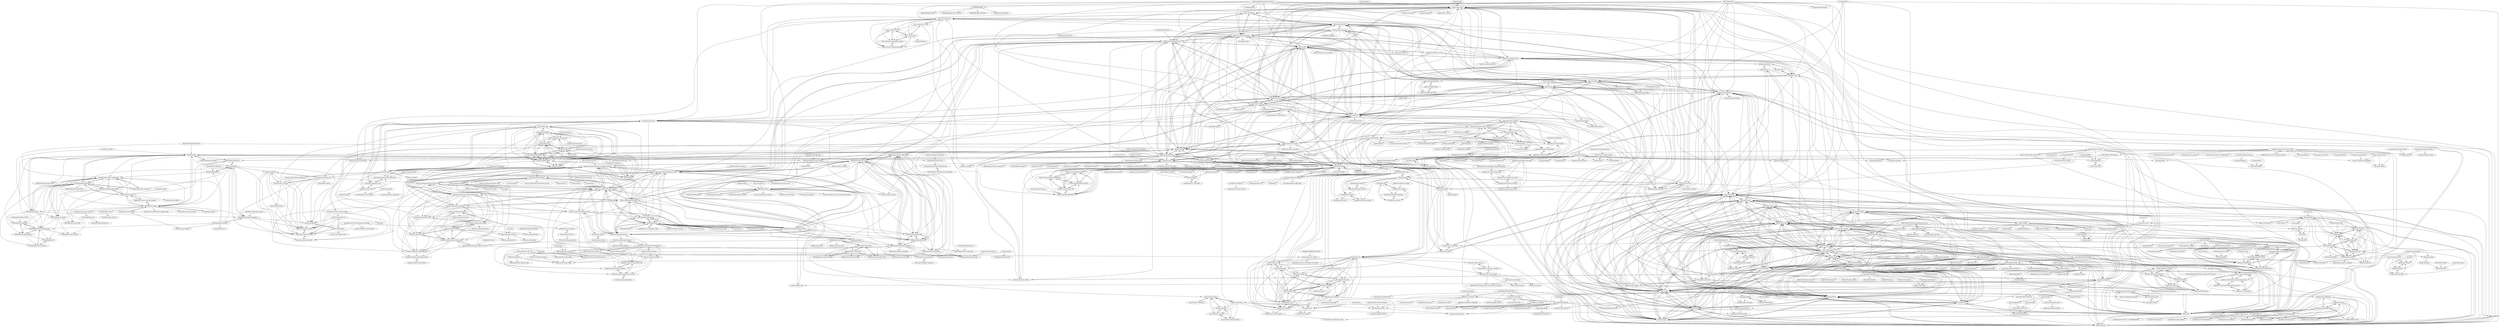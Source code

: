 digraph G {
"getgauge/taiko" -> "taikoxyz/taiko-mono" ["e"=1]
"matter-labs/zksync" -> "tahowallet/extension" ["e"=1]
"matter-labs/zksync" -> "ethereum-optimism/optimism" ["e"=1]
"matter-labs/zksync" -> "OffchainLabs/arbitrum-classic" ["e"=1]
"matter-labs/zksync" -> "sismo-core/sismo-hub" ["e"=1]
"matter-labs/zksync" -> "taikoxyz/taiko-mono" ["e"=1]
"smartcontractkit/chainlink" -> "snapshot-labs/snapshot-v1" ["e"=1]
"Joystream/joystream" -> "exorde-labs/exorde-client"
"Joystream/joystream" -> "Joystream/atlas"
"Joystream/joystream" -> "massalabs/massa"
"Joystream/joystream" -> "Joystream/pioneer"
"Joystream/joystream" -> "omnilaboratory/OBAndroid"
"Joystream/joystream" -> "dominant-strategies/go-quai"
"gitcoinco/gitcoinco" -> "gitcoinco/kudosbadges"
"gitcoinco/gitcoinco" -> "celo-org/gitcoin"
"gitcoinco/gitcoinco" -> "gitcoinco/creative"
"gitcoinco/gitcoinco" -> "gitcoinco/web"
"gitcoinco/gitcoinco" -> "gitcoinco/governance"
"gitcoinco/gitcoinco" -> "gitcoinco/gitbook-KB"
"gitcoinco/gitcoinco" -> "ArweaveTeam/Bounties"
"gitcoinco/gitcoinco" -> "passportxyz/passport"
"gitcoinco/gitcoinco" -> "discountry/gitcoin"
"gitcoinco/gitcoinco" -> "gitcoinco/smart_contracts"
"gitcoinco/gitcoinco" -> "gitcoinco/gitcoin_cadcad_model"
"gitcoinco/gitcoinco" -> "gitcoinco/code_fund_ads"
"gitcoinco/kudosbadges" -> "celo-org/gitcoin"
"gitcoinco/kudosbadges" -> "gitcoinco/creative"
"gitcoinco/kudosbadges" -> "gitcoinco/gitbook-KB"
"gitcoinco/kudosbadges" -> "gitcoinco/governance"
"gitcoinco/kudosbadges" -> "ArweaveTeam/Bounties"
"gitcoinco/kudosbadges" -> "discountry/gitcoin"
"gitcoinco/kudosbadges" -> "gitcoinco/gitcoinco"
"gitcoinco/kudosbadges" -> "gitcoinco/gitcoin_cadcad_model"
"MetaMask/metamask-mobile" -> "MetaMask/snaps" ["e"=1]
"MetaMask/metamask-mobile" -> "MetaMask/core" ["e"=1]
"exercism/rust" -> "fluencelabs/nox" ["e"=1]
"omnilaboratory/obd" -> "omnilaboratory/omnicore-proxy"
"omnilaboratory/obd" -> "omnilaboratory/DebuggingTool"
"omnilaboratory/obd" -> "omnilaboratory/OmniBOLT-spec"
"omnilaboratory/obd" -> "omnilaboratory/lnd"
"omnilaboratory/obd" -> "omnilaboratory/btcwallet"
"omnilaboratory/obd" -> "omnilaboratory/polar"
"omnilaboratory/obd" -> "omnilaboratory/lnrpc"
"omnilaboratory/obd" -> "omnilaboratory/Archived----OmniWalletMobile-Server"
"omnilaboratory/OmniBOLT-spec" -> "omnilaboratory/omnicore-proxy"
"omnilaboratory/OmniBOLT-spec" -> "omnilaboratory/obd"
"omnilaboratory/OmniBOLT-spec" -> "omnilaboratory/DebuggingTool"
"omnilaboratory/OmniBOLT-spec" -> "omnilaboratory/lnd"
"omnilaboratory/OmniBOLT-spec" -> "omnilaboratory/btcwallet"
"omnilaboratory/OmniBOLT-spec" -> "omnilaboratory/Archived----OmniWalletMobile-Server"
"omnilaboratory/OmniBOLT-spec" -> "omnilaboratory/OBAndroid"
"omnilaboratory/OmniBOLT-spec" -> "omnilaboratory/polar"
"omnilaboratory/OmniBOLT-spec" -> "omnilaboratory/api.omnibolt"
"omnilaboratory/OmniBOLT-spec" -> "omnilaboratory/lnrpc"
"bnb-chain/javascript-sdk" -> "ethereum-optimism/ethereum-optimism.github.io" ["e"=1]
"maticnetwork/heimdall" -> "OffchainLabs/nitro" ["e"=1]
"maticnetwork/contracts" -> "ethereum-optimism/optimism" ["e"=1]
"maticnetwork/contracts" -> "ethereum-optimism/optimism-tutorial" ["e"=1]
"maticnetwork/contracts" -> "OffchainLabs/arbitrum-classic" ["e"=1]
"maticnetwork/matic.js" -> "ethereum-optimism/optimism-tutorial" ["e"=1]
"MetaMask/metamask-docs" -> "MetaMask/dapps" ["e"=1]
"MetaMask/metamask-docs" -> "MetaMask/snaps" ["e"=1]
"wbobeirne/eth-balance-checker" -> "MyCryptoHQ/eth-scan"
"DimensionDev/Maskbook" -> "gitcoinco/web" ["e"=1]
"MetaMask/core" -> "MetaMask/providers"
"MetaMask/core" -> "MetaMask/metamask-sdk" ["e"=1]
"MetaMask/core" -> "MetaMask/eth-json-rpc-middleware"
"MetaMask/core" -> "MetaMask/snaps"
"MetaMask/core" -> "MetaMask/KeyringController"
"MetaMask/core" -> "MetaMask/eth-ledger-bridge-keyring"
"MetaMask/core" -> "MetaMask/metamask-docs" ["e"=1]
"MetaMask/core" -> "MetaMask/test-dapp"
"MetaMask/core" -> "MetaMask/metamask-mobile" ["e"=1]
"MetaMask/core" -> "MetaMask/web3-provider-engine" ["e"=1]
"MetaMask/core" -> "MetaMask/post-message-stream"
"MetaMask/core" -> "MetaMask/dapps"
"MetaMask/core" -> "MetaMask/template-snap-monorepo"
"MetaMask/core" -> "MetaMask/contributor-docs"
"MetaMask/core" -> "MetaMask/eth-hd-keyring"
"cadCAD-org/cadCAD" -> "gitcoinco/gitcoin_cadcad_model" ["e"=1]
"ofcold/identity-card" -> "compolabs/sway-lend" ["e"=1]
"ofcold/identity-card" -> "FuelLabs/fuel-vm" ["e"=1]
"ofcold/identity-card" -> "FuelLabs/fuel.nix" ["e"=1]
"gitcoinco/code_fund_ads" -> "gitcoinco/codefund"
"gitcoinco/code_fund_ads" -> "gitcoinco/smart_contracts"
"gitcoinco/code_fund_ads" -> "AztecProtocol/aztec-security"
"gitcoinco/code_fund_ads" -> "nexon-finance/nexon-interface"
"gitcoinco/code_fund_ads" -> "ethereum-optimism/optimism-project-ideas"
"gitcoinco/code_fund_ads" -> "matter-labs/eip1962"
"gitcoinco/code_fund_ads" -> "honeybadger-io/heya" ["e"=1]
"gitcoinco/code_fund_ads" -> "MetaMask/metamask-onboarding"
"pubkey/eth-crypto" -> "MetaMask/eth-sig-util" ["e"=1]
"MetaMask/KeyringController" -> "MetaMask/eth-json-rpc-middleware"
"MetaMask/KeyringController" -> "MetaMask/eth-hd-keyring"
"MetaMask/KeyringController" -> "MetaMask/eth-ledger-bridge-keyring"
"MetaMask/KeyringController" -> "MetaMask/browser-passworder"
"MetaMask/KeyringController" -> "MetaMask/eth-simple-keyring"
"MetaMask/KeyringController" -> "MetaMask/web3-provider-engine" ["e"=1]
"MetaMask/KeyringController" -> "MetaMask/json-rpc-engine"
"MetaMask/KeyringController" -> "MetaMask/eth-sig-util"
"MetaMask/KeyringController" -> "MetaMask/core"
"MetaMask/KeyringController" -> "MetaMask/dapps"
"MetaMask/KeyringController" -> "MetaMask/contract-metadata" ["e"=1]
"MetaMask/KeyringController" -> "MetaMask/providers"
"MetaMask/KeyringController" -> "MetaMask/eth-trezor-keyring"
"MetaMask/eth-ledger-bridge-keyring" -> "MetaMask/eth-trezor-keyring"
"MetaMask/eth-ledger-bridge-keyring" -> "MetaMask/eth-simple-keyring"
"MetaMask/eth-ledger-bridge-keyring" -> "MetaMask/eth-hd-keyring"
"MetaMask/eth-ledger-bridge-keyring" -> "MetaMask/key-tree"
"MetaMask/eth-ledger-bridge-keyring" -> "MetaMask/eth-json-rpc-filters"
"argentlabs/argent-contracts" -> "ethereum-optimism/optimism-tutorial" ["e"=1]
"sdc-alibaba/sui" -> "ruesandora/sui-devnet" ["e"=1]
"filecoin-project/venus" -> "fluencelabs/aquavm" ["e"=1]
"filecoin-project/venus" -> "fluencelabs/cli" ["e"=1]
"fluencelabs/nox" -> "starknet-io/starknet.js" ["e"=1]
"fluencelabs/nox" -> "fluencelabs/cli"
"fluencelabs/nox" -> "fluencelabs/aquavm"
"fluencelabs/nox" -> "h7ml/badwords"
"fluencelabs/nox" -> "dext7r/better-ui"
"fluencelabs/nox" -> "fluencelabs/marine"
"fluencelabs/nox" -> "fluencelabs/js-client"
"fluencelabs/nox" -> "tezos/tezos-mirror"
"fluencelabs/nox" -> "h7ml/hooks"
"fluencelabs/nox" -> "fluencelabs/examples"
"fluencelabs/nox" -> "fluencelabs/aqua"
"fluencelabs/nox" -> "PhiloCwh/cz_pump"
"fluencelabs/nox" -> "filecoin-project/venus" ["e"=1]
"fluencelabs/nox" -> "wevm/wagmi" ["e"=1]
"fluencelabs/nox" -> "teaxyz/white-paper"
"MetaMask/key-tree" -> "MetaMask/eth-trezor-keyring"
"gitcoinco/creative" -> "gitcoinco/governance"
"gitcoinco/creative" -> "gitcoinco/kudosbadges"
"gitcoinco/creative" -> "gitcoinco/gitbook-KB"
"gitcoinco/creative" -> "celo-org/gitcoin"
"gitcoinco/creative" -> "ArweaveTeam/Bounties"
"gitcoinco/creative" -> "discountry/gitcoin"
"gitcoinco/creative" -> "gitcoinco/gitcoin_cadcad_model"
"gitcoinco/creative" -> "gitcoinco/gitcoinco"
"gitcoinco/creative" -> "gitcoinco/web"
"LavaMoat/LavaMoat" -> "MetaMask/core" ["e"=1]
"LavaMoat/LavaMoat" -> "MetaMask/providers" ["e"=1]
"MetaMask/providers" -> "MetaMask/eth-json-rpc-middleware"
"MetaMask/providers" -> "MetaMask/metamask-onboarding"
"MetaMask/providers" -> "MetaMask/eth-simple-keyring"
"MetaMask/providers" -> "MetaMask/core"
"MetaMask/providers" -> "MetaMask/json-rpc-engine"
"MetaMask/providers" -> "MetaMask/eth-ledger-bridge-keyring"
"MetaMask/Add-Token" -> "MetaMask/dapps"
"MetaMask/Add-Token" -> "MetaMask/eth-json-rpc-middleware"
"BrightID/BrightID" -> "BrightID/BrightID-Node"
"BrightID/BrightID" -> "BrightID/BrightID-SmartContract"
"BrightID/BrightID" -> "BrightID/BrightID-AntiSybil"
"BrightID/BrightID" -> "UnitapApp/unitap-backend"
"MetaMask/eth-trezor-keyring" -> "MetaMask/eth-ledger-bridge-keyring"
"MetaMask/eth-trezor-keyring" -> "MetaMask/key-tree"
"MyCryptoHQ/eth-scan" -> "MyCryptoHQ/knowledge-base"
"gitcoinco/codefund" -> "AztecProtocol/aztec-security"
"gitcoinco/codefund" -> "nexon-finance/nexon-interface"
"gitcoinco/codefund" -> "gitcoinco/smart_contracts"
"gitcoinco/codefund" -> "gitcoinco/code_fund_ads"
"gitcoinco/codefund" -> "matter-labs/eip1962"
"gitcoinco/codefund" -> "nexon-finance/nexon-website"
"gitcoinco/codefund" -> "tahowallet/hd-keyring"
"fluencelabs/crypto" -> "fluencelabs/codec"
"fluencelabs/tutorials" -> "fluencelabs/codec"
"MetaMask/dapps" -> "MetaMask/metamask-onboarding"
"MetaMask/dapps" -> "MetaMask/metamask-docs" ["e"=1]
"MetaMask/dapps" -> "AztecProtocol/aztec-security"
"MetaMask/dapps" -> "MetaMask/Add-Token"
"MetaMask/dapps" -> "nexon-finance/nexon-interface"
"MetaMask/dapps" -> "matter-labs/eip1962"
"MetaMask/dapps" -> "gitcoinco/codefund"
"matter-labs/bellman" -> "matter-labs/eip1962"
"matter-labs/bellman" -> "AztecProtocol/aztec-2.0"
"matter-labs/bellman" -> "matter-labs/franklin-crypto" ["e"=1]
"matter-labs/bellman" -> "nexon-finance/nexon-interface"
"discountry/gitcoin" -> "discountry/lec"
"discountry/gitcoin" -> "gitcoinco/gitbook-KB"
"discountry/gitcoin" -> "gitcoinco/governance"
"discountry/gitcoin" -> "gitcoinco/gitcoin_cadcad_model"
"discountry/gitcoin" -> "ArweaveTeam/Bounties"
"ArweaveTeam/Bounties" -> "celo-org/gitcoin"
"ArweaveTeam/Bounties" -> "gitcoinco/kudosbadges"
"ArweaveTeam/Bounties" -> "gitcoinco/gitbook-KB"
"ArweaveTeam/Bounties" -> "gitcoinco/governance"
"ArweaveTeam/Bounties" -> "gitcoinco/creative"
"ArweaveTeam/Bounties" -> "discountry/gitcoin"
"ArweaveTeam/Bounties" -> "gitcoinco/gitcoin_cadcad_model"
"AztecProtocol/aztec-2.0" -> "AztecProtocol/aztec-security"
"AztecProtocol/aztec-2.0" -> "matter-labs/eip1962"
"AztecProtocol/aztec-2.0" -> "matter-labs/bellman"
"AztecProtocol/aztec-2.0" -> "ebfull/halo" ["e"=1]
"AztecProtocol/aztec-2.0" -> "nexon-finance/nexon-interface"
"discountry/lec" -> "discountry/gitcoin"
"matter-labs/eip1962" -> "AztecProtocol/aztec-security"
"matter-labs/eip1962" -> "matter-labs/bellman"
"matter-labs/eip1962" -> "nexon-finance/nexon-interface"
"fluencelabs/redis" -> "fluencelabs/codec"
"fluencelabs/sqlite" -> "fluencelabs/redis"
"FuelLabs/fuel-core" -> "FuelLabs/fuels-rs"
"FuelLabs/fuel-core" -> "FuelLabs/fuels-ts"
"FuelLabs/fuel-core" -> "FuelLabs/sway"
"FuelLabs/fuel-core" -> "base/chains"
"FuelLabs/fuel-core" -> "base/node"
"FuelLabs/fuel-core" -> "inkonchain/ink-kit"
"FuelLabs/fuel-core" -> "inkonchain/node"
"FuelLabs/fuel-core" -> "inkonchain/docs"
"FuelLabs/fuel-core" -> "heyverse/hey"
"FuelLabs/fuel-core" -> "unionlabs/union"
"FuelLabs/fuel-core" -> "shardeum/shardeum"
"FuelLabs/fuel-core" -> "linera-io/linera-protocol"
"FuelLabs/fuel-core" -> "sismo-core/sismo-badges"
"FuelLabs/fuel-core" -> "anoma/anoma"
"FuelLabs/fuel-core" -> "snapshot-labs/snapshot-v1"
"OffchainLabs/arbitrum-classic" -> "ethereum-optimism/optimism"
"OffchainLabs/arbitrum-classic" -> "MetaMask/snaps"
"OffchainLabs/arbitrum-classic" -> "OffchainLabs/arbitrum-tutorials"
"OffchainLabs/arbitrum-classic" -> "AztecProtocol/aztec-connect"
"OffchainLabs/arbitrum-classic" -> "lens-protocol/core"
"OffchainLabs/arbitrum-classic" -> "ethereum-optimism/optimism-tutorial"
"OffchainLabs/arbitrum-classic" -> "OffchainLabs/arbitrum-docs"
"OffchainLabs/arbitrum-classic" -> "Uniswap/v4-periphery"
"OffchainLabs/arbitrum-classic" -> "Uniswap/v4-core"
"OffchainLabs/arbitrum-classic" -> "tahowallet/extension"
"OffchainLabs/arbitrum-classic" -> "OffchainLabs/arbitrum-sdk"
"OffchainLabs/arbitrum-classic" -> "matter-labs/zksync" ["e"=1]
"OffchainLabs/arbitrum-classic" -> "zksync/credo"
"OffchainLabs/arbitrum-classic" -> "OffchainLabs/arbitrum-token-bridge"
"OffchainLabs/arbitrum-classic" -> "OffchainLabs/nitro"
"IBAX-io/go-ibax" -> "IBAX-io/documentation"
"IBAX-io/go-ibax" -> "metatimeofficial/chainlist"
"IBAX-io/go-ibax" -> "IBAX-io/go-explorer"
"IBAX-io/go-ibax" -> "sismo-core/sismo-badges"
"IBAX-io/go-ibax" -> "SourcelessBlockchain/beaker"
"IBAX-io/go-ibax" -> "sea-protocol/seaprotocol"
"IBAX-io/go-ibax" -> "IBAX-io/whitepaper"
"IBAX-io/go-ibax" -> "subquery/subql"
"IBAX-io/go-ibax" -> "berdav/CVE-2021-4034" ["e"=1]
"IBAX-io/go-ibax" -> "base/chains"
"IBAX-io/go-ibax" -> "IBAX-io/weaver"
"IBAX-io/go-ibax" -> "Aircoin-official/AirCash"
"IBAX-io/go-ibax" -> "ethereum-lists/chains" ["e"=1]
"IBAX-io/go-ibax" -> "heyverse/hey"
"IBAX-io/go-ibax" -> "reed-hong/awesome-libra" ["e"=1]
"electric-capital/crypto-ecosystems" -> "fluencelabs/cli" ["e"=1]
"electric-capital/crypto-ecosystems" -> "fluencelabs/dev-rewards" ["e"=1]
"electric-capital/crypto-ecosystems" -> "Uniswap/v4-core" ["e"=1]
"Uniswap/v2-core" -> "Uniswap/v4-core" ["e"=1]
"ethereum-optimism/optimism" -> "OffchainLabs/arbitrum-classic"
"ethereum-optimism/optimism" -> "hop-protocol/hop"
"ethereum-optimism/optimism" -> "ethereum-optimism/optimism-tutorial"
"ethereum-optimism/optimism" -> "MetaMask/snaps"
"ethereum-optimism/optimism" -> "matter-labs/zksync" ["e"=1]
"ethereum-optimism/optimism" -> "tahowallet/extension"
"ethereum-optimism/optimism" -> "lens-protocol/core"
"ethereum-optimism/optimism" -> "guildxyz/guild.xyz"
"ethereum-optimism/optimism" -> "Uniswap/v4-core"
"ethereum-optimism/optimism" -> "ethereum-optimism/community-hub"
"ethereum-optimism/optimism" -> "snapshot-labs/snapshot-v1"
"ethereum-optimism/optimism" -> "foundry-rs/foundry" ["e"=1]
"ethereum-optimism/optimism" -> "AztecProtocol/aztec-connect"
"ethereum-optimism/optimism" -> "paradigmxyz/reth" ["e"=1]
"ethereum-optimism/optimism" -> "Uniswap/v4-periphery"
"ShenaniganDApp/brightid-discord-bot" -> "dominant-strategies/go-quai"
"ShenaniganDApp/brightid-discord-bot" -> "ChoiceCoin/ChoiceCoin.github.io"
"ShenaniganDApp/brightid-discord-bot" -> "starkscan/starkscan-verifier" ["e"=1]
"ShenaniganDApp/brightid-discord-bot" -> "guildxyz/guild.xyz"
"ShenaniganDApp/brightid-discord-bot" -> "taikoxyz/taiko-mono"
"ShenaniganDApp/brightid-discord-bot" -> "zksync/credo"
"ShenaniganDApp/brightid-discord-bot" -> "passportxyz/passport"
"ShenaniganDApp/brightid-discord-bot" -> "ChoiceCoin/Voting"
"ShenaniganDApp/brightid-discord-bot" -> "lens-protocol/core"
"ShenaniganDApp/brightid-discord-bot" -> "tahowallet/extension"
"ShenaniganDApp/brightid-discord-bot" -> "sei-protocol/sei-chain"
"ShenaniganDApp/brightid-discord-bot" -> "BrightID/BrightID"
"ShenaniganDApp/brightid-discord-bot" -> "ethereum-optimism/optimism"
"ShenaniganDApp/brightid-discord-bot" -> "hop-protocol/hop"
"ShenaniganDApp/brightid-discord-bot" -> "clrfund/monorepo"
"FuelLabs/fuel-specs" -> "FuelLabs/sway-applications"
"FuelLabs/fuel-specs" -> "FuelLabs/fuels-wallet"
"FuelLabs/fuel-specs" -> "FuelLabs/sway-farm"
"FuelLabs/fuel-specs" -> "FuelLabs/fuel-vm"
"Uniswap/v3-core" -> "Uniswap/v4-core" ["e"=1]
"snapshot-labs/snapshot-v1" -> "smartcontractkit/chainlink" ["e"=1]
"snapshot-labs/snapshot-v1" -> "ethereum-optimism/optimism"
"snapshot-labs/snapshot-v1" -> "FuelLabs/fuels-rs"
"snapshot-labs/snapshot-v1" -> "hop-protocol/hop"
"snapshot-labs/snapshot-v1" -> "base/chains"
"snapshot-labs/snapshot-v1" -> "FuelLabs/fuels-ts"
"snapshot-labs/snapshot-v1" -> "FuelLabs/sway"
"snapshot-labs/snapshot-v1" -> "heyverse/hey"
"snapshot-labs/snapshot-v1" -> "base/node"
"snapshot-labs/snapshot-v1" -> "tapexyz/tape"
"snapshot-labs/snapshot-v1" -> "taikoxyz/taiko-mono"
"snapshot-labs/snapshot-v1" -> "guildxyz/guild.xyz"
"snapshot-labs/snapshot-v1" -> "FuelLabs/fuel-core"
"snapshot-labs/snapshot-v1" -> "inkonchain/ink-kit"
"snapshot-labs/snapshot-v1" -> "inkonchain/node"
"julianrubisch/better-stimulus" -> "leastbad/optimism" ["e"=1]
"stimulusreflex/futurism" -> "leastbad/optimism" ["e"=1]
"thirdweb-dev/web3-onboard" -> "blocknative/react-demo" ["e"=1]
"thirdweb-dev/web3-onboard" -> "MetaMask/test-dapp" ["e"=1]
"MetaMask/metamask-onboarding" -> "MetaMask/dapps"
"MetaMask/metamask-onboarding" -> "AztecProtocol/aztec-security"
"MetaMask/metamask-onboarding" -> "nexon-finance/nexon-interface"
"MetaMask/metamask-onboarding" -> "MetaMask/detect-provider"
"MetaMask/metamask-onboarding" -> "matter-labs/eip1962"
"ProvableHQ/snarkOS" -> "sei-protocol/sei-chain" ["e"=1]
"ProvableHQ/snarkOS" -> "taikoxyz/taiko-mono" ["e"=1]
"ProvableHQ/leo" -> "teaxyz/white-paper" ["e"=1]
"ProvableHQ/leo" -> "FuelLabs/fuels-rs" ["e"=1]
"ProvableHQ/leo" -> "taikoxyz/taiko-mono" ["e"=1]
"ProvableHQ/leo" -> "FuelLabs/fuels-ts" ["e"=1]
"ProvableHQ/leo" -> "OwshenNetwork/owshen" ["e"=1]
"ProvableHQ/leo" -> "okx/xlayer-node" ["e"=1]
"omnilaboratory/Archived----OmniWalletMobile_V2" -> "omnilaboratory/api.omnibolt"
"omnilaboratory/Archived----OmniWalletMobile_V2" -> "omnilaboratory/api.doc"
"omnilaboratory/Archived----OmniWalletMobile_V2" -> "omnilaboratory/zap-desktop"
"omnilaboratory/Archived----OmniWalletMobile_V2" -> "omnilaboratory/lnrpc"
"omnilaboratory/Archived----OmniWalletMobile_V2" -> "omnilaboratory/Omni-Academy"
"omnilaboratory/Archived----OmniWalletMobile_V2" -> "omnilaboratory/polar"
"omnilaboratory/Archived----OmniWalletMobile_V2" -> "omnilaboratory/btcwallet"
"omnilaboratory/Archived----OmniWalletMobile_V2" -> "omnilaboratory/Archived----OmniWalletMobile-Server"
"omnilaboratory/Archived----OmniWalletMobile_V2" -> "omnilaboratory/Archived----OmniWalletMobile"
"maticnetwork/bor" -> "OffchainLabs/nitro" ["e"=1]
"MetaMask/test-dapp" -> "MetaMask/eth-sig-util"
"MetaMask/test-dapp" -> "danfinlay/js-eth-personal-sign-examples"
"MetaMask/test-dapp" -> "MetaMask/dapps"
"MetaMask/test-dapp" -> "MetaMask/core"
"MetaMask/test-dapp" -> "MetaMask/eth-json-rpc-middleware"
"MetaMask/test-dapp" -> "thirdweb-dev/web3-onboard" ["e"=1]
"MetaMask/test-dapp" -> "MetaMask/metamask-docs" ["e"=1]
"MetaMask/test-dapp" -> "WalletConnect/walletconnect-example-dapp" ["e"=1]
"MetaMask/test-dapp" -> "MetaMask/providers"
"MetaMask/test-dapp" -> "MetaMask/metamask-onboarding"
"MetaMask/test-dapp" -> "MetaMask/KeyringController"
"MetaMask/test-dapp" -> "trustwallet/trust-web3-provider" ["e"=1]
"MetaMask/test-dapp" -> "wbobeirne/eth-balance-checker"
"MetaMask/test-dapp" -> "Synthetixio/synpress" ["e"=1]
"MetaMask/test-dapp" -> "MetaMask/rpc-errors"
"VeloraDEX/paraswap-sdk" -> "VeloraDEX/paraswap-dex-lib"
"superfluid-org/protocol-monorepo" -> "tapexyz/tape" ["e"=1]
"superfluid-org/protocol-monorepo" -> "lens-protocol/core" ["e"=1]
"superfluid-org/protocol-monorepo" -> "guildxyz/guild.xyz" ["e"=1]
"superfluid-org/protocol-monorepo" -> "ethereum-optimism/optimism-tutorial" ["e"=1]
"superfluid-org/protocol-monorepo" -> "heyverse/hey" ["e"=1]
"0xPolygon/polygon-edge" -> "OffchainLabs/arbitrum-tutorials" ["e"=1]
"0xPolygon/polygon-edge" -> "OffchainLabs/arbitrum-classic" ["e"=1]
"MetaMask/detect-provider" -> "MetaMask/metamask-onboarding"
"MetaMask/detect-provider" -> "blocknative/react-demo"
"MetaMask/detect-provider" -> "MetaMask/eth-json-rpc-middleware"
"MetaMask/detect-provider" -> "MetaMask/dapps"
"MetaMask/detect-provider" -> "ensdomains/ensjs-v2" ["e"=1]
"MetaMask/detect-provider" -> "MetaMask/eth-ledger-bridge-keyring"
"MetaMask/detect-provider" -> "MetaMask/Add-Token"
"fluencelabs/marine" -> "fluencelabs/aqua"
"fluencelabs/marine" -> "fluencelabs/js-client"
"fluencelabs/marine" -> "fluencelabs/examples"
"fluencelabs/marine" -> "fluencelabs/aquavm"
"fluencelabs/marine" -> "fluencelabs/aqua-lib"
"fluencelabs/marine" -> "fluencelabs/sqlite"
"fluencelabs/marine" -> "fluencelabs/cli"
"fluencelabs/marine" -> "fluencelabs/registry"
"RevokeCash/revoke.cash" -> "MetaMask/template-snap-monorepo" ["e"=1]
"unabridged/motion" -> "leastbad/optimism" ["e"=1]
"joshleblanc/view_component_reflex" -> "leastbad/optimism" ["e"=1]
"BboyAkers/simple-dapp-tutorial" -> "MetaMask/metamask-onboarding"
"leastbad/optimism" -> "ethereum-optimism/contracts"
"leastbad/optimism" -> "stimulusreflex/futurism" ["e"=1]
"leastbad/optimism" -> "joshleblanc/view_component_reflex" ["e"=1]
"leastbad/optimism" -> "ethereum-optimism/ethereum-optimism.github.io"
"leastbad/optimism" -> "ethereum-optimism/brand-kit"
"leastbad/optimism" -> "stimulusreflex/cable_ready" ["e"=1]
"leastbad/optimism" -> "julianrubisch/better-stimulus" ["e"=1]
"leastbad/optimism" -> "ethereum-optimism/community-hub"
"leastbad/optimism" -> "ethereum-optimism/OPerating-manual"
"leastbad/optimism" -> "benjamn/optimism"
"leastbad/optimism" -> "ethereum-optimism/optimism-tutorial"
"leastbad/optimism" -> "unabridged/motion" ["e"=1]
"leastbad/optimism" -> "smartcontracts/simple-optimism-node"
"leastbad/optimism" -> "rails/request.js" ["e"=1]
"leastbad/optimism" -> "adrienpoly/stimulus-flatpickr" ["e"=1]
"omnilaboratory/DebuggingTool" -> "omnilaboratory/omnicore-proxy"
"omnilaboratory/DebuggingTool" -> "omnilaboratory/lnrpc"
"omnilaboratory/DebuggingTool" -> "omnilaboratory/polar"
"omnilaboratory/DebuggingTool" -> "omnilaboratory/btcwallet"
"omnilaboratory/DebuggingTool" -> "omnilaboratory/Omni-Academy"
"omnilaboratory/DebuggingTool" -> "omnilaboratory/zap-desktop"
"omnilaboratory/DebuggingTool" -> "omnilaboratory/obd"
"omnilaboratory/DebuggingTool" -> "omnilaboratory/api.omnibolt"
"blockchain/My-Wallet-V3-iOS" -> "MetaMask/eth-hd-keyring" ["e"=1]
"fluencelabs/cli" -> "fluencelabs/aquavm"
"fluencelabs/cli" -> "fluencelabs/js-client"
"fluencelabs/cli" -> "fluencelabs/aqua"
"fluencelabs/cli" -> "fluencelabs/examples"
"fluencelabs/cli" -> "fluencelabs/nox"
"fluencelabs/cli" -> "fluencelabs/marine"
"ProvableHQ/snarkVM" -> "sei-protocol/sei-chain" ["e"=1]
"OffchainLabs/arbitrum-token-bridge" -> "OffchainLabs/arbitrum-sdk"
"OffchainLabs/arbitrum-token-bridge" -> "OffchainLabs/arbitrum-docs"
"OffchainLabs/arbitrum-token-bridge" -> "OffchainLabs/token-bridge-contracts"
"OffchainLabs/arbitrum-token-bridge" -> "OffchainLabs/arbitrum-tutorials"
"OffchainLabs/arbitrum-token-bridge" -> "thisislexar/Arbitrum-Full-Node"
"OffchainLabs/arbitrum-token-bridge" -> "bxdoan/Arbitrum-Full-Node"
"OffchainLabs/arbitrum-token-bridge" -> "OffchainLabs/arbitrum-token-lists"
"OffchainLabs/arbitrum-token-bridge" -> "zaivanza/guild-arbitrum-swaps"
"OffchainLabs/arbitrum-token-bridge" -> "OffchainLabs/arbitrum-orbit-deployment-ui"
"ethereum-optimism/contracts" -> "ethereum-optimism/community-hub"
"ethereum-optimism/contracts" -> "ethereum-optimism/optimism-tutorial"
"ethereum-optimism/contracts" -> "leastbad/optimism"
"ethereum-optimism/contracts" -> "ethereum-optimism/ethereum-optimism.github.io"
"ethereum-optimism/contracts" -> "ethereum-optimism/brand-kit"
"ethereum-optimism/contracts" -> "ethereum-optimism/OPerating-manual"
"ethereum-optimism/contracts" -> "smartcontracts/simple-optimism-node"
"ethereum-optimism/contracts" -> "ethereum-optimism/optimism-integration"
"ethereum-optimism/contracts" -> "benjamn/optimism"
"ethereum-optimism/contracts" -> "ethereum-optimism/go-ethereum"
"ethereum-optimism/contracts" -> "ethereum-optimism/optimism-starter"
"AssemblyScript/examples" -> "wasmerio/wasmer-install"
"AssemblyScript/examples" -> "IBAX-io/whitepaper"
"AssemblyScript/examples" -> "ibaxio/opencollective"
"AssemblyScript/examples" -> "ibaxio/bitcoinbook"
"AssemblyScript/examples" -> "ibaxio/assemblyscript"
"MetaMask/rpc-errors" -> "MetaMask/snaps-registry"
"fluencelabs/aquavm" -> "fluencelabs/cli"
"fluencelabs/aquavm" -> "fluencelabs/marine"
"fluencelabs/aquavm" -> "fluencelabs/aqua"
"fluencelabs/aquavm" -> "fluencelabs/js-client"
"fluencelabs/aquavm" -> "fluencelabs/aqua-lib"
"fluencelabs/aquavm" -> "fluencelabs/examples"
"fluencelabs/aquavm" -> "fluencelabs/sqlite"
"fluencelabs/aquavm" -> "fluencelabs/nox"
"ethereum-optimism/solidity" -> "ethereum-optimism/batch-submitter"
"ethereum-optimism/solidity" -> "ethereum-optimism/integration-tests"
"ethereum-optimism/solidity" -> "ethereum-optimism/optimism-ts-services"
"ethereum-optimism/solidity" -> "ethereum-optimism/verifier"
"OffchainLabs/arb-os" -> "OffchainLabs/demo-dapp-pet-shop"
"OffchainLabs/arb-os" -> "livepeer/arbitrum-lpt-bridge"
"malcolmocean/metatimer" -> "Dghvccv/Metatime-"
"ethereum-optimism/smock" -> "ethereum-optimism/verifier"
"ethereum-optimism/smock" -> "ethereum-optimism/optimism-integration"
"ethereum-optimism/smock" -> "Uniswap/v3-core-optimism"
"ethereum-optimism/smock" -> "ethereum-optimism/integration-tests"
"Joystream/hydra" -> "Joystream/youtube-synch"
"ethereum-optimism/go-ethereum" -> "ethereum-optimism/plugins"
"ethereum-optimism/go-ethereum" -> "ethereum-optimism/integration-tests"
"ethereum-optimism/go-ethereum" -> "ethereum-optimism/optimism-integration"
"ethereum-optimism/go-ethereum" -> "ethereum-optimism/batch-submitter"
"fluencelabs/marine-rs-sdk" -> "fluencelabs/fluid"
"wasmerio/wasmer-install" -> "IBAX-io/whitepaper"
"wasmerio/wasmer-install" -> "ibaxio/opencollective"
"wasmerio/wasmer-install" -> "ibaxio/bitcoinbook"
"wasmerio/wasmer-install" -> "ibaxio/assemblyscript"
"ethereum-optimism/optimism-integration" -> "ethereum-optimism/integration-tests"
"ethereum-optimism/optimism-integration" -> "ethereum-optimism/batch-submitter"
"ethereum-optimism/optimism-integration" -> "ethereum-optimism/go-ethereum"
"ethereum-optimism/optimism-integration" -> "ethereum-optimism/solidity"
"ethereum-optimism/optimism-integration" -> "ethereum-optimism/verifier"
"ethereum-optimism/optimism-integration" -> "ethereum-optimism/merch"
"ethereum-optimism/optimism-integration" -> "ethereum-optimism/smock"
"ethereum-optimism/integration-tests" -> "ethereum-optimism/batch-submitter"
"ethereum-optimism/integration-tests" -> "ethereum-optimism/optimism-ts-services"
"Joystream/community-repo" -> "Joystream/founding-members"
"FuelLabs/sway" -> "FuelLabs/fuels-rs"
"FuelLabs/sway" -> "FuelLabs/fuels-ts"
"FuelLabs/sway" -> "FuelLabs/fuel-core"
"FuelLabs/sway" -> "base/chains"
"FuelLabs/sway" -> "base/node"
"FuelLabs/sway" -> "inkonchain/ink-kit"
"FuelLabs/sway" -> "inkonchain/node"
"FuelLabs/sway" -> "inkonchain/docs"
"FuelLabs/sway" -> "heyverse/hey"
"FuelLabs/sway" -> "unionlabs/union"
"FuelLabs/sway" -> "shardeum/shardeum"
"FuelLabs/sway" -> "linera-io/linera-protocol"
"FuelLabs/sway" -> "sismo-core/sismo-badges"
"FuelLabs/sway" -> "snapshot-labs/snapshot-v1"
"FuelLabs/sway" -> "anoma/anoma"
"tahowallet/extension" -> "sismo-core/sismo-badges"
"tahowallet/extension" -> "sismo-core/sismo-hub"
"tahowallet/extension" -> "matter-labs/zksync" ["e"=1]
"tahowallet/extension" -> "MetaMask/snaps"
"tahowallet/extension" -> "ethereum-optimism/optimism"
"tahowallet/extension" -> "AztecProtocol/aztec-connect"
"tahowallet/extension" -> "OffchainLabs/arbitrum-classic"
"tahowallet/extension" -> "lens-protocol/core"
"tahowallet/extension" -> "guildxyz/guild.xyz"
"tahowallet/extension" -> "hop-protocol/hop"
"tahowallet/extension" -> "ethereum/kzg-ceremony"
"tahowallet/extension" -> "tapexyz/tape"
"tahowallet/extension" -> "heyverse/hey"
"tahowallet/extension" -> "zksync/credo"
"tahowallet/extension" -> "prepo-io/prepo-monorepo"
"Aircoin-official/AirCash" -> "xtblock/xtt"
"Aircoin-official/AirCash" -> "ChoiceCoin/ChoiceCoin.github.io"
"Aircoin-official/AirCash" -> "iotexproject/iotex-core" ["e"=1]
"Aircoin-official/AirCash" -> "wireshape/whitepaper"
"Aircoin-official/AirCash" -> "paritytech/polkadot-launch" ["e"=1]
"Aircoin-official/AirCash" -> "hora-search/hora" ["e"=1]
"Aircoin-official/AirCash" -> "sea-protocol/seaprotocol"
"Aircoin-official/AirCash" -> "SourcelessBlockchain/beaker"
"Aircoin-official/AirCash" -> "0hbee/AirCash"
"Aircoin-official/AirCash" -> "microsoft/gctoolkit" ["e"=1]
"Aircoin-official/AirCash" -> "bnb-chain/whitepaper" ["e"=1]
"Aircoin-official/AirCash" -> "open-source-labs/SvelteStorm" ["e"=1]
"Aircoin-official/AirCash" -> "sismo-core/sismo-badges"
"Aircoin-official/AirCash" -> "kawalcovid19/wargabantuwarga.com" ["e"=1]
"Aircoin-official/AirCash" -> "ChoiceCoin/Smart_Contracts"
"ChoiceCoin/White_Paper" -> "ChoiceCoin/Choice-V1"
"ChoiceCoin/White_Paper" -> "ChoiceCoin/Smart_Contracts"
"ChoiceCoin/White_Paper" -> "ChoiceCoin/Voting"
"ChoiceCoin/White_Paper" -> "ChoiceCoin/ChoiceCoin.github.io"
"CyberPunkMetalHead/binance-trading-bot-new-coins" -> "ChoiceCoin/Voting" ["e"=1]
"anoma/anoma" -> "unionlabs/union"
"anoma/anoma" -> "inkonchain/ink-kit"
"anoma/anoma" -> "inkonchain/node"
"anoma/anoma" -> "linera-io/linera-protocol"
"anoma/anoma" -> "inkonchain/docs"
"anoma/anoma" -> "shardeum/shardeum"
"anoma/anoma" -> "FuelLabs/fuels-rs"
"anoma/anoma" -> "FuelLabs/fuels-ts"
"anoma/anoma" -> "FuelLabs/sway"
"anoma/anoma" -> "base/chains"
"anoma/anoma" -> "crestalnetwork/intentkit"
"anoma/anoma" -> "FuelLabs/fuel-core"
"anoma/anoma" -> "heyverse/hey"
"anoma/anoma" -> "teaxyz/white-paper"
"anoma/anoma" -> "subquery/subql"
"hop-protocol/hop" -> "guildxyz/guild.xyz"
"hop-protocol/hop" -> "ethereum-optimism/optimism"
"hop-protocol/hop" -> "prepo-io/prepo-monorepo"
"hop-protocol/hop" -> "tapexyz/tape"
"hop-protocol/hop" -> "snapshot-labs/snapshot-v1"
"hop-protocol/hop" -> "tahowallet/extension"
"hop-protocol/hop" -> "lens-protocol/core"
"hop-protocol/hop" -> "VeloraDEX/paraswap-dex-lib"
"hop-protocol/hop" -> "heyverse/hey"
"hop-protocol/hop" -> "okx/xlayer-node"
"hop-protocol/hop" -> "sismo-core/sismo-hub"
"hop-protocol/hop" -> "VeloraDEX/paraswap-sdk"
"hop-protocol/hop" -> "taikoxyz/taiko-mono"
"hop-protocol/hop" -> "sismo-core/sismo-badges"
"hop-protocol/hop" -> "pooltogether/v4-core"
"l2beat/l2beat" -> "OffchainLabs/nitro-contracts" ["e"=1]
"subquery/subql" -> "inkonchain/ink-kit"
"subquery/subql" -> "inkonchain/node"
"subquery/subql" -> "shardeum/shardeum"
"subquery/subql" -> "linera-io/linera-protocol"
"subquery/subql" -> "inkonchain/docs"
"subquery/subql" -> "metatimeofficial/chainlist"
"subquery/subql" -> "base/chains"
"subquery/subql" -> "FuelLabs/fuels-rs"
"subquery/subql" -> "FuelLabs/fuels-ts"
"subquery/subql" -> "FuelLabs/sway"
"subquery/subql" -> "base/node"
"subquery/subql" -> "unionlabs/union"
"subquery/subql" -> "sismo-core/sismo-badges"
"subquery/subql" -> "teaxyz/white-paper"
"subquery/subql" -> "anoma/anoma"
"MetaMask/snaps" -> "AztecProtocol/aztec-connect"
"MetaMask/snaps" -> "OffchainLabs/arbitrum-classic"
"MetaMask/snaps" -> "Uniswap/v4-periphery"
"MetaMask/snaps" -> "ahmadina/tictactoe" ["e"=1]
"MetaMask/snaps" -> "ethereum/kzg-ceremony"
"MetaMask/snaps" -> "tahowallet/extension"
"MetaMask/snaps" -> "Uniswap/v4-core"
"MetaMask/snaps" -> "MetaMask/metamask-docs" ["e"=1]
"MetaMask/snaps" -> "0xmoei/basedapp"
"MetaMask/snaps" -> "ethereum-optimism/optimism"
"MetaMask/snaps" -> "lens-protocol/core"
"MetaMask/snaps" -> "MetaMask/metamask-sdk" ["e"=1]
"MetaMask/snaps" -> "zksync/credo"
"MetaMask/snaps" -> "MetaMask/core"
"MetaMask/snaps" -> "MetaMask/template-snap-monorepo"
"antonnell/networklist-org" -> "MetaMask/Add-Token" ["e"=1]
"mdtanrikulu/use-metamask" -> "VGLoic/metamask-react"
"celo-org/gitcoin" -> "gitcoinco/kudosbadges"
"celo-org/gitcoin" -> "gitcoinco/governance"
"celo-org/gitcoin" -> "ArweaveTeam/Bounties"
"celo-org/gitcoin" -> "gitcoinco/gitbook-KB"
"celo-org/gitcoin" -> "gitcoinco/creative"
"celo-org/gitcoin" -> "discountry/gitcoin"
"dominant-strategies/go-quai" -> "zksync/credo"
"dominant-strategies/go-quai" -> "taikoxyz/taiko-mono"
"dominant-strategies/go-quai" -> "okx/xlayer-node"
"dominant-strategies/go-quai" -> "sei-protocol/sei-chain"
"dominant-strategies/go-quai" -> "guildxyz/guild.xyz"
"dominant-strategies/go-quai" -> "scroll-tech/contribute-to-scroll" ["e"=1]
"dominant-strategies/go-quai" -> "lens-protocol/core"
"dominant-strategies/go-quai" -> "LayerZero-Labs/LayerZero-v1" ["e"=1]
"dominant-strategies/go-quai" -> "nutsfinance/tapio-eth"
"dominant-strategies/go-quai" -> "massalabs/massa"
"dominant-strategies/go-quai" -> "taikoxyz/simple-taiko-node" ["e"=1]
"dominant-strategies/go-quai" -> "FuelLabs/fuels-wallet"
"dominant-strategies/go-quai" -> "FuelLabs/fuels-rs"
"dominant-strategies/go-quai" -> "tahowallet/extension"
"dominant-strategies/go-quai" -> "ethereum-optimism/optimism"
"verida/verida-js" -> "nutsfinance/tapio-eth"
"verida/verida-js" -> "okx/xlayer-node"
"verida/verida-js" -> "LedgityLabs/LedgityYield"
"verida/verida-js" -> "massalabs/massa"
"verida/verida-js" -> "subsquid/squid-sdk"
"verida/verida-js" -> "subquery/subql"
"verida/verida-js" -> "OwshenNetwork/owshen"
"arddluma/awesome-list-rpc-nodes-providers" -> "arddluma/awesome-list-testnet-faucets" ["e"=1]
"ibaxio/git" -> "ibaxio/opencollective"
"ibaxio/git" -> "ibaxio/bitcoinbook"
"ibaxio/git" -> "ibaxio/assemblyscript"
"ibaxio/opencollective" -> "ibaxio/bitcoinbook"
"autonomys/subspace" -> "kj89/testnet_manuals" ["e"=1]
"celestiaorg/celestia-node" -> "OffchainLabs/nitro" ["e"=1]
"gnolang/gno" -> "palomachain/paloma" ["e"=1]
"VeloraDEX/paraswap-dex-lib" -> "VeloraDEX/paraswap-sdk"
"evmos/ethermint" -> "ziesha-network/bazuka" ["e"=1]
"ethereum-optimism/ethereum-optimism.github.io" -> "ethereum-optimism/community-hub"
"ethereum-optimism/ethereum-optimism.github.io" -> "ethereum-optimism/contracts"
"ethereum-optimism/ethereum-optimism.github.io" -> "ethereum-optimism/OPerating-manual"
"ethereum-optimism/ethereum-optimism.github.io" -> "ethereum-optimism/optimism-tutorial"
"ethereum-optimism/ethereum-optimism.github.io" -> "leastbad/optimism"
"ethereum-optimism/ethereum-optimism.github.io" -> "ethereum-optimism/brand-kit"
"ethereum-optimism/ethereum-optimism.github.io" -> "ethereum-optimism/optimism-starter"
"ethereum-optimism/ethereum-optimism.github.io" -> "smartcontracts/simple-optimism-node"
"ethereum-optimism/ethereum-optimism.github.io" -> "OffchainLabs/arbitrum-tutorials"
"ethereum-optimism/ethereum-optimism.github.io" -> "ethereum-optimism/op-analytics"
"ethereum-optimism/ethereum-optimism.github.io" -> "ethereum-optimism/ecosystem-contributions"
"ethereum-optimism/ethereum-optimism.github.io" -> "ethereum-optimism/docs"
"ethereum-optimism/ethereum-optimism.github.io" -> "ethereum-optimism/op-geth"
"ethereum-optimism/ethereum-optimism.github.io" -> "ethereum-optimism/ecosystem"
"ethereum-optimism/ethereum-optimism.github.io" -> "ethereum-optimism/specs"
"jacobedawson/connect-metamask-react-dapp" -> "mdtanrikulu/use-metamask"
"jacobedawson/connect-metamask-react-dapp" -> "AztecProtocol/aztec-security"
"jacobedawson/connect-metamask-react-dapp" -> "nexon-finance/nexon-interface"
"jacobedawson/connect-metamask-react-dapp" -> "amaury1093/login-with-metamask" ["e"=1]
"ethereum-optimism/optimism-tutorial" -> "ethereum-optimism/community-hub"
"ethereum-optimism/optimism-tutorial" -> "ethereum-optimism/contracts"
"ethereum-optimism/optimism-tutorial" -> "ethereum-optimism/OPerating-manual"
"ethereum-optimism/optimism-tutorial" -> "ethereum-optimism/ethereum-optimism.github.io"
"ethereum-optimism/optimism-tutorial" -> "OffchainLabs/arbitrum-tutorials"
"ethereum-optimism/optimism-tutorial" -> "ethereum-optimism/optimism-project-ideas"
"ethereum-optimism/optimism-tutorial" -> "leastbad/optimism"
"ethereum-optimism/optimism-tutorial" -> "smartcontracts/simple-optimism-node"
"ethereum-optimism/optimism-tutorial" -> "ethereum-optimism/cannon"
"ethereum-optimism/optimism-tutorial" -> "ethereum-optimism/optimism"
"ethereum-optimism/optimism-tutorial" -> "ethereum-optimism/brand-kit"
"ethereum-optimism/optimism-tutorial" -> "OffchainLabs/arbitrum-classic"
"ethereum-optimism/optimism-tutorial" -> "ethereum-optimism/optimism-starter"
"ethereum-optimism/optimism-tutorial" -> "ethereum-optimism/ecosystem-contributions"
"ethereum-optimism/optimism-tutorial" -> "OffchainLabs/arbitrum-sdk"
"FuelLabs/fuel-vm" -> "FuelLabs/fuel.nix"
"FuelLabs/fuel-vm" -> "FuelLabs/fuel-bridge"
"FuelLabs/fuel-vm" -> "FuelLabs/fuel-indexer"
"FuelLabs/fuel-vm" -> "FuelLabs/fuelup"
"FuelLabs/fuel-vm" -> "mztacat/Aleo-App---tiktacto"
"FuelLabs/fuel-vm" -> "trusttoken/aleo-stablecoin-workshop"
"FuelLabs/fuel-vm" -> "demox-labs/aleo-wallet-adapter"
"FuelLabs/fuel-vm" -> "FuelLabs/sway-standards"
"FuelLabs/fuel-vm" -> "FuelLabs/fuels-wallet"
"FuelLabs/fuel-vm" -> "FuelLabs/fuel-explorer"
"FuelLabs/fuel-vm" -> "FuelLabs/docs-hub"
"FuelLabs/fuel-vm" -> "FuelLabs/fuel-ui"
"FuelLabs/fuel-vm" -> "FuelLabs/sway-libs"
"FuelLabs/fuel-vm" -> "FuelLabs/forc-wallet"
"Joystream/atlas" -> "Joystream/pioneer"
"Joystream/atlas" -> "Joystream/hydra"
"Joystream/atlas" -> "Joystream/community-repo"
"Joystream/atlas" -> "Joystream/joystream-org"
"OffchainLabs/arbitrum-tutorials" -> "OffchainLabs/arbitrum-docs"
"OffchainLabs/arbitrum-tutorials" -> "OffchainLabs/arbitrum-sdk"
"OffchainLabs/arbitrum-tutorials" -> "OffchainLabs/arbitrum-token-bridge"
"OffchainLabs/arbitrum-tutorials" -> "OffchainLabs/token-bridge-contracts"
"OffchainLabs/arbitrum-tutorials" -> "OffchainLabs/arbitrum-classic"
"OffchainLabs/arbitrum-tutorials" -> "ethereum-optimism/optimism-tutorial"
"OffchainLabs/arbitrum-tutorials" -> "thisislexar/Arbitrum-Full-Node"
"OffchainLabs/arbitrum-tutorials" -> "ethereum-optimism/ethereum-optimism.github.io"
"OffchainLabs/arbitrum-tutorials" -> "ethereum-optimism/community-hub"
"OffchainLabs/arbitrum-tutorials" -> "OffchainLabs/nitro"
"OffchainLabs/arbitrum-tutorials" -> "ethereum-optimism/OPerating-manual"
"OffchainLabs/arbitrum-tutorials" -> "ethereum-optimism/contracts"
"OffchainLabs/arbitrum-tutorials" -> "zaivanza/guild-arbitrum-swaps"
"OffchainLabs/arbitrum-tutorials" -> "OffchainLabs/stylus-sdk-rs"
"OffchainLabs/arbitrum-tutorials" -> "zksync-sdk/zksync2-python" ["e"=1]
"Uniswap/v3-periphery" -> "Uniswap/v4-periphery" ["e"=1]
"Uniswap/v3-periphery" -> "Uniswap/v4-core" ["e"=1]
"Synthetixio/synpress" -> "MetaMask/test-dapp" ["e"=1]
"aave/aave-v3-core" -> "Uniswap/v4-core" ["e"=1]
"ChoiceCoin/Voting" -> "ChoiceCoin/Choice-V1"
"ChoiceCoin/Voting" -> "ChoiceCoin/White_Paper"
"ChoiceCoin/Voting" -> "ChoiceCoin/Smart_Contracts"
"ChoiceCoin/Voting" -> "ChoiceCoin/ChoiceCoin.github.io"
"Orbiter-Finance/OB_ReturnCabin" -> "Orbiter-Finance/makerTransationData"
"Orbiter-Finance/OB_ReturnCabin" -> "Orbiter-Finance/OrbiterModule"
"Orbiter-Finance/OB_ReturnCabin" -> "Orbiter-Finance/orbiter-sdk"
"Orbiter-Finance/OB_ReturnCabin" -> "Orbiter-Finance/OrbiterX-contract"
"Orbiter-Finance/OB_ReturnCabin" -> "Orbiter-Finance/OrbiterFE-V2"
"arddluma/awesome-list-testnet-faucets" -> "muco3327/Metamask-yedekleme"
"arddluma/awesome-list-testnet-faucets" -> "ziesha-network/pelmeni-testnet"
"arddluma/awesome-list-testnet-faucets" -> "ruesandora/Hetzner"
"arddluma/awesome-list-testnet-faucets" -> "ziesha-network/rewards"
"arddluma/awesome-list-testnet-faucets" -> "arddluma/awesome-list-rpc-nodes-providers" ["e"=1]
"arddluma/awesome-list-testnet-faucets" -> "ziesha-network/school"
"arddluma/awesome-list-testnet-faucets" -> "ruesandora/stratos-sds" ["e"=1]
"arddluma/awesome-list-testnet-faucets" -> "ruesandora/Naruno"
"arddluma/awesome-list-testnet-faucets" -> "ruesandora/bundlr-network-testnet"
"arddluma/awesome-list-testnet-faucets" -> "ruesandora/stratos-tropos-4"
"arddluma/awesome-list-testnet-faucets" -> "ruesandora/Newrl"
"arddluma/awesome-list-testnet-faucets" -> "ruesandora/obol-testnet-1-Registration"
"arddluma/awesome-list-testnet-faucets" -> "ruesandora/ziesha"
"arddluma/awesome-list-testnet-faucets" -> "ruesandora/WormholesChain"
"arddluma/awesome-list-testnet-faucets" -> "enzifiri/GitHub-Achievements"
"dydxprotocol/dydx-v3-python" -> "Fuelet/fuelet-contracts" ["e"=1]
"fluencelabs/js-client" -> "fluencelabs/examples"
"fluencelabs/js-client" -> "fluencelabs/marine"
"fluencelabs/js-client" -> "fluencelabs/aqua"
"fluencelabs/js-client" -> "fluencelabs/cli"
"fluencelabs/js-client" -> "fluencelabs/docs"
"fluencelabs/js-client" -> "fluencelabs/compute-marketplace"
"fluencelabs/js-client" -> "fluencelabs/aqua-lib"
"fluencelabs/js-client" -> "fluencelabs/aquavm"
"fluencelabs/aqua" -> "fluencelabs/marine"
"fluencelabs/aqua" -> "fluencelabs/js-client"
"fluencelabs/aqua" -> "fluencelabs/examples"
"fluencelabs/aqua" -> "fluencelabs/aquavm"
"fluencelabs/aqua" -> "fluencelabs/aqua-lib"
"fluencelabs/aqua" -> "fluencelabs/cli"
"fluencelabs/examples" -> "fluencelabs/js-client"
"fluencelabs/examples" -> "fluencelabs/marine"
"fluencelabs/examples" -> "fluencelabs/aqua"
"fluencelabs/examples" -> "fluencelabs/docs"
"fluencelabs/examples" -> "fluencelabs/marine-rs-sdk"
"fluencelabs/examples" -> "fluencelabs/fluid"
"fluencelabs/examples" -> "fluencelabs/registry"
"fluencelabs/examples" -> "fluencelabs/cli"
"ethereum-optimism/community-hub" -> "ethereum-optimism/optimism-tutorial"
"ethereum-optimism/community-hub" -> "ethereum-optimism/contracts"
"ethereum-optimism/community-hub" -> "ethereum-optimism/OPerating-manual"
"ethereum-optimism/community-hub" -> "ethereum-optimism/ethereum-optimism.github.io"
"ethereum-optimism/community-hub" -> "leastbad/optimism"
"ethereum-optimism/community-hub" -> "ethereum-optimism/brand-kit"
"ethereum-optimism/community-hub" -> "ethereum-optimism/optimism-project-ideas"
"ethereum-optimism/community-hub" -> "ethereum-optimism/ecosystem-contributions"
"ethereum-optimism/community-hub" -> "ethereum-optimism/cannon"
"ethereum-optimism/community-hub" -> "ethereum-optimism/docs"
"ethereum-optimism/community-hub" -> "smartcontracts/simple-optimism-node"
"ethereum-optimism/community-hub" -> "OffchainLabs/arbitrum-docs"
"ethereum-optimism/community-hub" -> "OffchainLabs/arbitrum-tutorials"
"ethereum-optimism/community-hub" -> "OffchainLabs/arbitrum-sdk"
"ethereum-optimism/community-hub" -> "ethereum-optimism/op-analytics"
"chainflag/eth-faucet" -> "ethereum-optimism/superchainerc20-starter" ["e"=1]
"FuelLabs/sway-nightly-binaries" -> "FuelLabs/sway-performance-data"
"Joystream/pioneer" -> "Joystream/youtube-synch"
"Joystream/pioneer" -> "Joystream/joystream-org"
"dysquard/Arbitrum_Doc_CN" -> "arbitrum-cn/Arbitrum-Library"
"dysquard/Arbitrum_Doc_CN" -> "makerdao/arbitrum-dai-bridge"
"dysquard/Arbitrum_Doc_CN" -> "zaivanza/guild-arbitrum-swaps"
"dysquard/Arbitrum_Doc_CN" -> "zaivanza/arbitrum_claimer"
"dysquard/Arbitrum_Doc_CN" -> "livepeer/arbitrum-lpt-bridge"
"dysquard/Arbitrum_Doc_CN" -> "OffchainLabs/demo-dapp-pet-shop"
"dysquard/Arbitrum_Doc_CN" -> "OffchainLabs/arb-os"
"ethereum-optimism/brand-kit" -> "benjamn/optimism"
"ethereum-optimism/brand-kit" -> "ethereum-optimism/OPerating-manual"
"ethereum-optimism/brand-kit" -> "ethereum-optimism/contracts"
"ethereum-optimism/brand-kit" -> "leastbad/optimism"
"gitcoinco/governance" -> "gitcoinco/creative"
"gitcoinco/governance" -> "celo-org/gitcoin"
"gitcoinco/governance" -> "gitcoinco/kudosbadges"
"gitcoinco/governance" -> "gitcoinco/gitbook-KB"
"gitcoinco/governance" -> "discountry/gitcoin"
"gitcoinco/governance" -> "ArweaveTeam/Bounties"
"gitcoinco/governance" -> "gitcoinco/gitcoin_cadcad_model"
"gitcoinco/gitcoin_cadcad_model" -> "discountry/gitcoin"
"gitcoinco/gitcoin_cadcad_model" -> "gitcoinco/governance-docs"
"gitcoinco/gitcoin_cadcad_model" -> "gitcoinco/governance"
"VGLoic/metamask-react" -> "mdtanrikulu/use-metamask"
"VGLoic/metamask-react" -> "VGLoic/eth-testing-monorepo"
"ChoiceCoin/Choice-V1" -> "ChoiceCoin/White_Paper"
"ChoiceCoin/Choice-V1" -> "ChoiceCoin/Smart_Contracts"
"ChoiceCoin/Choice-V1" -> "ChoiceCoin/Voting"
"ChoiceCoin/Choice-V1" -> "ChoiceCoin/ChoiceCoin.github.io"
"subsquid/docs" -> "subsquid-quests/cryptopunks-subgraph-migration"
"ChoiceCoin/ChoiceCoin.github.io" -> "ChoiceCoin/White_Paper"
"ChoiceCoin/ChoiceCoin.github.io" -> "ChoiceCoin/Voting"
"ChoiceCoin/ChoiceCoin.github.io" -> "ChoiceCoin/Choice-V1"
"ChoiceCoin/ChoiceCoin.github.io" -> "ChoiceCoin/Smart_Contracts"
"xtblock/xtt" -> "xtblock/tokenomics"
"xtblock/xtt" -> "xtblock/binosaur"
"xtblock/xtt" -> "xtblock/dai-research-development"
"xtblock/xtt" -> "xtblock/dai-gomoku"
"xtblock/xtt" -> "xtblock/sale-deck"
"Uniswap/v3-core-optimism" -> "Uniswap/v3-periphery-optimism"
"Kwenta/kwenta" -> "Uniswap/v3-core-optimism"
"Kwenta/kwenta" -> "tonykogias/optimism-faucet"
"ethereum-optimism/regenesis" -> "ethereum-optimism/optimism-ts-services"
"makerdao/arbitrum-dai-bridge" -> "livepeer/arbitrum-lpt-bridge"
"metamaskbot/eth-ledger-bridge-keyring" -> "metamaskbot/js-eth-personal-sign-examples"
"Uniswap/v3-periphery-optimism" -> "Uniswap/v3-core-optimism"
"ChoiceCoin/Smart_Contracts" -> "ChoiceCoin/Choice-V1"
"ChoiceCoin/Smart_Contracts" -> "ChoiceCoin/White_Paper"
"ChoiceCoin/Smart_Contracts" -> "ChoiceCoin/Voting"
"ChoiceCoin/Smart_Contracts" -> "ChoiceCoin/ChoiceCoin.github.io"
"fluencelabs/rfcs" -> "fluencelabs/fluid"
"ethereum-optimism/verifier" -> "ethereum-optimism/batch-submitter"
"ethereum-optimism/verifier" -> "ethereum-optimism/integration-tests"
"ethereum-optimism/verifier" -> "ethereum-optimism/optimism-ts-services"
"ethereum-optimism/batch-submitter" -> "ethereum-optimism/integration-tests"
"ethereum-optimism/batch-submitter" -> "ethereum-optimism/optimism-ts-services"
"xtblock/tokenomics" -> "xtblock/binosaur"
"Joystream/youtube-synch" -> "Joystream/joystream-org"
"ethereum-optimism/optimism-ts-services" -> "ethereum-optimism/integration-tests"
"ethereum-optimism/optimism-ts-services" -> "ethereum-optimism/regenesis"
"ethereum-optimism/optimism-ts-services" -> "ethereum-optimism/batch-submitter"
"MystenLabs/sui" -> "ethereum-optimism/optimism" ["e"=1]
"MystenLabs/sui" -> "sei-protocol/sei-chain" ["e"=1]
"aptos-labs/aptos-core" -> "ethereum-optimism/optimism" ["e"=1]
"lens-protocol/core" -> "Uniswap/v4-periphery"
"lens-protocol/core" -> "Uniswap/v4-core"
"lens-protocol/core" -> "tapexyz/tape"
"lens-protocol/core" -> "OffchainLabs/arbitrum-classic"
"lens-protocol/core" -> "MetaMask/snaps"
"lens-protocol/core" -> "ethereum-optimism/optimism"
"lens-protocol/core" -> "AztecProtocol/aztec-connect"
"lens-protocol/core" -> "zksync/credo"
"lens-protocol/core" -> "guildxyz/guild.xyz"
"lens-protocol/core" -> "tahowallet/extension"
"lens-protocol/core" -> "starknet-id/old_identity"
"lens-protocol/core" -> "lens-protocol/api-examples"
"lens-protocol/core" -> "hop-protocol/hop"
"lens-protocol/core" -> "age-of-eykar/contract"
"lens-protocol/core" -> "farcasterxyz/protocol" ["e"=1]
"neptune-mutual-blue/protocol" -> "neptune-mutual-blue/app.neptunemutual.com"
"neptune-mutual-blue/protocol" -> "neptune-mutual-blue/sdk"
"neptune-mutual-blue/protocol" -> "neptune-mutual-archived/neptunemutual.com"
"neptune-mutual-blue/app.neptunemutual.com" -> "neptune-mutual-blue/protocol"
"neptune-mutual-blue/app.neptunemutual.com" -> "neptune-mutual-blue/sdk"
"neptune-mutual-blue/app.neptunemutual.com" -> "neptune-mutual-archived/neptunemutual.com"
"wireshape/whitepaper" -> "neptune-mutual-blue/app.neptunemutual.com"
"wireshape/whitepaper" -> "neptune-mutual-blue/protocol"
"wireshape/whitepaper" -> "neptune-mutual-blue/sdk"
"wireshape/whitepaper" -> "neptune-mutual-archived/neptunemutual.com"
"ziesha-network/bazuka" -> "ziesha-network/pelmeni-testnet"
"ziesha-network/bazuka" -> "ruesandora/stride-testnet"
"ziesha-network/bazuka" -> "ruesandora/sui-devnet"
"ziesha-network/bazuka" -> "ruesandora/Ziesha-Network"
"ziesha-network/bazuka" -> "ruesandora/sei-node-TR"
"ziesha-network/bazuka" -> "ruesandora/LayerZero-TR"
"ziesha-network/bazuka" -> "ruesandora/gitopia"
"ziesha-network/bazuka" -> "wormholes-org/wormholes"
"ziesha-network/bazuka" -> "ruesandora/sei-chain-TR"
"ziesha-network/bazuka" -> "ruesandora/WormholesChain"
"ziesha-network/bazuka" -> "ruesandora/dusk-network"
"ziesha-network/bazuka" -> "ruesandora/ExordeLabs"
"ziesha-network/bazuka" -> "ruesandora/Paloma-Node-TR"
"ziesha-network/bazuka" -> "evmos/ethermint" ["e"=1]
"ziesha-network/bazuka" -> "kj89/testnet_manuals"
"heyverse/hey" -> "tapexyz/tape"
"heyverse/hey" -> "base/chains"
"heyverse/hey" -> "inkonchain/ink-kit"
"heyverse/hey" -> "inkonchain/node"
"heyverse/hey" -> "sismo-core/sismo-badges"
"heyverse/hey" -> "base/node"
"heyverse/hey" -> "inkonchain/docs"
"heyverse/hey" -> "FuelLabs/sway"
"heyverse/hey" -> "FuelLabs/fuels-rs"
"heyverse/hey" -> "FuelLabs/fuels-ts"
"heyverse/hey" -> "FuelLabs/fuel-core"
"heyverse/hey" -> "linera-io/linera-protocol"
"heyverse/hey" -> "snapshot-labs/snapshot-v1"
"heyverse/hey" -> "hop-protocol/hop"
"heyverse/hey" -> "shardeum/shardeum"
"FuelLabs/fuels-ts" -> "FuelLabs/fuels-rs"
"FuelLabs/fuels-ts" -> "FuelLabs/sway"
"FuelLabs/fuels-ts" -> "FuelLabs/fuel-core"
"FuelLabs/fuels-ts" -> "base/chains"
"FuelLabs/fuels-ts" -> "base/node"
"FuelLabs/fuels-ts" -> "inkonchain/ink-kit"
"FuelLabs/fuels-ts" -> "inkonchain/node"
"FuelLabs/fuels-ts" -> "inkonchain/docs"
"FuelLabs/fuels-ts" -> "heyverse/hey"
"FuelLabs/fuels-ts" -> "shardeum/shardeum"
"FuelLabs/fuels-rs" -> "FuelLabs/fuels-ts"
"FuelLabs/fuels-rs" -> "FuelLabs/sway"
"FuelLabs/fuels-rs" -> "FuelLabs/fuel-core"
"FuelLabs/fuels-rs" -> "base/chains"
"FuelLabs/fuels-rs" -> "base/node"
"FuelLabs/fuels-rs" -> "inkonchain/ink-kit"
"FuelLabs/fuels-rs" -> "inkonchain/node"
"FuelLabs/fuels-rs" -> "inkonchain/docs"
"FuelLabs/fuels-rs" -> "heyverse/hey"
"guildxyz/guild.xyz" -> "hop-protocol/hop"
"guildxyz/guild.xyz" -> "ethereum-optimism/optimism"
"guildxyz/guild.xyz" -> "lens-protocol/core"
"guildxyz/guild.xyz" -> "tahowallet/extension"
"guildxyz/guild.xyz" -> "tapexyz/tape"
"guildxyz/guild.xyz" -> "MetaMask/snaps"
"guildxyz/guild.xyz" -> "OffchainLabs/arbitrum-classic"
"guildxyz/guild.xyz" -> "prepo-io/prepo-monorepo"
"guildxyz/guild.xyz" -> "zksync/credo"
"guildxyz/guild.xyz" -> "sei-protocol/sei-chain"
"guildxyz/guild.xyz" -> "taikoxyz/taiko-mono"
"guildxyz/guild.xyz" -> "snapshot-labs/snapshot-v1"
"guildxyz/guild.xyz" -> "heyverse/hey"
"guildxyz/guild.xyz" -> "dominant-strategies/go-quai"
"guildxyz/guild.xyz" -> "passportxyz/passport"
"pk910/PoWFaucet" -> "taikoxyz/taiko-mono"
"pk910/PoWFaucet" -> "zksync/credo"
"pk910/PoWFaucet" -> "ethereum-optimism/optimism"
"pk910/PoWFaucet" -> "foundry-rs/foundry" ["e"=1]
"pk910/PoWFaucet" -> "taikoxyz/simple-taiko-node" ["e"=1]
"pk910/PoWFaucet" -> "FuelLabs/sway-farm"
"pk910/PoWFaucet" -> "teaxyz/white-paper"
"pk910/PoWFaucet" -> "sei-protocol/sei-chain"
"pk910/PoWFaucet" -> "FuelLabs/fuels-rs"
"pk910/PoWFaucet" -> "hop-protocol/hop"
"pk910/PoWFaucet" -> "okx/xlayer-node"
"pk910/PoWFaucet" -> "NomicFoundation/hardhat" ["e"=1]
"pk910/PoWFaucet" -> "FuelLabs/fuels-ts"
"pk910/PoWFaucet" -> "dominant-strategies/go-quai"
"pk910/PoWFaucet" -> "snapshot-labs/snapshot-v1"
"SourcelessBlockchain/beaker" -> "wireshape/whitepaper"
"SourcelessBlockchain/beaker" -> "neptune-mutual-blue/app.neptunemutual.com"
"SourcelessBlockchain/beaker" -> "neptune-mutual-blue/protocol"
"SourcelessBlockchain/beaker" -> "Aircoin-official/AirCash"
"Uniswap/v4-core" -> "Uniswap/v4-periphery"
"Uniswap/v4-core" -> "lens-protocol/core"
"Uniswap/v4-core" -> "Vectorized/solady" ["e"=1]
"Uniswap/v4-core" -> "Uniswap/v3-core" ["e"=1]
"Uniswap/v4-core" -> "transmissions11/solmate" ["e"=1]
"Uniswap/v4-core" -> "paradigmxyz/artemis" ["e"=1]
"Uniswap/v4-core" -> "Uniswap/v3-periphery" ["e"=1]
"Uniswap/v4-core" -> "transmissions11/solcurity" ["e"=1]
"Uniswap/v4-core" -> "MetaMask/snaps"
"Uniswap/v4-core" -> "foundry-rs/foundry" ["e"=1]
"Uniswap/v4-core" -> "dragonfly-xyz/useful-solidity-patterns" ["e"=1]
"Uniswap/v4-core" -> "eth-infinitism/account-abstraction" ["e"=1]
"Uniswap/v4-core" -> "coinspect/learn-evm-attacks" ["e"=1]
"Uniswap/v4-core" -> "Uniswap/permit2" ["e"=1]
"Uniswap/v4-core" -> "ProjectOpenSea/seaport" ["e"=1]
"Developer-DAO/web3-ui" -> "Developer-DAO/Lens-Graph-Subgraph" ["e"=1]
"ethereum/kzg-ceremony" -> "AztecProtocol/aztec-connect"
"ethereum/kzg-ceremony" -> "MetaMask/snaps"
"ethereum/kzg-ceremony" -> "zkparty/trusted-setup-frontend"
"ethereum/kzg-ceremony" -> "Uniswap/v4-periphery"
"ethereum/kzg-ceremony" -> "OffchainLabs/arbitrum-classic"
"ethereum/kzg-ceremony" -> "tahowallet/extension"
"ethereum/kzg-ceremony" -> "ava-labs/avalanche-faucet"
"ethereum/kzg-ceremony" -> "ethereum-optimism/optimism"
"ethereum/kzg-ceremony" -> "lens-protocol/core"
"ethereum/kzg-ceremony" -> "ethereum-optimism/optimism-tutorial"
"ethereum/kzg-ceremony" -> "ethereum/kzg-ceremony-specs"
"ethereum/kzg-ceremony" -> "zksync/credo"
"ethereum/kzg-ceremony" -> "Uniswap/v4-core"
"ethereum/kzg-ceremony" -> "sismo-core/sismo-hub"
"ethereum/kzg-ceremony" -> "ahmadina/tictactoe" ["e"=1]
"linera-io/linera-protocol" -> "inkonchain/ink-kit"
"linera-io/linera-protocol" -> "inkonchain/node"
"linera-io/linera-protocol" -> "inkonchain/docs"
"linera-io/linera-protocol" -> "unionlabs/union"
"linera-io/linera-protocol" -> "shardeum/shardeum"
"linera-io/linera-protocol" -> "anoma/anoma"
"linera-io/linera-protocol" -> "FuelLabs/fuels-rs"
"linera-io/linera-protocol" -> "FuelLabs/fuels-ts"
"linera-io/linera-protocol" -> "crestalnetwork/intentkit"
"linera-io/linera-protocol" -> "subquery/subql"
"linera-io/linera-protocol" -> "base/chains"
"linera-io/linera-protocol" -> "FuelLabs/sway"
"linera-io/linera-protocol" -> "heyverse/hey"
"linera-io/linera-protocol" -> "teaxyz/white-paper"
"linera-io/linera-protocol" -> "base/node"
"FuelLabs/sway-applications" -> "FuelLabs/fuel-specs"
"FuelLabs/sway-applications" -> "FuelLabs/sway-farm"
"pkgxdev/pkgx" -> "sei-protocol/sei-chain" ["e"=1]
"pkgxdev/pkgx" -> "sismo-core/sismo-badges" ["e"=1]
"sei-protocol/sei-chain" -> "ProvableHQ/snarkVM" ["e"=1]
"sei-protocol/sei-chain" -> "sei-protocol/testnet"
"sei-protocol/sei-chain" -> "taikoxyz/taiko-mono"
"sei-protocol/sei-chain" -> "argentlabs/dappland"
"sei-protocol/sei-chain" -> "ProvableHQ/snarkOS" ["e"=1]
"sei-protocol/sei-chain" -> "guildxyz/guild.xyz"
"sei-protocol/sei-chain" -> "dominant-strategies/go-quai"
"sei-protocol/sei-chain" -> "MystenLabs/sui" ["e"=1]
"sei-protocol/sei-chain" -> "zksync/credo"
"sei-protocol/sei-chain" -> "aptos-labs/aptos-core" ["e"=1]
"sei-protocol/sei-chain" -> "ava-labs/avalanche-faucet"
"sei-protocol/sei-chain" -> "taikoxyz/simple-taiko-node" ["e"=1]
"sei-protocol/sei-chain" -> "lens-protocol/core"
"sei-protocol/sei-chain" -> "ethereum-optimism/optimism"
"sei-protocol/sei-chain" -> "sei-protocol/sei-cosmos"
"passportxyz/passport" -> "gitcoinco/grants-stack"
"passportxyz/passport" -> "passportxyz/passport-scorer"
"passportxyz/passport" -> "passportxyz/awesome-gitcoin-passports"
"passportxyz/passport" -> "gitcoinco/web"
"passportxyz/passport" -> "Orbiter-Finance/OrbiterFE-V2"
"passportxyz/passport" -> "zkparty/trusted-setup-frontend"
"passportxyz/passport" -> "taikoxyz/taiko-mono"
"passportxyz/passport" -> "taikoxyz/simple-taiko-node" ["e"=1]
"passportxyz/passport" -> "zksync/credo"
"passportxyz/passport" -> "guildxyz/guild.xyz"
"passportxyz/passport" -> "sismo-core/sismo-hub"
"passportxyz/passport" -> "gitcoinco/gitcoinco"
"passportxyz/passport" -> "argentlabs/argent-x" ["e"=1]
"passportxyz/passport" -> "scroll-tech/zkevm-circuits" ["e"=1]
"passportxyz/passport" -> "ethereum-optimism/community-hub"
"massalabs/massa" -> "exorde-labs/exorde-client"
"massalabs/massa" -> "FuelLabs/fuels-rs"
"massalabs/massa" -> "FuelLabs/fuels-ts"
"massalabs/massa" -> "sismo-core/sismo-badges"
"massalabs/massa" -> "base/chains"
"massalabs/massa" -> "FuelLabs/sway"
"massalabs/massa" -> "taikoxyz/taiko-mono"
"massalabs/massa" -> "tahowallet/extension"
"massalabs/massa" -> "aptos-labs/aptos-core" ["e"=1]
"massalabs/massa" -> "inkonchain/ink-kit"
"massalabs/massa" -> "subquery/subql"
"massalabs/massa" -> "dominant-strategies/go-quai"
"massalabs/massa" -> "inkonchain/node"
"massalabs/massa" -> "ziesha-network/bazuka"
"massalabs/massa" -> "okx/xlayer-node"
"subsquid/squid-sdk" -> "LedgityLabs/LedgityYield"
"subsquid/squid-sdk" -> "subsquid-quests/single-chain-squid"
"subsquid/squid-sdk" -> "ruesandora/Ar.io"
"subsquid/squid-sdk" -> "ruesandora/Kenshi"
"subsquid/squid-sdk" -> "ruesandora/Fleek"
"subsquid/squid-sdk" -> "ruesandora/santiment"
"subsquid/squid-sdk" -> "compolabs/spark"
"subsquid/squid-sdk" -> "ruesandora/Mode-Network"
"subsquid/squid-sdk" -> "ruesandora/PWR"
"subsquid/squid-sdk" -> "ruesandora/Relayz"
"subsquid/squid-sdk" -> "ruesandora/Airchains"
"subsquid/squid-sdk" -> "ruesandora/Subsquid"
"subsquid/squid-sdk" -> "ruesandora/Pactus"
"subsquid/squid-sdk" -> "subsquid/docs"
"subsquid/squid-sdk" -> "ruesandora/mangata-AVS"
"rango-exchange/rango-sdk" -> "rango-exchange/explorer"
"rango-exchange/rango-sdk" -> "rango-exchange/rango-client"
"teaxyz/white-paper" -> "teaxyz/teaBASE"
"teaxyz/white-paper" -> "inkonchain/ink-kit"
"teaxyz/white-paper" -> "inkonchain/node"
"teaxyz/white-paper" -> "linera-io/linera-protocol"
"teaxyz/white-paper" -> "shardeum/shardeum"
"teaxyz/white-paper" -> "inkonchain/docs"
"teaxyz/white-paper" -> "FuelLabs/fuels-rs"
"teaxyz/white-paper" -> "starknet-io/starknet.js" ["e"=1]
"teaxyz/white-paper" -> "FuelLabs/fuels-ts"
"teaxyz/white-paper" -> "fluencelabs/nox"
"teaxyz/white-paper" -> "anoma/anoma"
"teaxyz/white-paper" -> "subquery/subql"
"teaxyz/white-paper" -> "unionlabs/union"
"teaxyz/white-paper" -> "crestalnetwork/intentkit"
"teaxyz/white-paper" -> "sentient-agi/OML-1.0-Fingerprinting"
"DefiLlama/chainlist" -> "metatimeofficial/chains" ["e"=1]
"MetaMask/metamask-sdk" -> "MetaMask/core" ["e"=1]
"MetaMask/metamask-sdk" -> "MetaMask/snaps" ["e"=1]
"ibaxio/bitcoinbook" -> "ibaxio/assemblyscript"
"ibaxio/bitcoinbook" -> "ibaxio/opencollective"
"ibaxio/assemblyscript" -> "ibaxio/bitcoinbook"
"ibaxio/assemblyscript" -> "ibaxio/opencollective"
"FuelLabs/fuels-wallet" -> "FuelLabs/fuel-vm"
"FuelLabs/fuels-wallet" -> "FuelLabs/fuel-bridge"
"FuelLabs/fuels-wallet" -> "FuelLabs/fuelup"
"FuelLabs/fuels-wallet" -> "FuelLabs/swayswap"
"FuelLabs/fuels-wallet" -> "FuelLabs/fuel-specs"
"FuelLabs/fuels-wallet" -> "FuelLabs/fuel.nix"
"FuelLabs/fuels-wallet" -> "FuelLabs/docs-hub"
"FuelLabs/fuels-wallet" -> "taikoxyz/simple-taiko-node" ["e"=1]
"FuelLabs/fuels-wallet" -> "FuelLabs/sway-applications"
"FuelLabs/fuels-wallet" -> "FuelLabs/forc-wallet"
"FuelLabs/fuels-wallet" -> "compolabs/sway-lend"
"FuelLabs/fuels-wallet" -> "FuelLabs/fuel-ui"
"FuelLabs/fuels-wallet" -> "ava-labs/avalanche-faucet"
"FuelLabs/fuels-wallet" -> "compolabs/spark"
"FuelLabs/fuels-wallet" -> "FuelLabs/awesome-fuel"
"hypersign-protocol/hid-node" -> "hypersign-protocol/networks"
"hypersign-protocol/hid-node" -> "ryssroad/lvm-on-hetzner"
"hypersign-protocol/hid-node" -> "OnThePluto/Haqq-Network"
"hypersign-protocol/hid-node" -> "systemd-run/manuals"
"hypersign-protocol/hid-node" -> "defrisk0/srg0z10"
"hypersign-protocol/hid-node" -> "kj89/testnet_manuals"
"prepo-io/prepo-monorepo" -> "hop-protocol/hop"
"prepo-io/prepo-monorepo" -> "guildxyz/guild.xyz"
"prepo-io/prepo-monorepo" -> "tapexyz/tape"
"prepo-io/prepo-monorepo" -> "lens-protocol/core"
"prepo-io/prepo-monorepo" -> "ethereum-optimism/optimism"
"prepo-io/prepo-monorepo" -> "sismo-core/sismo-hub"
"prepo-io/prepo-monorepo" -> "MetaMask/snaps"
"prepo-io/prepo-monorepo" -> "tahowallet/extension"
"prepo-io/prepo-monorepo" -> "AztecProtocol/aztec-connect"
"prepo-io/prepo-monorepo" -> "ethereum/kzg-ceremony"
"prepo-io/prepo-monorepo" -> "VeloraDEX/paraswap-dex-lib"
"prepo-io/prepo-monorepo" -> "CRE8RDAO/amplifi.js"
"prepo-io/prepo-monorepo" -> "zksync/credo"
"prepo-io/prepo-monorepo" -> "OffchainLabs/arbitrum-classic"
"prepo-io/prepo-monorepo" -> "dominant-strategies/go-quai"
"zeta-chain/app-contracts" -> "Orbiter-Finance/OrbiterFE-V2" ["e"=1]
"OffchainLabs/nitro" -> "OffchainLabs/token-bridge-contracts"
"OffchainLabs/nitro" -> "0xPolygonHermez/zkevm-node" ["e"=1]
"OffchainLabs/nitro" -> "OffchainLabs/arbitrum-sdk"
"OffchainLabs/nitro" -> "OffchainLabs/arbitrum-token-bridge"
"OffchainLabs/nitro" -> "OffchainLabs/arbitrum-tutorials"
"OffchainLabs/nitro" -> "celestiaorg/celestia-node" ["e"=1]
"OffchainLabs/nitro" -> "Layr-Labs/eigenlayer-contracts" ["e"=1]
"OffchainLabs/nitro" -> "starkware-libs/cairo-lang" ["e"=1]
"OffchainLabs/nitro" -> "OffchainLabs/arbitrum-docs"
"OffchainLabs/nitro" -> "scroll-tech/zkevm-circuits" ["e"=1]
"OffchainLabs/nitro" -> "maticnetwork/heimdall" ["e"=1]
"OffchainLabs/nitro" -> "starkware-libs/papyrus" ["e"=1]
"OffchainLabs/nitro" -> "matter-labs/zkSync-account-abstraction-template" ["e"=1]
"OffchainLabs/nitro" -> "OffchainLabs/nitro-contracts"
"OffchainLabs/nitro" -> "ethereum-optimism/op-geth"
"hop-protocol/hop-airdrop" -> "ArbitrumFoundation/sybil-detection"
"starknet-io/starknet.js" -> "fluencelabs/nox" ["e"=1]
"FuelLabs/swayswap" -> "FuelLabs/sway-farm"
"FuelLabs/swayswap" -> "FuelLabs/fuels-wallet"
"FuelLabs/swayswap" -> "compolabs/spark"
"FuelLabs/swayswap" -> "taikoxyz/taiko-mono"
"FuelLabs/swayswap" -> "FuelLabs/sway-applications"
"FuelLabs/swayswap" -> "FuelLabs/awesome-fuel"
"FuelLabs/swayswap" -> "argentlabs/dappland"
"FuelLabs/swayswap" -> "FuelLabs/fuel-vm"
"FuelLabs/swayswap" -> "lens-protocol/core"
"FuelLabs/swayswap" -> "bnb-chain/opbnb" ["e"=1]
"FuelLabs/swayswap" -> "lens-protocol/react-native-lens-ui-kit"
"FuelLabs/swayswap" -> "scroll-tech/contribute-to-scroll" ["e"=1]
"FuelLabs/swayswap" -> "FuelLabs/fuel-specs"
"FuelLabs/swayswap" -> "FuelLabs/fuels-rs"
"kj89/testnet_manuals" -> "obajay/nodes-Guides"
"kj89/testnet_manuals" -> "palomachain/paloma"
"kj89/testnet_manuals" -> "sei-protocol/testnet"
"kj89/testnet_manuals" -> "blackowltr/Testnetler-ve-Rehberler"
"kj89/testnet_manuals" -> "Nodeist/Kurulumlar"
"kj89/testnet_manuals" -> "StakeTake/guidecosmos"
"Uniswap/v4-periphery" -> "Uniswap/v4-core"
"Uniswap/v4-periphery" -> "lens-protocol/core"
"Uniswap/v4-periphery" -> "AztecProtocol/aztec-connect"
"Uniswap/v4-periphery" -> "MetaMask/snaps"
"Uniswap/v4-periphery" -> "uniswapfoundation/v4-template"
"Uniswap/v4-periphery" -> "ahmadina/tictactoe" ["e"=1]
"Uniswap/v4-periphery" -> "Uniswap/v3-periphery" ["e"=1]
"Uniswap/v4-periphery" -> "Uniswap/permit2" ["e"=1]
"Uniswap/v4-periphery" -> "Uniswap/UniswapX" ["e"=1]
"Uniswap/v4-periphery" -> "Uniswap/universal-router" ["e"=1]
"Uniswap/v4-periphery" -> "ora-io/awesome-uniswap-hooks" ["e"=1]
"Uniswap/v4-periphery" -> "OffchainLabs/arbitrum-classic"
"Uniswap/v4-periphery" -> "PaulRBerg/foundry-template" ["e"=1]
"Uniswap/v4-periphery" -> "lens-protocol/momoka"
"Uniswap/v4-periphery" -> "zksync/credo"
"aave/gho-core" -> "aave/gho-bug-bounty" ["e"=1]
"aave/gho-core" -> "0xJuancito/awesome-lens-protocol" ["e"=1]
"ethereum-optimism/optimism-project-ideas" -> "ethereum-optimism/OPerating-manual"
"ethereum-optimism/optimism-project-ideas" -> "AztecProtocol/aztec-security"
"ethereum-optimism/optimism-project-ideas" -> "nexon-finance/nexon-interface"
"ethereum-optimism/optimism-project-ideas" -> "ethereum-optimism/cannon"
"smartcontracts/simple-optimism-node" -> "ethereum-optimism/OPerating-manual"
"smartcontracts/simple-optimism-node" -> "ethereum-optimism/contracts"
"smartcontracts/simple-optimism-node" -> "ethereum-optimism/optimism-starter"
"smartcontracts/simple-optimism-node" -> "leastbad/optimism"
"smartcontracts/simple-optimism-node" -> "ethereum-optimism/ethereum-optimism.github.io"
"smartcontracts/simple-optimism-node" -> "ethereum-optimism/optimism-tutorial"
"smartcontracts/simple-optimism-node" -> "ethereum-optimism/community-hub"
"smartcontracts/simple-optimism-node" -> "ethereum-optimism/brand-kit"
"smartcontracts/simple-optimism-node" -> "benjamn/optimism"
"smartcontracts/simple-optimism-node" -> "OffchainLabs/arbitrum-sdk"
"smartcontracts/simple-optimism-node" -> "wevm/create-wagmi"
"smartcontracts/simple-optimism-node" -> "OffchainLabs/arbitrum-tutorials"
"smartcontracts/simple-optimism-node" -> "OffchainLabs/arbitrum-docs"
"MetaMask/template-snap-monorepo" -> "MetaMask/SIPs"
"palomachain/paloma" -> "ruesandora/sei-chain-TR"
"palomachain/paloma" -> "ruesandora/Paloma-Node-TR"
"palomachain/paloma" -> "ruesandora/sei-node-TR"
"palomachain/paloma" -> "palomachain/pigeon"
"palomachain/paloma" -> "kj89/testnet_manuals"
"palomachain/paloma" -> "ruesandora/subspace-node"
"palomachain/paloma" -> "ruesandora/stride-testnet"
"palomachain/paloma" -> "ruesandora/sui-devnet"
"palomachain/paloma" -> "ruesandora/quicksilver-testnet-TR"
"palomachain/paloma" -> "wormholes-org/wormholes"
"MetaMask/web3-provider-engine" -> "MetaMask/eth-json-rpc-middleware" ["e"=1]
"MetaMask/web3-provider-engine" -> "MetaMask/json-rpc-engine" ["e"=1]
"MetaMask/web3-provider-engine" -> "MetaMask/KeyringController" ["e"=1]
"MetaMask/web3-provider-engine" -> "MetaMask/eth-sig-util" ["e"=1]
"MetaMask/web3-provider-engine" -> "MetaMask/eth-block-tracker" ["e"=1]
"argentlabs/argent-x" -> "Orbiter-Finance/OrbiterFE-V2" ["e"=1]
"0xPolygonHermez/zkevm-node" -> "OffchainLabs/nitro" ["e"=1]
"stargate-protocol/stargate" -> "stargate-protocol/curve-assets"
"stargate-protocol/stargate" -> "stargate-protocol/stargate-dao"
"stargate-protocol/stargate" -> "Orbiter-Finance/OrbiterFE-V2"
"ava-labs/avalanche-faucet" -> "ethereum/kzg-ceremony"
"ava-labs/avalanche-faucet" -> "chainapsis/keplr-chain-registry"
"ava-labs/avalanche-faucet" -> "FuelLabs/fuels-wallet"
"ava-labs/avalanche-faucet" -> "symbiosis-finance/audits"
"ava-labs/avalanche-faucet" -> "Orbiter-Finance/OrbiterModule"
"ava-labs/avalanche-faucet" -> "stargate-protocol/stargate"
"ava-labs/avalanche-faucet" -> "MetaMask/snaps"
"ava-labs/avalanche-faucet" -> "contextwtf/jobs"
"ava-labs/avalanche-faucet" -> "argentlabs/dappland"
"ava-labs/avalanche-faucet" -> "aave/gho-bug-bounty"
"ava-labs/avalanche-faucet" -> "Orbiter-Finance/OrbiterFE-V2"
"ava-labs/avalanche-faucet" -> "scroll-tech/zkevm-circuits" ["e"=1]
"neptune-mutual-archived/neptunemutual.com" -> "neptune-mutual-blue/sdk"
"neptune-mutual-archived/neptunemutual.com" -> "neptune-mutual-blue/app.neptunemutual.com"
"neptune-mutual-archived/neptunemutual.com" -> "neptune-mutual-blue/protocol"
"neptune-mutual-blue/sdk" -> "neptune-mutual-archived/neptunemutual.com"
"neptune-mutual-blue/sdk" -> "neptune-mutual-blue/app.neptunemutual.com"
"neptune-mutual-blue/sdk" -> "neptune-mutual-blue/protocol"
"Orbiter-Finance/OrbiterFE-V2" -> "Orbiter-Finance/OrbiterModule"
"Orbiter-Finance/OrbiterFE-V2" -> "Orbiter-Finance/OB_ReturnCabin"
"Orbiter-Finance/OrbiterFE-V2" -> "Orbiter-Finance/orbiter-sdk"
"Orbiter-Finance/OrbiterFE-V2" -> "Orbiter-Finance/OrbiterX-contract"
"Orbiter-Finance/OrbiterFE-V2" -> "Orbiter-Finance/makerTransationData"
"Orbiter-Finance/OrbiterModule" -> "Orbiter-Finance/OrbiterFE-V2"
"Orbiter-Finance/OrbiterModule" -> "Orbiter-Finance/OB_ReturnCabin"
"Orbiter-Finance/OrbiterModule" -> "Orbiter-Finance/orbiter-sdk"
"Orbiter-Finance/OrbiterModule" -> "Orbiter-Finance/makerTransationData"
"Orbiter-Finance/OrbiterModule" -> "Orbiter-Finance/OrbiterX-contract"
"arbitrum-cn/Arbitrum-Library" -> "livepeer/arbitrum-lpt-bridge"
"AztecProtocol/aztec-connect-bridges" -> "AztecProtocol/aztec-2.0"
"AztecProtocol/aztec-connect-bridges" -> "AztecProtocol/aztec-security"
"AztecProtocol/aztec-connect-bridges" -> "nexon-finance/nexon-website"
"AztecProtocol/aztec-connect-bridges" -> "AztecProtocol/aztec-connect"
"geohot/tinyvoice" -> "ethereum-optimism/cannon" ["e"=1]
"sei-protocol/testnet" -> "sei-protocol/sei-cosmos"
"sei-protocol/testnet" -> "sei-protocol/sei-node-monitoring"
"sei-protocol/testnet" -> "sei-protocol/sei-cosmwasm"
"sei-protocol/testnet" -> "ruesandora/sei-node-TR"
"sei-protocol/testnet" -> "ruesandora/stride-testnet"
"sei-protocol/testnet" -> "sei-protocol/js-core"
"sei-protocol/testnet" -> "ruesandora/sui-devnet"
"ethereum-optimism/cannon" -> "ethereum-optimism/optimism-project-ideas"
"ethereum-optimism/cannon" -> "ethereum-optimism/OPerating-manual"
"ethereum-optimism/cannon" -> "ethereum-optimism/community-hub"
"ethereum-optimism/cannon" -> "ethereum-optimism/optimism-tutorial"
"ethereum-optimism/cannon" -> "ethereum-optimism/optimistic-specs"
"ethereum-optimism/cannon" -> "ethereum-optimism/asterisc"
"ethereum-optimism/cannon" -> "a16z/magi" ["e"=1]
"ethereum-optimism/cannon" -> "alt-research/dev"
"ethereum-optimism/cannon" -> "ethereum-optimism/op-geth"
"ethereum-optimism/cannon" -> "privacy-scaling-explorations/zkevm-circuits" ["e"=1]
"ethereum-optimism/cannon" -> "ethereum/evmc" ["e"=1]
"ethereum-optimism/cannon" -> "akula-bft/akula" ["e"=1]
"ethereum-optimism/cannon" -> "weiroll/weiroll" ["e"=1]
"thirdweb-dev/dashboard" -> "dabit3/lens-protocol-frontend" ["e"=1]
"gitcoinco/grants-stack" -> "passportxyz/passport-scorer"
"gitcoinco/grants-stack" -> "passportxyz/awesome-gitcoin-passports"
"gitcoinco/grants-stack" -> "passportxyz/passport"
"gitcoinco/grants-stack" -> "gitcoinco/.github"
"gitcoinco/grants-stack" -> "gitcoinco/grants-stack-indexer"
"ethereum-optimism/merch" -> "ethereum-optimism/integration-tests"
"EmpowerPlastic/empowerchain" -> "ruesandora/empowerchain"
"EmpowerPlastic/empowerchain" -> "ruesandora/Newrl"
"AztecProtocol/aztec-connect" -> "MetaMask/snaps"
"AztecProtocol/aztec-connect" -> "Uniswap/v4-periphery"
"AztecProtocol/aztec-connect" -> "OffchainLabs/arbitrum-classic"
"AztecProtocol/aztec-connect" -> "ahmadina/tictactoe" ["e"=1]
"AztecProtocol/aztec-connect" -> "ethereum/kzg-ceremony"
"AztecProtocol/aztec-connect" -> "Uniswap/v4-core"
"AztecProtocol/aztec-connect" -> "AztecProtocol/aztec-connect-bridges"
"AztecProtocol/aztec-connect" -> "AztecProtocol/aztec-packages" ["e"=1]
"AztecProtocol/aztec-connect" -> "lens-protocol/core"
"AztecProtocol/aztec-connect" -> "0xmoei/basedapp"
"AztecProtocol/aztec-connect" -> "tahowallet/extension"
"AztecProtocol/aztec-connect" -> "lens-protocol/momoka"
"FuelLabs/fuelup" -> "FuelLabs/fuel-explorer"
"FuelLabs/fuelup" -> "FuelLabs/docs-hub"
"FuelLabs/fuelup" -> "FuelLabs/forc-wallet"
"FuelLabs/fuelup" -> "FuelLabs/sway-standards"
"FuelLabs/fuelup" -> "FuelLabs/fuel.nix"
"FuelLabs/fuelup" -> "FuelLabs/fuel-vm"
"FuelLabs/fuelup" -> "FuelLabs/fuel-bridge"
"FuelLabs/fuelup" -> "FuelLabs/fuel-indexer"
"FuelLabs/fuelup" -> "FuelLabs/sway-nightly-binaries"
"FuelLabs/fuelup" -> "FuelLabs/sway-libs"
"FuelLabs/fuelup" -> "FuelLabs/fuels-portal"
"ethereum/kzg-ceremony-specs" -> "ethereum/kzg-ceremony-sequencer"
"palomachain/pigeon" -> "palomachain/compass-evm"
"lens-protocol/api-examples" -> "lens-protocol/modules"
"lens-protocol/api-examples" -> "lens-protocol/lens-sdk"
"lens-protocol/api-examples" -> "0xJuancito/awesome-lens-protocol"
"lens-protocol/api-examples" -> "dabit3/lens-protocol-frontend"
"lens-protocol/api-examples" -> "memester-xyz/lens-use"
"lens-protocol/api-examples" -> "lens-protocol/momoka"
"lens-protocol/api-examples" -> "use-lens/use-lens"
"lens-protocol/api-examples" -> "lens-protocol/brand-kit"
"lens-protocol/api-examples" -> "dabit3/lens-youtube-tutorial"
"lens-protocol/api-examples" -> "lens-protocol/react-native-lens-ui-kit"
"lens-protocol/api-examples" -> "lens-protocol/LIPs"
"lens-protocol/api-examples" -> "daoleno/lenskit"
"ethereum-optimism/OPerating-manual" -> "ethereum-optimism/optimism-project-ideas"
"ethereum-optimism/OPerating-manual" -> "ethereum-optimism/community-hub"
"ethereum-optimism/OPerating-manual" -> "ethereum-optimism/brand-kit"
"ethereum-optimism/OPerating-manual" -> "ethereum-optimism/ethereum-optimism.github.io"
"ethereum-optimism/OPerating-manual" -> "ethereum-optimism/optimism-tutorial"
"ethereum-optimism/OPerating-manual" -> "ethereum-optimism/ecosystem-contributions"
"ethereum-optimism/OPerating-manual" -> "ethereum-optimism/contracts"
"ethereum-optimism/OPerating-manual" -> "benjamn/optimism"
"ethereum-optimism/OPerating-manual" -> "ethereum-optimism/op-analytics"
"IBAX-io/documentation" -> "IBAX-io/whitepaper"
"IBAX-io/documentation" -> "IBAX-io/weaver"
"IBAX-io/documentation" -> "IBAX-io/ibax.iov2"
"IBAX-io/documentation" -> "IBAX-io/docs.ibax.io"
"IBAX-io/weaver" -> "IBAX-io/weaver.ibax.io"
"IBAX-io/weaver.ibax.io" -> "IBAX-io/weaver"
"IBAX-io/.github" -> "IBAX-io/weaver.ibax.io"
"dabit3/lens-protocol-frontend" -> "dabit3/lens-youtube-tutorial"
"dabit3/lens-protocol-frontend" -> "protofire/lens-protocol-subgraph"
"dabit3/lens-protocol-frontend" -> "0xJuancito/awesome-lens-protocol"
"dabit3/lens-protocol-frontend" -> "lens-protocol/api-examples"
"dabit3/lens-protocol-frontend" -> "Developer-DAO/Lens-Graph-Subgraph"
"dabit3/lens-protocol-frontend" -> "memester-xyz/lens-use"
"yi-zhang/MetaTiME" -> "Galih0579/Greatprojact"
"yi-zhang/MetaTiME" -> "MetatimeSocial/metatime"
"yi-zhang/MetaTiME" -> "Dghvccv/Metatime-"
"yi-zhang/MetaTiME" -> "lamvu1994/metatime"
"yi-zhang/MetaTiME" -> "malcolmocean/metatimer"
"yi-zhang/MetaTiME" -> "jozefe84/Metatime"
"yi-zhang/MetaTiME" -> "philister16/metatime"
"yi-zhang/MetaTiME" -> "jeffmilam/deployed-metatime"
"Developer-DAO/Lens-Graph-Subgraph" -> "Dhaiwat10/repo-backup-arweave"
"nexon-finance/nexon-website" -> "nexon-finance/nexon-interface"
"nexon-finance/nexon-interface" -> "nexon-finance/nexon-website"
"nexon-finance/nexon-interface" -> "AztecProtocol/aztec-security"
"OffchainLabs/arbitrum-sdk" -> "OffchainLabs/arbitrum-token-bridge"
"OffchainLabs/arbitrum-sdk" -> "OffchainLabs/arbitrum-docs"
"OffchainLabs/arbitrum-sdk" -> "OffchainLabs/arbitrum-tutorials"
"OffchainLabs/arbitrum-sdk" -> "OffchainLabs/token-bridge-contracts"
"OffchainLabs/arbitrum-sdk" -> "thisislexar/Arbitrum-Full-Node"
"protofire/lens-protocol-subgraph" -> "dabit3/lens-youtube-tutorial"
"protofire/lens-protocol-subgraph" -> "Developer-DAO/Lens-Graph-Subgraph"
"dabit3/lens-youtube-tutorial" -> "dabit3/lens-protocol-frontend"
"dabit3/lens-youtube-tutorial" -> "protofire/lens-protocol-subgraph"
"dabit3/lens-youtube-tutorial" -> "use-lens/use-lens"
"age-of-eykar/contract" -> "starknet-id/old_identity"
"gitcoinco/gitbook-KB" -> "gitcoinco/kudosbadges"
"gitcoinco/gitbook-KB" -> "discountry/gitcoin"
"gitcoinco/gitbook-KB" -> "gitcoinco/governance"
"gitcoinco/gitbook-KB" -> "celo-org/gitcoin"
"gitcoinco/gitbook-KB" -> "ArweaveTeam/Bounties"
"gitcoinco/gitbook-KB" -> "gitcoinco/creative"
"metamaskbot/js-eth-personal-sign-examples" -> "metamaskbot/eth-ledger-bridge-keyring"
"sismo-core/ens-sdao" -> "sismo-core/sismo-commitment-mapper"
"sismo-core/ens-sdao" -> "sismo-core/sismo-commitment-signer"
"sismo-core/ens-sdao" -> "sismo-core/sismo-utils"
"sismo-core/ens-sdao" -> "sismo-core/hydra-s1-zkps"
"sismo-core/ens-sdao" -> "critesjosh/azteccli"
"FuelLabs/fuel-ui" -> "FuelLabs/fuel-indexer"
"FuelLabs/fuel-ui" -> "FuelLabs/fuels-portal"
"tezos/tezos-mirror" -> "Oldwarma/Participating-projects"
"tezos/tezos-mirror" -> "Oldwarma/memento-master"
"tezos/tezos-mirror" -> "PhiloCwh/cz_pump"
"FuelLabs/fuel-indexer" -> "FuelLabs/fuels-portal"
"FuelLabs/fuel-indexer" -> "FuelLabs/fuel-ui"
"FuelLabs/fuel-indexer" -> "FuelLabs/fuel-vm"
"FuelLabs/fuel-indexer" -> "FuelLabs/docs-hub"
"FuelLabs/fuel-indexer" -> "FuelLabs/fuel-explorer"
"FuelLabs/fuel-indexer" -> "FuelLabs/sway-standards"
"FuelLabs/fuel-indexer" -> "FuelLabs/sway-libs"
"FuelLabs/fuel-indexer" -> "FuelLabs/fuelup"
"FuelLabs/fuel-indexer" -> "FuelLabs/fuel-bridge"
"FuelLabs/fuel-indexer" -> "FuelLabs/sway-rfcs"
"tahowallet/hd-keyring" -> "AztecProtocol/aztec-security"
"tahowallet/hd-keyring" -> "nexon-finance/nexon-interface"
"Orbiter-Finance/orbiter-sdk" -> "Orbiter-Finance/makerTransationData"
"Orbiter-Finance/orbiter-sdk" -> "Orbiter-Finance/OrbiterX-contract"
"Orbiter-Finance/orbiter-sdk" -> "Orbiter-Finance/OB_ReturnCabin"
"Orbiter-Finance/orbiter-sdk" -> "Orbiter-Finance/OrbiterModule"
"Orbiter-Finance/orbiter-sdk" -> "Orbiter-Finance/OrbiterFE-V2"
"FuelLabs/forc-wallet" -> "FuelLabs/fuel-explorer"
"FuelLabs/forc-wallet" -> "FuelLabs/docs-hub"
"FuelLabs/forc-wallet" -> "FuelLabs/fuel.nix"
"FuelLabs/forc-wallet" -> "FuelLabs/sway-libs"
"MetaMask/contributor-docs" -> "metamaskbot/eth-ledger-bridge-keyring"
"Dhaiwat10/svelte-link-preview" -> "Dhaiwat10/repo-backup-arweave"
"base/node" -> "base/chains"
"base/node" -> "FuelLabs/sway"
"base/node" -> "FuelLabs/fuels-rs"
"base/node" -> "FuelLabs/fuels-ts"
"base/node" -> "FuelLabs/fuel-core"
"base/node" -> "heyverse/hey"
"base/node" -> "inkonchain/ink-kit"
"base/node" -> "inkonchain/node"
"base/node" -> "inkonchain/docs"
"base/node" -> "sismo-core/sismo-badges"
"base/node" -> "linera-io/linera-protocol"
"base/node" -> "shardeum/shardeum"
"base/node" -> "unionlabs/union"
"base/node" -> "snapshot-labs/snapshot-v1"
"base/node" -> "subquery/subql"
"tapexyz/tape" -> "heyverse/hey"
"tapexyz/tape" -> "lens-protocol/core"
"tapexyz/tape" -> "hop-protocol/hop"
"tapexyz/tape" -> "superfluid-org/protocol-monorepo" ["e"=1]
"tapexyz/tape" -> "guildxyz/guild.xyz"
"tapexyz/tape" -> "tahowallet/extension"
"tapexyz/tape" -> "prepo-io/prepo-monorepo"
"tapexyz/tape" -> "sismo-core/sismo-badges"
"tapexyz/tape" -> "ethereum-optimism/optimism"
"tapexyz/tape" -> "snapshot-labs/snapshot-v1"
"tapexyz/tape" -> "MetaMask/snaps"
"tapexyz/tape" -> "base/chains"
"tapexyz/tape" -> "starknet-id/old_identity"
"tapexyz/tape" -> "age-of-eykar/contract"
"tapexyz/tape" -> "FuelLabs/fuels-rs"
"FuelLabs/awesome-fuel" -> "FuelLabs/sway-libs"
"FuelLabs/awesome-fuel" -> "FuelLabs/forc-wallet"
"FuelLabs/awesome-fuel" -> "FuelLabs/fuel-indexer"
"FuelLabs/awesome-fuel" -> "FuelLabs/fuel-explorer"
"FuelLabs/awesome-fuel" -> "FuelLabs/fuelup"
"FuelLabs/awesome-fuel" -> "FuelLabs/fuel-ui"
"sismo-core/sismo-badges" -> "tahowallet/extension"
"sismo-core/sismo-badges" -> "heyverse/hey"
"sismo-core/sismo-badges" -> "base/chains"
"sismo-core/sismo-badges" -> "base/node"
"sismo-core/sismo-badges" -> "sismo-core/sismo-hub"
"sismo-core/sismo-badges" -> "FuelLabs/fuels-rs"
"sismo-core/sismo-badges" -> "FuelLabs/sway"
"sismo-core/sismo-badges" -> "FuelLabs/fuels-ts"
"sismo-core/sismo-badges" -> "inkonchain/ink-kit"
"sismo-core/sismo-badges" -> "inkonchain/node"
"sismo-core/sismo-badges" -> "tapexyz/tape"
"sismo-core/sismo-badges" -> "matter-labs/zksync" ["e"=1]
"sismo-core/sismo-badges" -> "sea-protocol/seaprotocol"
"sismo-core/sismo-badges" -> "inkonchain/docs"
"sismo-core/sismo-badges" -> "FuelLabs/fuel-core"
"anoma/namada" -> "taikoxyz/taiko-mono" ["e"=1]
"anoma/namada" -> "zksync/credo" ["e"=1]
"OffchainLabs/token-bridge-contracts" -> "OffchainLabs/arbitrum-token-bridge"
"OffchainLabs/token-bridge-contracts" -> "OffchainLabs/arbitrum-sdk"
"OffchainLabs/token-bridge-contracts" -> "OffchainLabs/arbitrum-docs"
"OffchainLabs/token-bridge-contracts" -> "OffchainLabs/nitro-contracts"
"OffchainLabs/token-bridge-contracts" -> "OffchainLabs/arbitrum-tutorials"
"OffchainLabs/token-bridge-contracts" -> "thisislexar/Arbitrum-Full-Node"
"OffchainLabs/token-bridge-contracts" -> "bxdoan/Arbitrum-Full-Node"
"OffchainLabs/token-bridge-contracts" -> "OffchainLabs/arbitrum-token-lists"
"OffchainLabs/token-bridge-contracts" -> "Elez-dev/arbitrum_nova"
"OffchainLabs/token-bridge-contracts" -> "OffchainLabs/arbitrum-subgraphs"
"OffchainLabs/token-bridge-contracts" -> "zaivanza/guild-arbitrum-swaps"
"taikoxyz/taiko-mono" -> "taikoxyz/simple-taiko-node" ["e"=1]
"taikoxyz/taiko-mono" -> "taikoxyz/taiko-client" ["e"=1]
"taikoxyz/taiko-mono" -> "matter-labs/zksync-era" ["e"=1]
"taikoxyz/taiko-mono" -> "zksync/credo"
"taikoxyz/taiko-mono" -> "taikoxyz/taiko-geth" ["e"=1]
"taikoxyz/taiko-mono" -> "dominant-strategies/go-quai"
"taikoxyz/taiko-mono" -> "FuelLabs/fuels-rs"
"taikoxyz/taiko-mono" -> "LayerZero-Labs/LayerZero-v1" ["e"=1]
"taikoxyz/taiko-mono" -> "ethereum-optimism/optimism"
"taikoxyz/taiko-mono" -> "sei-protocol/sei-chain"
"taikoxyz/taiko-mono" -> "getgauge/taiko" ["e"=1]
"taikoxyz/taiko-mono" -> "FuelLabs/sway-farm"
"taikoxyz/taiko-mono" -> "FuelLabs/fuels-ts"
"taikoxyz/taiko-mono" -> "taikoxyz/zkevm-circuits" ["e"=1]
"taikoxyz/taiko-mono" -> "matter-labs/zksync" ["e"=1]
"zkparty/trusted-setup-frontend" -> "ethereum/kzg-ceremony"
"zkparty/trusted-setup-frontend" -> "matter-labs/eip1962"
"zkparty/trusted-setup-frontend" -> "nexon-finance/nexon-website"
"taikoxyz/simple-taiko-node" -> "taikoxyz/taiko-mono" ["e"=1]
"ethereum-optimism/op-geth" -> "ethereum-optimism/specs"
"ethereum-optimism/op-geth" -> "ethereum-optimism/superchain-registry"
"ethereum-optimism/op-geth" -> "ethereum-optimism/ethereum-optimism.github.io"
"ethereum-optimism/op-geth" -> "ethereum-optimism/OPerating-manual"
"ethereum-optimism/op-geth" -> "ethereum-optimism/ecosystem"
"ethereum-optimism/op-geth" -> "ethereum-optimism/developers"
"ethereum-optimism/op-geth" -> "ethereum-optimism/cannon"
"ethereum-optimism/op-geth" -> "ethereum-optimism/superchain-ops"
"ethereum-optimism/op-geth" -> "OffchainLabs/nitro"
"ethereum-optimism/op-geth" -> "ethereum-optimism/docs"
"ethereum-optimism/op-geth" -> "a16z/magi" ["e"=1]
"ethereum-optimism/op-geth" -> "ethereum-optimism/op-analytics"
"ethereum-optimism/op-geth" -> "testinprod-io/op-erigon"
"ethereum-optimism/op-geth" -> "node-real/bsc-erigon" ["e"=1]
"lens-protocol/react-native-lens-ui-kit" -> "dabit3/react-native-lens-example"
"lens-protocol/react-native-lens-ui-kit" -> "lens-protocol/lens-widgets"
"lens-protocol/react-native-lens-ui-kit" -> "lens-protocol/lens-sdk"
"lens-protocol/react-native-lens-ui-kit" -> "0xJuancito/awesome-lens-protocol"
"lens-protocol/react-native-lens-ui-kit" -> "dabit3/lens-protocol-frontend"
"lens-protocol/react-native-lens-ui-kit" -> "lens-protocol/api-examples"
"lens-protocol/react-native-lens-ui-kit" -> "aave/gho-core" ["e"=1]
"lens-protocol/react-native-lens-ui-kit" -> "thirdweb-example/pwa-demo"
"lens-protocol/react-native-lens-ui-kit" -> "memester-xyz/lens-use"
"lens-protocol/react-native-lens-ui-kit" -> "lens-protocol/core"
"lens-protocol/react-native-lens-ui-kit" -> "lens-protocol/brand-kit"
"lens-protocol/react-native-lens-ui-kit" -> "protofire/lens-protocol-subgraph"
"lens-protocol/react-native-lens-ui-kit" -> "Developer-DAO/Lens-Graph-Subgraph"
"lens-protocol/react-native-lens-ui-kit" -> "dabit3/foundry-cheatsheet" ["e"=1]
"lens-protocol/lens-widgets" -> "lens-protocol/lens-sdk"
"lens-protocol/lens-widgets" -> "lens-protocol/react-native-lens-ui-kit"
"sea-protocol/seaprotocol" -> "sismo-core/sismo-badges"
"sea-protocol/seaprotocol" -> "starkscan/starkscan-verifier" ["e"=1]
"sea-protocol/seaprotocol" -> "OwshenNetwork/owshen"
"sea-protocol/seaprotocol" -> "massalabs/massa"
"sea-protocol/seaprotocol" -> "teaxyz/white-paper"
"sea-protocol/seaprotocol" -> "hop-protocol/hop"
"sea-protocol/seaprotocol" -> "tahowallet/extension"
"sea-protocol/seaprotocol" -> "metatimeofficial/chainlist"
"sea-protocol/seaprotocol" -> "inkonchain/ink-kit"
"sea-protocol/seaprotocol" -> "base/chains"
"sea-protocol/seaprotocol" -> "inkonchain/node"
"sea-protocol/seaprotocol" -> "subquery/subql"
"sea-protocol/seaprotocol" -> "heyverse/hey"
"sea-protocol/seaprotocol" -> "FuelLabs/fuels-rs"
"sea-protocol/seaprotocol" -> "linera-io/linera-protocol"
"masa-finance/masa-sdk" -> "masa-finance/docs"
"masa-finance/masa-sdk" -> "masa-finance/masa-identity-protocol"
"sismo-core/sismo-hub" -> "sismo-core/hydra-s1-zkps"
"sismo-core/sismo-hub" -> "tahowallet/extension"
"sismo-core/sismo-hub" -> "sismo-core/ens-sdao"
"sismo-core/sismo-hub" -> "sismo-core/sismo-utils"
"sismo-core/sismo-hub" -> "sismo-core/sismo-commitment-signer"
"sismo-core/sismo-hub" -> "sismo-core/sismo-badges"
"sismo-core/sismo-hub" -> "sismo-core/sismo-commitment-mapper"
"sismo-core/sismo-hub" -> "zkparty/trusted-setup-frontend"
"sismo-core/sismo-hub" -> "matter-labs/zksync" ["e"=1]
"exorde-labs/exorde-client" -> "massalabs/massa"
"exorde-labs/exorde-client" -> "ziesha-network/bazuka"
"exorde-labs/exorde-client" -> "Joystream/joystream"
"exorde-labs/exorde-client" -> "wormholes-org/wormholes"
"exorde-labs/exorde-client" -> "masa-finance/masa-identity-protocol"
"exorde-labs/exorde-client" -> "ruesandora/Ziesha-Network"
"exorde-labs/exorde-client" -> "masa-finance/masa-sdk"
"exorde-labs/exorde-client" -> "masa-finance/docs"
"taikoxyz/taiko-client" -> "taikoxyz/taiko-mono" ["e"=1]
"wormholes-org/wormholes" -> "ruesandora/WormholesChain"
"blackowltr/Testnetler-ve-Rehberler" -> "mmc6185/node-testnets"
"ruesandora/zeeka-chaos-testnet" -> "ruesandora/Newrl"
"argentlabs/dappland" -> "argentlabs/argent-x" ["e"=1]
"argentlabs/dappland" -> "sei-protocol/sei-chain"
"argentlabs/dappland" -> "ava-labs/avalanche-faucet"
"argentlabs/dappland" -> "FuelLabs/fuels-wallet"
"argentlabs/dappland" -> "zksync/credo"
"argentlabs/dappland" -> "taikoxyz/taiko-mono"
"argentlabs/dappland" -> "ethereum/kzg-ceremony"
"argentlabs/dappland" -> "taikoxyz/simple-taiko-node" ["e"=1]
"argentlabs/dappland" -> "FuelLabs/swayswap"
"argentlabs/dappland" -> "419Labs/starknet-ecosystem.com" ["e"=1]
"argentlabs/dappland" -> "starkscan/starkscan-verifier" ["e"=1]
"argentlabs/dappland" -> "lens-protocol/core"
"argentlabs/dappland" -> "lens-protocol/react-native-lens-ui-kit"
"rango-exchange/rango-client" -> "rango-exchange/explorer"
"rango-exchange/rango-client" -> "rango-exchange/rango-sdk"
"sismo-core/hydra-s1-zkps" -> "sismo-core/ens-sdao"
"sismo-core/hydra-s1-zkps" -> "sismo-core/sismo-hub"
"sismo-core/hydra-s1-zkps" -> "sismo-core/sismo-commitment-mapper"
"sismo-core/hydra-s1-zkps" -> "sismo-core/sismo-utils"
"sismo-core/hydra-s1-zkps" -> "sismo-core/sismo-commitment-signer"
"wevm/awesome-wagmi" -> "wevm/create-wagmi" ["e"=1]
"omnilaboratory/OBAndroid" -> "omnilaboratory/OmniBOLT-spec"
"omnilaboratory/OBAndroid" -> "omnilaboratory/obd"
"omnilaboratory/OBAndroid" -> "omnilaboratory/omnicore-proxy"
"omnilaboratory/OBAndroid" -> "omnilaboratory/DebuggingTool"
"omnilaboratory/OBAndroid" -> "omnilaboratory/lnd"
"omnilaboratory/OBAndroid" -> "omnilaboratory/btcwallet"
"omnilaboratory/OBAndroid" -> "omnilaboratory/Archived----OmniWalletMobile-Server"
"ruesandora/sui-devnet" -> "ruesandora/stride-testnet"
"ruesandora/sui-devnet" -> "ruesandora/stafihub-testnet"
"enzifiri/GitHub-Achievements" -> "ruesandora/Kenshi"
"enzifiri/GitHub-Achievements" -> "ruesandora/santiment"
"enzifiri/GitHub-Achievements" -> "ruesandora/Pryzm"
"lens-protocol/momoka" -> "lens-protocol/momoka-explorer"
"lens-protocol/momoka" -> "lens-protocol/LIPs"
"lens-protocol/momoka" -> "lens-protocol/modules"
"lens-protocol/momoka" -> "lens-protocol/lens-sdk"
"lens-protocol/momoka" -> "lens-protocol/api-examples"
"lens-protocol/momoka" -> "0xmoei/basedapp"
"lens-protocol/momoka" -> "ahmadina/tictactoe" ["e"=1]
"lens-protocol/momoka" -> "AztecProtocol/aztec-connect"
"lens-protocol/momoka" -> "Uniswap/v4-periphery"
"masa-finance/masa-identity-protocol" -> "masa-finance/docs"
"masa-finance/masa-identity-protocol" -> "masa-finance/masa-sdk"
"masa-finance/docs" -> "masa-finance/masa-identity-protocol"
"masa-finance/docs" -> "masa-finance/masa-sdk"
"ruesandora/ExordeLabs" -> "ruesandora/gitopia"
"ruesandora/gitopia" -> "ruesandora/ExordeLabs"
"ruesandora/gitopia" -> "ruesandora/dusk-network"
"wevm/create-wagmi" -> "ethereum-optimism/optimism-starter"
"wevm/create-wagmi" -> "wevm/awesome-wagmi" ["e"=1]
"starkscan/starkscan-verifier" -> "FuelLabs/fuels-wallet" ["e"=1]
"starkscan/starkscan-verifier" -> "sea-protocol/seaprotocol" ["e"=1]
"starkscan/starkscan-verifier" -> "argentlabs/dappland" ["e"=1]
"starkscan/starkscan-verifier" -> "guildxyz/guild.xyz" ["e"=1]
"starkscan/starkscan-verifier" -> "sismo-core/sismo-hub" ["e"=1]
"FuelLabs/sway-libs" -> "FuelLabs/sway-standards"
"FuelLabs/sway-libs" -> "FuelLabs/forc-wallet"
"FuelLabs/sway-libs" -> "FuelLabs/fuel-explorer"
"FuelLabs/sway-libs" -> "FuelLabs/fuel-indexer"
"FuelLabs/sway-libs" -> "FuelLabs/fuel-ui"
"FuelLabs/sway-libs" -> "FuelLabs/fuels-npm-packs"
"demox-labs/aleo-wallet-adapter" -> "DjDc31/auto-repo"
"demox-labs/aleo-wallet-adapter" -> "TimeDCoder/JS-Stoploss-Bot-v4-Perform-Front-Running"
"demox-labs/aleo-wallet-adapter" -> "azat-io/postcss-responsive"
"demox-labs/aleo-wallet-adapter" -> "birbdev/BirbContracts"
"demox-labs/aleo-wallet-adapter" -> "trusttoken/aleo-stablecoin-workshop"
"zaivanza/layer3-arbitrum" -> "zaivanza/guild-arbitrum-swaps"
"thisislexar/Arbitrum-Full-Node" -> "bxdoan/Arbitrum-Full-Node"
"thisislexar/Arbitrum-Full-Node" -> "zaivanza/guild-arbitrum-swaps"
"thisislexar/Arbitrum-Full-Node" -> "OffchainLabs/arbitrum-token-bridge"
"thisislexar/Arbitrum-Full-Node" -> "Elez-dev/arbitrum_nova"
"FuelLabs/sway-farm" -> "FuelLabs/swayswap"
"FuelLabs/sway-farm" -> "FuelLabs/sway-applications"
"FuelLabs/sway-farm" -> "FuelLabs/fuel-specs"
"FuelLabs/sway-farm" -> "taikoxyz/taiko-mono"
"FuelLabs/sway-farm" -> "compolabs/spark"
"FuelLabs/sway-farm" -> "FuelLabs/fuels-wallet"
"FuelLabs/sway-farm" -> "FuelLabs/fuels-rs"
"FuelLabs/sway-farm" -> "FuelLabs/fuels-ts"
"FuelLabs/sway-farm" -> "taikoxyz/simple-taiko-node" ["e"=1]
"FuelLabs/sway-farm" -> "initia-labs/initia-registry" ["e"=1]
"bnb-chain/zkbnb" -> "ruesandora/ExordeLabs" ["e"=1]
"compolabs/sway-lend" -> "compolabs/fuel-token-standard"
"compolabs/sway-lend" -> "compolabs/price-oracle"
"compolabs/sway-lend" -> "compolabs/fuel-indexer-tutorial"
"compolabs/sway-lend" -> "compolabs/spark"
"compolabs/sway-lend" -> "compolabs/limit-orders"
"chainapsis/keplr-chain-registry" -> "contextwtf/jobs"
"chainapsis/keplr-chain-registry" -> "aptos-labs/petra-wallet" ["e"=1]
"chainapsis/keplr-chain-registry" -> "SwellNetwork/v3-core-public"
"chainapsis/keplr-chain-registry" -> "aave/gho-bug-bounty"
"chainapsis/keplr-chain-registry" -> "ava-labs/avalanche-faucet"
"chainapsis/keplr-chain-registry" -> "cosmos/chain-registry" ["e"=1]
"Uniswap/UniswapX" -> "uniswapfoundation/v4-template" ["e"=1]
"Uniswap/UniswapX" -> "Uniswap/v4-periphery" ["e"=1]
"passportxyz/awesome-gitcoin-passports" -> "passportxyz/passport-scorer"
"sei-protocol/sei-node-monitoring" -> "sei-protocol/sei-cosmwasm"
"sei-protocol/sei-node-monitoring" -> "sei-protocol/js-core"
"sei-protocol/sei-cosmwasm" -> "sei-protocol/sei-node-monitoring"
"sei-protocol/sei-cosmwasm" -> "sei-protocol/js-core"
"sei-protocol/sei-cosmwasm" -> "sei-protocol/sei-cosmos"
"sei-protocol/js-core" -> "sei-protocol/sei-cosmwasm"
"sei-protocol/js-core" -> "sei-protocol/sei-node-monitoring"
"sei-protocol/js-core" -> "sei-protocol/sei-cosmos"
"sei-protocol/sei-cosmos" -> "sei-protocol/sei-cosmwasm"
"sei-protocol/sei-cosmos" -> "sei-protocol/js-core"
"sei-protocol/sei-cosmos" -> "sei-protocol/sei-node-monitoring"
"sei-protocol/sei-cosmos" -> "sei-protocol/sei-tendermint"
"sei-protocol/sei-cosmos" -> "sei-protocol/testnet"
"sei-protocol/sei-tendermint" -> "sei-protocol/sei-cosmos"
"muco3327/Metamask-yedekleme" -> "ruesandora/ziesha"
"aave/gho-bug-bounty" -> "aave/gho-core" ["e"=1]
"aave/gho-bug-bounty" -> "contextwtf/jobs"
"dabit3/nextjs-gitcoin-passport" -> "MG1466/gitcoin_passport_score"
"passportxyz/passport-scorer" -> "passportxyz/awesome-gitcoin-passports"
"passportxyz/passport-scorer" -> "gitcoinco/grants-stack"
"passportxyz/passport-scorer" -> "passportxyz/passport"
"OffchainLabs/arbitrum-docs" -> "OffchainLabs/arbitrum-sdk"
"OffchainLabs/arbitrum-docs" -> "OffchainLabs/arbitrum-tutorials"
"OffchainLabs/arbitrum-docs" -> "OffchainLabs/arbitrum-token-bridge"
"OffchainLabs/arbitrum-docs" -> "OffchainLabs/token-bridge-contracts"
"OffchainLabs/arbitrum-docs" -> "thisislexar/Arbitrum-Full-Node"
"itublockchain/blockchain-roadmap" -> "ruesandora/sui-devnet" ["e"=1]
"systemd-run/manuals" -> "ryssroad/lvm-on-hetzner"
"systemd-run/manuals" -> "defrisk0/srg0z10"
"systemd-run/manuals" -> "OnThePluto/Haqq-Network"
"systemd-run/manuals" -> "ryssroad/xx-network"
"ziesha-network/rewards" -> "muco3327/Metamask-yedekleme"
"Uniswap/universal-router" -> "Uniswap/v4-periphery" ["e"=1]
"FuelLabs/fuel.nix" -> "FuelLabs/fuel-bridge"
"FuelLabs/fuel.nix" -> "FuelLabs/sway-nightly-binaries"
"FuelLabs/docs-hub" -> "FuelLabs/fuel-explorer"
"FuelLabs/docs-hub" -> "FuelLabs/forc-wallet"
"FuelLabs/docs-hub" -> "FuelLabs/fuel-indexer"
"FuelLabs/docs-hub" -> "FuelLabs/fuelup"
"FuelLabs/docs-hub" -> "FuelLabs/fuels-portal"
"FuelLabs/docs-hub" -> "FuelLabs/fuel.nix"
"FuelLabs/docs-hub" -> "FuelLabs/fuel-ui"
"ziesha-network/school" -> "muco3327/Metamask-yedekleme"
"ziesha-network/school" -> "ruesandora/ziesha"
"sismo-core/sismo-commitment-mapper" -> "sismo-core/sismo-commitment-signer"
"sismo-core/sismo-commitment-mapper" -> "sismo-core/sismo-utils"
"sismo-core/sismo-commitment-mapper" -> "sismo-core/ens-sdao"
"starknet-id/old_identity" -> "age-of-eykar/contract"
"passportxyz/passport-sdk" -> "passportxyz/awesome-gitcoin-passports"
"passportxyz/passport-sdk" -> "dabit3/nextjs-gitcoin-passport"
"Orbiter-Finance/makerTransationData" -> "Orbiter-Finance/orbiter-sdk"
"Orbiter-Finance/makerTransationData" -> "Orbiter-Finance/OB_ReturnCabin"
"Orbiter-Finance/makerTransationData" -> "Orbiter-Finance/OrbiterX-contract"
"Orbiter-Finance/makerTransationData" -> "Orbiter-Finance/OrbiterModule"
"compolabs/fuel-token-standard" -> "compolabs/price-oracle"
"compolabs/price-oracle" -> "compolabs/fuel-token-standard"
"compolabs/price-oracle" -> "compolabs/limit-orders"
"sismo-core/sismo-utils" -> "sismo-core/sismo-commitment-signer"
"sismo-core/sismo-utils" -> "sismo-core/sismo-commitment-mapper"
"sismo-core/sismo-utils" -> "sismo-core/ens-sdao"
"0xJuancito/awesome-lens-protocol" -> "use-lens/use-lens"
"0xJuancito/awesome-lens-protocol" -> "lens-protocol/api-examples"
"0xJuancito/awesome-lens-protocol" -> "dabit3/lens-protocol-frontend"
"0xJuancito/awesome-lens-protocol" -> "memester-xyz/lens-use"
"0xJuancito/awesome-lens-protocol" -> "daoleno/lenskit"
"0xJuancito/awesome-lens-protocol" -> "thirdweb-example/lens"
"0xJuancito/awesome-lens-protocol" -> "dabit3/lens-youtube-tutorial"
"0xJuancito/awesome-lens-protocol" -> "0xJuancito/inlens"
"0xJuancito/awesome-lens-protocol" -> "iPaulPro/focalize-extension"
"0xJuancito/awesome-lens-protocol" -> "lens-protocol/react-native-lens-ui-kit"
"0xJuancito/awesome-lens-protocol" -> "thirdweb-example/pwa-demo"
"0xJuancito/awesome-lens-protocol" -> "protofire/lens-protocol-subgraph"
"0xJuancito/awesome-lens-protocol" -> "Developer-DAO/Lens-Graph-Subgraph"
"thirdweb-example/lens" -> "neelansh15/pollen-protocol"
"ethereum-optimism/op-analytics" -> "ethereum-optimism/OPerating-manual"
"ethereum-optimism/op-analytics" -> "ethereum-optimism/ethereum-optimism.github.io"
"ethereum-optimism/op-analytics" -> "ethereum-optimism/ecosystem-contributions"
"ethereum-optimism/op-analytics" -> "ethereum-optimism/optimism-starter"
"ethereum-optimism/op-analytics" -> "ethereum-optimism/community-hub"
"ethereum-optimism/op-analytics" -> "ethereum-optimism/optimism-project-ideas"
"ethereum-optimism/op-analytics" -> "ethereum-optimism/docs"
"ethereum-optimism/op-analytics" -> "ethereum-optimism/superchain-registry"
"ethereum-optimism/op-analytics" -> "ethereum-optimism/superchain-ops"
"ethereum-optimism/op-analytics" -> "ethereum-optimism/ecosystem"
"ethereum-optimism/op-analytics" -> "ethereum-optimism/merch"
"lens-protocol/lens-sdk" -> "lens-protocol/api-examples"
"lens-protocol/lens-sdk" -> "lens-protocol/modules"
"lens-protocol/lens-sdk" -> "lens-protocol/lens-widgets"
"lens-protocol/lens-sdk" -> "lens-protocol/momoka"
"lens-protocol/lens-sdk" -> "lens-protocol/react-native-lens-ui-kit"
"lens-protocol/lens-sdk" -> "lens-protocol/LIPs"
"lens-protocol/lens-sdk" -> "dabit3/lens-protocol-frontend"
"lens-protocol/lens-sdk" -> "lens-protocol/momoka-explorer"
"defrisk0/srg0z10" -> "ryssroad/lvm-on-hetzner"
"ryssroad/lvm-on-hetzner" -> "defrisk0/srg0z10"
"memester-xyz/lens-use" -> "use-lens/use-lens"
"0xJuancito/inlens" -> "neelansh15/pollen-protocol"
"use-lens/use-lens" -> "memester-xyz/lens-use"
"use-lens/use-lens" -> "dabit3/lens-youtube-tutorial"
"iPaulPro/focalize-extension" -> "iPaulPro/lens-modules"
"Fuelet/fuels-dart" -> "Fuelet/fuelet-contracts"
"Fuelet/fuels-dart" -> "Fuelet/flutter_cloud_kit"
"Fuelet/fuels-dart" -> "Fuelet/EthGlobalLisbonPredicate"
"sismo-core/sismo-commitment-signer" -> "sismo-core/sismo-commitment-mapper"
"sismo-core/sismo-commitment-signer" -> "sismo-core/sismo-utils"
"sismo-core/sismo-commitment-signer" -> "sismo-core/ens-sdao"
"lens-protocol/modules" -> "lens-protocol/api-examples"
"lens-protocol/modules" -> "lens-protocol/lens-sdk"
"ethereum-optimism/asterisc" -> "ethereum-optimism/axos"
"ethereum-optimism/asterisc" -> "ethereum-optimism/pm"
"aptos-labs/petra-wallet" -> "contextwtf/jobs" ["e"=1]
"bxdoan/Arbitrum-Full-Node" -> "livepeer/arbitrum-lpt-bridge"
"azat-io/postcss-responsive" -> "DjDc31/auto-repo"
"azat-io/postcss-responsive" -> "birbdev/BirbContracts"
"azat-io/postcss-responsive" -> "TimeDCoder/JS-Stoploss-Bot-v4-Perform-Front-Running"
"AztecProtocol/aztec-security" -> "nexon-finance/nexon-interface"
"base/chains" -> "base/node"
"base/chains" -> "FuelLabs/sway"
"base/chains" -> "FuelLabs/fuels-rs"
"base/chains" -> "FuelLabs/fuels-ts"
"base/chains" -> "FuelLabs/fuel-core"
"base/chains" -> "heyverse/hey"
"base/chains" -> "inkonchain/ink-kit"
"base/chains" -> "inkonchain/node"
"base/chains" -> "inkonchain/docs"
"base/chains" -> "sismo-core/sismo-badges"
"base/chains" -> "shardeum/shardeum"
"base/chains" -> "linera-io/linera-protocol"
"base/chains" -> "unionlabs/union"
"base/chains" -> "snapshot-labs/snapshot-v1"
"base/chains" -> "subquery/subql"
"metatimeofficial/chainlist" -> "metatimeofficial/chains"
"metatimeofficial/chainlist" -> "subquery/subql"
"metatimeofficial/chainlist" -> "base/chains"
"metatimeofficial/chainlist" -> "inkonchain/ink-kit"
"metatimeofficial/chainlist" -> "inkonchain/node"
"metatimeofficial/chainlist" -> "shardeum/shardeum"
"metatimeofficial/chainlist" -> "linera-io/linera-protocol"
"metatimeofficial/chainlist" -> "base/node"
"metatimeofficial/chainlist" -> "FuelLabs/sway"
"metatimeofficial/chainlist" -> "inkonchain/docs"
"metatimeofficial/chainlist" -> "FuelLabs/fuels-rs"
"metatimeofficial/chainlist" -> "sismo-core/sismo-badges"
"metatimeofficial/chainlist" -> "FuelLabs/fuels-ts"
"metatimeofficial/chainlist" -> "teaxyz/white-paper"
"metatimeofficial/chainlist" -> "FuelLabs/fuel-core"
"unionlabs/union" -> "anoma/anoma"
"unionlabs/union" -> "inkonchain/ink-kit"
"unionlabs/union" -> "inkonchain/node"
"unionlabs/union" -> "linera-io/linera-protocol"
"unionlabs/union" -> "inkonchain/docs"
"unionlabs/union" -> "shardeum/shardeum"
"unionlabs/union" -> "FuelLabs/sway"
"unionlabs/union" -> "FuelLabs/fuels-rs"
"unionlabs/union" -> "FuelLabs/fuels-ts"
"unionlabs/union" -> "base/chains"
"unionlabs/union" -> "FuelLabs/fuel-core"
"unionlabs/union" -> "crestalnetwork/intentkit"
"unionlabs/union" -> "base/node"
"unionlabs/union" -> "heyverse/hey"
"unionlabs/union" -> "subquery/subql"
"Project-DARC/DARC" -> "tapexyz/tape" ["e"=1]
"Project-DARC/DARC" -> "heyverse/hey" ["e"=1]
"Project-DARC/DARC" -> "FuelLabs/fuels-rs" ["e"=1]
"Project-DARC/DARC" -> "FuelLabs/fuels-ts" ["e"=1]
"nutsfinance/tapio-eth" -> "okx/xlayer-node"
"nutsfinance/tapio-eth" -> "dominant-strategies/go-quai"
"nutsfinance/tapio-eth" -> "okx/xlayer-docs"
"nutsfinance/tapio-eth" -> "verida/verida-js"
"metatimeofficial/chains" -> "metatimeofficial/chainlist"
"metatimeofficial/chains" -> "DefiLlama/chainlist" ["e"=1]
"metatimeofficial/chains" -> "yi-zhang/MetaTiME"
"kroma-network/tachyon" -> "FuelLabs/fuels-rs"
"kroma-network/tachyon" -> "FuelLabs/fuels-ts"
"kroma-network/tachyon" -> "inkonchain/ink-kit"
"kroma-network/tachyon" -> "FuelLabs/sway"
"kroma-network/tachyon" -> "inkonchain/node"
"kroma-network/tachyon" -> "base/chains"
"kroma-network/tachyon" -> "okx/xlayer-node"
"kroma-network/tachyon" -> "inkonchain/docs"
"kroma-network/tachyon" -> "FuelLabs/fuel-core"
"kroma-network/tachyon" -> "dominant-strategies/go-quai"
"kroma-network/tachyon" -> "taikoxyz/taiko-mono"
"kroma-network/tachyon" -> "base/node"
"kroma-network/tachyon" -> "heyverse/hey"
"kroma-network/tachyon" -> "snapshot-labs/snapshot-v1"
"kroma-network/tachyon" -> "OwshenNetwork/owshen"
"ordinals-wallet/ordinals-collections" -> "ethereum/kzg-ceremony" ["e"=1]
"subsquid-quests/single-chain-squid" -> "subsquid-quests/double-chain-squid"
"subsquid-quests/single-chain-squid" -> "subsquid-quests/triple-chain-squid"
"subsquid-quests/single-chain-squid" -> "subsquid-quests/quad-chain-squid"
"subsquid-quests/single-chain-squid" -> "subsquid-quests/cryptopunks-subgraph-migration"
"subsquid-quests/single-chain-squid" -> "subsquid-quests/snapshot-squid"
"subsquid-quests/double-chain-squid" -> "subsquid-quests/triple-chain-squid"
"subsquid-quests/triple-chain-squid" -> "subsquid-quests/double-chain-squid"
"subsquid-quests/triple-chain-squid" -> "subsquid-quests/quad-chain-squid"
"subsquid-quests/triple-chain-squid" -> "subsquid-quests/snapshot-squid"
"subsquid-quests/quad-chain-squid" -> "subsquid-quests/triple-chain-squid"
"subsquid-quests/quad-chain-squid" -> "subsquid-quests/double-chain-squid"
"okx/xlayer-node" -> "okx/xlayer-docs"
"okx/xlayer-node" -> "FuelLabs/fuels-rs"
"okx/xlayer-node" -> "FuelLabs/fuels-ts"
"okx/xlayer-node" -> "hop-protocol/hop"
"okx/xlayer-node" -> "taikoxyz/taiko-mono"
"okx/xlayer-node" -> "dominant-strategies/go-quai"
"okx/xlayer-node" -> "nutsfinance/tapio-eth"
"okx/xlayer-node" -> "inkonchain/ink-kit"
"okx/xlayer-node" -> "inkonchain/node"
"okx/xlayer-node" -> "rango-exchange/rango-sdk"
"ora-io/awesome-uniswap-hooks" -> "uniswapfoundation/v4-template" ["e"=1]
"ora-io/awesome-uniswap-hooks" -> "Uniswap/v4-periphery" ["e"=1]
"tezos/tezos" -> "tezos/tezos-mirror" ["e"=1]
"LedgityLabs/LedgityYield" -> "subsquid/squid-sdk"
"LedgityLabs/LedgityYield" -> "massalabs/massa"
"LedgityLabs/LedgityYield" -> "verida/verida-js"
"OwshenNetwork/owshen" -> "OwshenNetwork/genesis"
"OwshenNetwork/owshen" -> "sea-protocol/seaprotocol"
"OwshenNetwork/owshen" -> "kroma-network/tachyon"
"compolabs/spark" -> "compolabs/sway-lend"
"compolabs/spark" -> "compolabs/fuel-indexer-tutorial"
"compolabs/spark" -> "compolabs/fuel-token-standard"
"compolabs/spark" -> "compolabs/price-oracle"
"compolabs/spark" -> "compolabs/spark-indexer"
"compolabs/spark" -> "Fuelet/fuels-dart"
"compolabs/spark" -> "FuelLabs/sway-farm"
"compolabs/spark" -> "FuelLabs/swayswap"
"spaceandtimelabs/SxT-Python-SDK" -> "spaceandtimelabs/SxT-Go-SDK"
"spaceandtimelabs/SxT-Python-SDK" -> "spaceandtimefdn/SxT-NodeJS-SDK"
"spaceandtimelabs/SxT-Python-SDK" -> "spaceandtimefdn/blitzar"
"spaceandtimelabs/SxT-Python-SDK" -> "spaceandtimefdn/sxt-proof-of-sql"
"spaceandtimelabs/SxT-Go-SDK" -> "spaceandtimefdn/SxT-NodeJS-SDK"
"spaceandtimelabs/SxT-Go-SDK" -> "spaceandtimefdn/blitzar"
"spaceandtimelabs/SxT-Go-SDK" -> "spaceandtimelabs/SxT-Python-SDK"
"spaceandtimelabs/SxT-Go-SDK" -> "spaceandtimefdn/sxt-proof-of-sql"
"spaceandtimefdn/blitzar" -> "spaceandtimelabs/SxT-Go-SDK"
"spaceandtimefdn/blitzar" -> "spaceandtimefdn/SxT-NodeJS-SDK"
"spaceandtimefdn/blitzar" -> "spaceandtimelabs/SxT-Python-SDK"
"spaceandtimefdn/blitzar" -> "spaceandtimefdn/sxt-proof-of-sql"
"spaceandtimefdn/SxT-NodeJS-SDK" -> "spaceandtimelabs/SxT-Go-SDK"
"spaceandtimefdn/SxT-NodeJS-SDK" -> "spaceandtimefdn/blitzar"
"spaceandtimefdn/SxT-NodeJS-SDK" -> "spaceandtimelabs/SxT-Python-SDK"
"spaceandtimefdn/SxT-NodeJS-SDK" -> "spaceandtimefdn/sxt-proof-of-sql"
"uniswapfoundation/v4-template" -> "ora-io/awesome-uniswap-hooks" ["e"=1]
"uniswapfoundation/v4-template" -> "uniswapfoundation/scaffold-hook"
"uniswapfoundation/v4-template" -> "saucepoint/v4-stoploss"
"uniswapfoundation/v4-template" -> "SorellaLabs/ethers-reth" ["e"=1]
"uniswapfoundation/v4-template" -> "Uniswap/v4-periphery"
"uniswapfoundation/v4-template" -> "Philogy/balls" ["e"=1]
"gitcoinco/gitcoin-grants-dash" -> "gitcoinco/gitbook-KB"
"gitcoinco/gitcoin-grants-dash" -> "celo-org/gitcoin"
"zksync/credo" -> "lens-protocol/core"
"zksync/credo" -> "Uniswap/v4-periphery"
"zksync/credo" -> "matter-labs/zksync-era" ["e"=1]
"zksync/credo" -> "taikoxyz/taiko-mono"
"zksync/credo" -> "MetaMask/snaps"
"zksync/credo" -> "OffchainLabs/arbitrum-classic"
"zksync/credo" -> "dominant-strategies/go-quai"
"zksync/credo" -> "Uniswap/v4-core"
"zksync/credo" -> "AztecProtocol/aztec-connect"
"zksync/credo" -> "ethereum-optimism/optimism"
"zksync/credo" -> "scroll-tech/contribute-to-scroll" ["e"=1]
"zksync/credo" -> "guildxyz/guild.xyz"
"zksync/credo" -> "FuelLabs/fuels-wallet"
"zksync/credo" -> "matter-labs/zksync-web-era-docs" ["e"=1]
"zksync/credo" -> "ethereum/kzg-ceremony"
"Core-Node-Team/Testnet-TR" -> "ruesandora/Ziesha-Network"
"Core-Node-Team/Testnet-TR" -> "ruesandora/Polymer"
"ethereum-optimism/ecosystem-contributions" -> "ethereum-optimism/OPerating-manual"
"ethereum-optimism/ecosystem-contributions" -> "ethereum-optimism/ecosystem"
"ethereum-optimism/ecosystem-contributions" -> "ethereum-optimism/community-hub"
"ethereum-optimism/ecosystem-contributions" -> "ethereum-optimism/docs"
"ethereum-optimism/ecosystem-contributions" -> "ethereum-optimism/optimism-starter"
"ethereum-optimism/ecosystem-contributions" -> "ethereum-optimism/op-analytics"
"ethereum-optimism/ecosystem-contributions" -> "ethereum-optimism/ethereum-optimism.github.io"
"ethereum-optimism/ecosystem-contributions" -> "ethereum-optimism/specs"
"ethereum-optimism/ecosystem-contributions" -> "ethereum-optimism/developers"
"ethereum-optimism/ecosystem-contributions" -> "ethereum-optimism/superchain-ops"
"ethereum-optimism/ecosystem-contributions" -> "ethereum-optimism/optimism-project-ideas"
"ethereum-optimism/ecosystem-contributions" -> "ethereum-optimism/optimism-tutorial"
"ethereum-optimism/ecosystem-contributions" -> "ethereum-optimism/superchain-registry"
"ethereum-optimism/ecosystem-contributions" -> "ethereum-optimism/supersim"
"ethereum-optimism/optimism-starter" -> "wevm/create-wagmi"
"ethereum-optimism/optimism-starter" -> "ethereum-optimism/merch"
"ethereum-optimism/optimism-starter" -> "ethereum-optimism/OPerating-manual"
"ethereum-optimism/optimism-starter" -> "ethereum-optimism/brand-kit"
"ethereum-optimism/optimism-starter" -> "ethereum-optimism/optimism-project-ideas"
"ethereum-optimism/optimism-starter" -> "smartcontracts/simple-optimism-node"
"ethereum-optimism/optimism-starter" -> "ethereum-optimism/ecosystem"
"ethereum-optimism/optimism-starter" -> "ethereum-optimism/ethereum-optimism.github.io"
"ethereum-optimism/optimism-starter" -> "ethereum-optimism/integration-tests"
"compolabs/spark-indexer" -> "compolabs/fuel-indexer-tutorial"
"dymensionxyz/rollapp-registry" -> "ruesandora/Relayz"
"dymensionxyz/rollapp-registry" -> "ruesandora/Ar.io"
"saucepoint/v4-stoploss" -> "jamesbachini/Uniswap-v4-Tests"
"scroll-tech/contribute-to-scroll" -> "zksync/credo" ["e"=1]
"scroll-tech/contribute-to-scroll" -> "taikoxyz/taiko-mono" ["e"=1]
"scroll-tech/contribute-to-scroll" -> "dominant-strategies/go-quai" ["e"=1]
"ArbitrumFoundation/sybil-detection" -> "hop-protocol/hop-airdrop"
"ArbitrumFoundation/sybil-detection" -> "ArbitrumFoundation/docs"
"ArbitrumFoundation/sybil-detection" -> "ArbitrumFoundation/governance"
"ArbitrumFoundation/sybil-detection" -> "zkparty/trusted-setup-frontend"
"chain-ml/council" -> "spaceandtimelabs/SxT-Go-SDK"
"chain-ml/council" -> "spaceandtimefdn/sxt-proof-of-sql"
"chain-ml/council" -> "spaceandtimefdn/SxT-NodeJS-SDK"
"chain-ml/council" -> "spaceandtimefdn/blitzar"
"chain-ml/council" -> "spaceandtimelabs/SxT-Python-SDK"
"chain-ml/council" -> "ThousandBirdsInc/chidori" ["e"=1]
"chain-ml/council" -> "chain-ml/theoriq-agent-sdk"
"chain-ml/council" -> "mquan/api2ai"
"chain-ml/council" -> "memgraph/odin" ["e"=1]
"chain-ml/council" -> "simonmesmith/agentflow" ["e"=1]
"brahmGAN/bramgan.ai" -> "brahmGAN/polkadot-sdk"
"brahmGAN/bramgan.ai" -> "brahmGAN/.github"
"brahmGAN/bramgan.ai" -> "brahmGAN/substrate"
"lens-protocol/LIPs" -> "lens-protocol/modules"
"lens-protocol/LIPs" -> "lens-protocol/momoka"
"lens-protocol/LIPs" -> "lens-protocol/lens-sdk"
"Fuelet/fuelet-contracts" -> "Fuelet/fuels-dart"
"Fuelet/fuelet-contracts" -> "Fuelet/EthGlobalLisbonPredicate"
"Fuelet/fuelet-contracts" -> "Fuelet/flutter_cloud_kit"
"OffchainLabs/cargo-stylus" -> "OffchainLabs/stylus-hello-world"
"OffchainLabs/cargo-stylus" -> "OffchainLabs/stylus-by-example"
"OffchainLabs/cargo-stylus" -> "OffchainLabs/awesome-stylus"
"OffchainLabs/cargo-stylus" -> "livepeer/arbitrum-lpt-bridge"
"OffchainLabs/cargo-stylus" -> "OffchainLabs/stylus-sdk-rs"
"ethereum-optimism/docs" -> "ethereum-optimism/specs"
"ethereum-optimism/docs" -> "ethereum-optimism/superchain-registry"
"ethereum-optimism/docs" -> "ethereum-optimism/superchain-ops"
"ethereum-optimism/docs" -> "ethereum-optimism/developers"
"ethereum-optimism/docs" -> "ethereum-optimism/OPerating-manual"
"compolabs/fuel-indexer-tutorial" -> "compolabs/price-oracle"
"compolabs/fuel-indexer-tutorial" -> "compolabs/fuel-token-standard"
"compolabs/fuel-indexer-tutorial" -> "compolabs/spark-indexer"
"compolabs/fuel-indexer-tutorial" -> "compolabs/sway-lend"
"boudra/chainsauce" -> "gitcoinco/grants-stack-indexer"
"boudra/chainsauce" -> "gitcoinco/passport-components"
"contextwtf/jobs" -> "SwellNetwork/v3-core-public"
"FuelLabs/fuel-explorer" -> "FuelLabs/sway-nightly-binaries"
"FuelLabs/fuel-explorer" -> "FuelLabs/fuel.nix"
"FuelLabs/fuel-explorer" -> "FuelLabs/docs-hub"
"ethereum-optimism/superchain-registry" -> "ethereum-optimism/superchain-ops"
"ethereum-optimism/superchain-registry" -> "ethereum-optimism/docs"
"ethereum-optimism/superchain-registry" -> "ethereum-optimism/specs"
"ethereum-optimism/superchain-registry" -> "ethereum-optimism/developers"
"ethereum-optimism/superchain-registry" -> "ethereum-optimism/superchain-relayer"
"ethereum-optimism/superchain-registry" -> "ethereum-optimism/supersim"
"ethereum-optimism/superchain-registry" -> "ethereum-optimism/superchainerc20-starter"
"OffchainLabs/stylus-sdk-rs" -> "OffchainLabs/cargo-stylus"
"OffchainLabs/stylus-sdk-rs" -> "OffchainLabs/awesome-stylus"
"OffchainLabs/stylus-sdk-rs" -> "OffchainLabs/stylus-hello-world"
"OffchainLabs/stylus-sdk-rs" -> "OpenZeppelin/rust-contracts-stylus"
"OffchainLabs/stylus-sdk-rs" -> "OffchainLabs/stylus"
"OffchainLabs/stylus-sdk-rs" -> "OffchainLabs/arbitrum-orbit-deployment-ui"
"OffchainLabs/stylus-sdk-rs" -> "OffchainLabs/token-bridge-contracts"
"OffchainLabs/stylus-sdk-rs" -> "OffchainLabs/stylus-sdk-c"
"SwellNetwork/v3-core-public" -> "contextwtf/jobs"
"MetaMask/json-rpc-engine" -> "MetaMask/eth-json-rpc-middleware"
"MetaMask/json-rpc-engine" -> "MetaMask/eth-json-rpc-filters"
"MetaMask/json-rpc-engine" -> "MetaMask/key-tree"
"MetaMask/json-rpc-engine" -> "MetaMask/eth-ledger-bridge-keyring"
"MetaMask/json-rpc-engine" -> "MetaMask/eth-block-tracker"
"FuelLabs/fuel-bridge" -> "FuelLabs/fuel.nix"
"FuelLabs/fuel-bridge" -> "FuelLabs/fuel-vm"
"FuelLabs/fuel-bridge" -> "FuelLabs/fuelup"
"FuelLabs/fuel-bridge" -> "FuelLabs/fuel-explorer"
"FuelLabs/fuel-bridge" -> "FuelLabs/fuel-indexer"
"FuelLabs/fuel-bridge" -> "FuelLabs/docs-hub"
"FuelLabs/fuel-bridge" -> "FuelLabs/forc-wallet"
"OffchainLabs/nitro-contracts" -> "OffchainLabs/token-bridge-contracts"
"OffchainLabs/nitro-contracts" -> "OffchainLabs/arbitrum-orbit-deployment-ui"
"ethereum-optimism/developers" -> "ethereum-optimism/lib-keccak"
"ethereum-optimism/developers" -> "ethereum-optimism/specs"
"ethereum-optimism/developers" -> "ethereum-optimism/superchain-registry"
"Orbiter-Finance/OrbiterX-contract" -> "Orbiter-Finance/orbiter-sdk"
"Orbiter-Finance/OrbiterX-contract" -> "Orbiter-Finance/makerTransationData"
"Orbiter-Finance/OrbiterX-contract" -> "Orbiter-Finance/OB_ReturnCabin"
"Orbiter-Finance/OrbiterX-contract" -> "Orbiter-Finance/OrbiterModule"
"OffchainLabs/arbitrum-orbit-deployment-ui" -> "livepeer/arbitrum-lpt-bridge"
"OffchainLabs/stylus-hello-world" -> "OffchainLabs/cargo-stylus"
"zaivanza/arbitrum_claimer" -> "whonion/py-arbitrum-multiclaimer-and-sender"
"Fuelet/EthGlobalLisbonPredicate" -> "Fuelet/flutter_cloud_kit"
"Fuelet/flutter_cloud_kit" -> "Fuelet/EthGlobalLisbonPredicate"
"Fuelet/flutter_cloud_kit" -> "Fuelet/fuels-dart"
"Fuelet/flutter_cloud_kit" -> "Fuelet/fuelet-contracts"
"ethereum-optimism/ecosystem" -> "ethereum-optimism/superchain-ops"
"ethereum-optimism/ecosystem" -> "ethereum-optimism/superchain-relayer"
"ethereum-optimism/ecosystem" -> "ethereum-optimism/developers"
"clean99/TalkGuidanceGPT" -> "fuel-champions/start-here"
"clean99/TalkGuidanceGPT" -> "PhiloCwh/Web3-Financial-Engineering-Courses"
"clean99/TalkGuidanceGPT" -> "XdpCs/flt-withdraw"
"FuelLabs/sway-standards" -> "FuelLabs/sway-libs"
"FuelLabs/sway-standards" -> "FuelLabs/fuel-indexer"
"FuelLabs/sway-standards" -> "FuelLabs/fuelup"
"FuelLabs/sway-standards" -> "FuelLabs/sway-performance-data"
"FuelLabs/sway-standards" -> "FuelLabs/forc-wallet"
"FuelLabs/sway-standards" -> "FuelLabs/fuel-vm"
"FuelLabs/sway-standards" -> "FuelLabs/fuel-explorer"
"FuelLabs/sway-standards" -> "FuelLabs/fuels-npm-packs"
"FuelLabs/sway-standards" -> "FuelLabs/docs-hub"
"ethereum-optimism/superchain-ops" -> "ethereum-optimism/superchain-relayer"
"ethereum-optimism/superchain-relayer" -> "ethereum-optimism/mocktimism"
"benjamn/optimism" -> "ethereum-optimism/brand-kit"
"benjamn/optimism" -> "Uniswap/v3-core-optimism"
"ohhhkillem/ARBITRUM-CLAIM" -> "zaivanza/arbitrum_claimer"
"fluencelabs/fRPC-Substrate" -> "fluencelabs/marine-rs-sdk"
"fluencelabs/fRPC-Substrate" -> "fluencelabs/trust-graph"
"h7ml/hooks" -> "h7ml/badwords"
"h7ml/hooks" -> "PhiloCwh/cz_pump"
"inkonchain/docs" -> "inkonchain/ink-kit"
"inkonchain/docs" -> "inkonchain/node"
"inkonchain/docs" -> "linera-io/linera-protocol"
"inkonchain/docs" -> "unionlabs/union"
"inkonchain/docs" -> "shardeum/shardeum"
"inkonchain/docs" -> "base/chains"
"inkonchain/docs" -> "anoma/anoma"
"inkonchain/docs" -> "FuelLabs/fuels-rs"
"inkonchain/docs" -> "FuelLabs/fuels-ts"
"inkonchain/docs" -> "FuelLabs/sway"
"inkonchain/docs" -> "heyverse/hey"
"inkonchain/docs" -> "base/node"
"shardeum/shardeum" -> "inkonchain/ink-kit"
"shardeum/shardeum" -> "inkonchain/node"
"shardeum/shardeum" -> "inkonchain/docs"
"shardeum/shardeum" -> "linera-io/linera-protocol"
"shardeum/shardeum" -> "unionlabs/union"
"shardeum/shardeum" -> "FuelLabs/fuels-rs"
"shardeum/shardeum" -> "subquery/subql"
"shardeum/shardeum" -> "FuelLabs/fuels-ts"
"shardeum/shardeum" -> "anoma/anoma"
"shardeum/shardeum" -> "FuelLabs/sway"
"shardeum/shardeum" -> "base/chains"
"shardeum/shardeum" -> "FuelLabs/fuel-core"
"shardeum/shardeum" -> "teaxyz/white-paper"
"shardeum/shardeum" -> "base/node"
"shardeum/shardeum" -> "heyverse/hey"
"fluencelabs/dev-rewards" -> "fluencelabs/cli"
"fluencelabs/dev-rewards" -> "fluencelabs/js-client"
"fluencelabs/dev-rewards" -> "fluencelabs/aqua"
"fluencelabs/dev-rewards" -> "fluencelabs/marine"
"fluencelabs/dev-rewards" -> "fluencelabs/nox"
"fluencelabs/dev-rewards" -> "ruesandora/Kenshi"
"fluencelabs/dev-rewards" -> "ruesandora/Voi"
"fluencelabs/dev-rewards" -> "electric-capital/crypto-ecosystems" ["e"=1]
"fluencelabs/dev-rewards" -> "ruesandora/Mode-Network"
"fluencelabs/dev-rewards" -> "ruesandora/Rivalz"
"GaiaNet-AI/gaianet-node" -> "inkonchain/ink-kit"
"GaiaNet-AI/gaianet-node" -> "inkonchain/node"
"GaiaNet-AI/gaianet-node" -> "linera-io/linera-protocol"
"GaiaNet-AI/gaianet-node" -> "inkonchain/docs"
"GaiaNet-AI/gaianet-node" -> "spaceandtimefdn/sxt-proof-of-sql"
"GaiaNet-AI/gaianet-node" -> "subquery/subql"
"GaiaNet-AI/gaianet-node" -> "shardeum/shardeum"
"GaiaNet-AI/gaianet-node" -> "okx/xlayer-node"
"GaiaNet-AI/gaianet-node" -> "teaxyz/white-paper"
"GaiaNet-AI/gaianet-node" -> "anoma/anoma"
"GaiaNet-AI/gaianet-node" -> "spaceandtimelabs/SxT-Go-SDK"
"GaiaNet-AI/gaianet-node" -> "spaceandtimefdn/blitzar"
"GaiaNet-AI/gaianet-node" -> "FuelLabs/sway-applications"
"GaiaNet-AI/gaianet-node" -> "crestalnetwork/intentkit"
"GaiaNet-AI/gaianet-node" -> "spaceandtimefdn/SxT-NodeJS-SDK"
"OwshenNetwork/genesis" -> "OwshenNetwork/owshen"
"OwshenNetwork/genesis" -> "OwshenNetwork/OwshenNetwork.github.io"
"ruesandora/BEVM" -> "ruesandora/Kenshi"
"spaceandtimefdn/sxt-proof-of-sql" -> "spaceandtimelabs/SxT-Go-SDK"
"spaceandtimefdn/sxt-proof-of-sql" -> "spaceandtimefdn/SxT-NodeJS-SDK"
"spaceandtimefdn/sxt-proof-of-sql" -> "spaceandtimefdn/blitzar"
"spaceandtimefdn/sxt-proof-of-sql" -> "spaceandtimelabs/SxT-Python-SDK"
"rango-exchange/explorer" -> "rango-exchange/rango-client"
"rango-exchange/explorer" -> "rango-exchange/rango-sdk"
"karnotxyz/avail-campaign-listing" -> "dymensionxyz/rollapp-registry" ["e"=1]
"ruesandora/Pryzm" -> "ruesandora/Kenshi"
"subsquid-quests/cryptopunks-subgraph-migration" -> "subsquid-quests/quad-chain-squid"
"ruesandora/Kenshi" -> "ruesandora/Pryzm"
"okx/xlayer-docs" -> "okx/xlayer-node"
"brahmGAN/.github" -> "brahmGAN/polkadot-sdk"
"brahmGAN/.github" -> "brahmGAN/bramgan.ai"
"brahmGAN/ganchain-contracts" -> "brahmGAN/substrate"
"brahmGAN/ganchain-contracts" -> "brahmGAN/polkadot-sdk"
"brahmGAN/ganchain-contracts" -> "brahmGAN/bramgan.ai"
"brahmGAN/ganchain-contracts" -> "brahmGAN/.github"
"OffchainLabs/awesome-stylus" -> "OffchainLabs/cargo-stylus"
"OffchainLabs/awesome-stylus" -> "OffchainLabs/stylus-hello-world"
"OffchainLabs/awesome-stylus" -> "OffchainLabs/stylus-by-example"
"OffchainLabs/awesome-stylus" -> "OpenZeppelin/rust-contracts-stylus"
"OpenZeppelin/rust-contracts-stylus" -> "OffchainLabs/cargo-stylus"
"OpenZeppelin/rust-contracts-stylus" -> "OffchainLabs/awesome-stylus"
"ethereum-optimism/specs" -> "ethereum-optimism/docs"
"ethereum-optimism/specs" -> "ethereum-optimism/superchain-ops"
"ethereum-optimism/specs" -> "ethereum-optimism/axos"
"ethereum-optimism/specs" -> "ethereum-optimism/infra"
"ethereum-optimism/specs" -> "ethereum-optimism/developers"
"ethereum-optimism/specs" -> "ethereum-optimism/asterisc"
"ethereum-optimism/specs" -> "ethereum-optimism/superchain-registry"
"yetanotherco/aligned_layer" -> "OffchainLabs/arbitrum-token-lists" ["e"=1]
"fuel-champions/start-here" -> "clean99/TalkGuidanceGPT"
"Consensys/support-metamask-io" -> "MetaMask/contributor-docs" ["e"=1]
"PhiloCwh/Web3-Financial-Engineering-Courses" -> "Oldwarma/Participating-projects"
"PhiloCwh/Web3-Financial-Engineering-Courses" -> "jmmemo/transFile"
"PhiloCwh/Web3-Financial-Engineering-Courses" -> "clean99/TalkGuidanceGPT"
"op-rs/kona" -> "ethereum-optimism/asterisc" ["e"=1]
"trusttoken/aleo-stablecoin-workshop" -> "mztacat/Aleo-App---tiktacto"
"trusttoken/aleo-stablecoin-workshop" -> "demox-labs/aleo-wallet-adapter"
"mztacat/Aleo-App---tiktacto" -> "trusttoken/aleo-stablecoin-workshop"
"mztacat/Aleo-App---tiktacto" -> "demox-labs/aleo-wallet-adapter"
"ethereum-optimism/mocktimism" -> "ethereum-optimism/superchain-relayer"
"inkonchain/node" -> "inkonchain/ink-kit"
"inkonchain/node" -> "inkonchain/docs"
"inkonchain/node" -> "linera-io/linera-protocol"
"inkonchain/node" -> "shardeum/shardeum"
"inkonchain/node" -> "unionlabs/union"
"inkonchain/node" -> "base/chains"
"inkonchain/node" -> "anoma/anoma"
"inkonchain/node" -> "FuelLabs/fuels-rs"
"inkonchain/node" -> "FuelLabs/fuels-ts"
"inkonchain/node" -> "heyverse/hey"
"inkonchain/node" -> "FuelLabs/sway"
"inkonchain/ink-kit" -> "inkonchain/node"
"inkonchain/ink-kit" -> "inkonchain/docs"
"inkonchain/ink-kit" -> "linera-io/linera-protocol"
"inkonchain/ink-kit" -> "shardeum/shardeum"
"inkonchain/ink-kit" -> "unionlabs/union"
"inkonchain/ink-kit" -> "anoma/anoma"
"inkonchain/ink-kit" -> "base/chains"
"inkonchain/ink-kit" -> "FuelLabs/fuels-rs"
"inkonchain/ink-kit" -> "FuelLabs/fuels-ts"
"inkonchain/ink-kit" -> "heyverse/hey"
"inkonchain/ink-kit" -> "FuelLabs/sway"
"sentient-agi/OML-1.0-Fingerprinting" -> "crestalnetwork/intentkit"
"sentient-agi/OML-1.0-Fingerprinting" -> "linera-io/linera-protocol"
"sentient-agi/OML-1.0-Fingerprinting" -> "teaxyz/white-paper"
"sentient-agi/OML-1.0-Fingerprinting" -> "inkonchain/node"
"sentient-agi/OML-1.0-Fingerprinting" -> "inkonchain/ink-kit"
"sentient-agi/OML-1.0-Fingerprinting" -> "teaxyz/teaBASE"
"sentient-agi/OML-1.0-Fingerprinting" -> "unionlabs/union"
"sentient-agi/OML-1.0-Fingerprinting" -> "spaceandtimefdn/SxT-NodeJS-SDK"
"sentient-agi/OML-1.0-Fingerprinting" -> "spaceandtimefdn/sxt-proof-of-sql"
"sentient-agi/OML-1.0-Fingerprinting" -> "spaceandtimelabs/SxT-Go-SDK"
"sentient-agi/OML-1.0-Fingerprinting" -> "anoma/anoma"
"sentient-agi/OML-1.0-Fingerprinting" -> "ArweaveOasis/Arweave-Academy" ["e"=1]
"sentient-agi/OML-1.0-Fingerprinting" -> "inkonchain/docs"
"sentient-agi/OML-1.0-Fingerprinting" -> "spaceandtimefdn/blitzar"
"sentient-agi/OML-1.0-Fingerprinting" -> "spaceandtimelabs/SxT-Python-SDK"
"ethereum-optimism/supersim" -> "ethereum-optimism/superchainerc20-starter"
"ethereum-optimism/supersim" -> "ethereum-optimism/superchain-registry"
"ethereum-optimism/supersim" -> "ethereum-optimism/ecosystem"
"ethereum-optimism/supersim" -> "ethereum-optimism/specs"
"ethereum-optimism/supersim" -> "ethereum-optimism/super-cli"
"ethereum-optimism/supersim" -> "ethereum-optimism/superchain-ops"
"ethereum-optimism/superchainerc20-starter" -> "ethereum-optimism/supersim"
"ethereum-optimism/superchainerc20-starter" -> "ethereum-optimism/superchain-registry"
"ethereum-optimism/superchainerc20-starter" -> "ethereum-optimism/superchain-ops"
"ethereum-optimism/superchainerc20-starter" -> "ethereum-optimism/ecosystem"
"ethereum-optimism/superchainerc20-starter" -> "base/web" ["e"=1]
"teaxyz/chai" -> "teaxyz/tea-geth"
"teaxyz/chai" -> "teaxyz/optimism"
"teaxyz/chai" -> "teaxyz/teaBASE"
"brahmGAN/ganchain-v2" -> "brahmGAN/ganchain-contracts"
"brahmGAN/ganchain-v2" -> "brahmGAN/substrate"
"brahmGAN/ganchain-v2" -> "brahmGAN/bramgan.ai"
"brahmGAN/ganchain-v2" -> "brahmGAN/polkadot-sdk"
"brahmGAN/ganchain-v2" -> "brahmGAN/.github"
"nexus-xyz/nexus-cli" -> "OffchainLabs/nitro" ["e"=1]
"MetaMask/eth-sig-util" -> "danfinlay/js-eth-personal-sign-examples"
"MetaMask/eth-sig-util" -> "MetaMask/test-dapp"
"MetaMask/eth-sig-util" -> "MetaMask/web3-provider-engine" ["e"=1]
"MetaMask/eth-sig-util" -> "MetaMask/KeyringController"
"MetaMask/eth-sig-util" -> "MetaMask/eth-json-rpc-middleware"
"MetaMask/eth-sig-util" -> "MetaMask/metamask-docs" ["e"=1]
"MetaMask/eth-sig-util" -> "cyberconnecthq/GraphVis" ["e"=1]
"danfinlay/js-eth-personal-sign-examples" -> "MetaMask/eth-sig-util"
"danfinlay/js-eth-personal-sign-examples" -> "MetaMask/test-dapp"
"brahmGAN/substrate" -> "brahmGAN/polkadot-sdk"
"brahmGAN/substrate" -> "brahmGAN/ganchain-contracts"
"brahmGAN/substrate" -> "brahmGAN/bramgan.ai"
"brahmGAN/substrate" -> "brahmGAN/.github"
"ruesandora/Rivalz" -> "ruesandora/Airchains"
"ruesandora/Rivalz" -> "ruesandora/Nexus"
"ruesandora/Rivalz" -> "ruesandora/Chasm-Network"
"teaxyz/teaBASE" -> "teaxyz/chai"
"teaxyz/teaBASE" -> "teaxyz/white-paper"
"teaxyz/teaBASE" -> "teaxyz/tea-geth"
"teaxyz/teaBASE" -> "teaxyz/optimism"
"teaxyz/teaBASE" -> "SaifulAnas/vcosmic"
"teaxyz/teaBASE" -> "SaifulAnasz/bt"
"teaxyz/teaBASE" -> "Oldwarma/Participating-projects"
"teaxyz/teaBASE" -> "sevankov/RJL5"
"teaxyz/teaBASE" -> "sanas96/michelrhwio"
"teaxyz/teaBASE" -> "Cronuside12/riderskira"
"teaxyz/teaBASE" -> "Oldwarma/memento-master"
"teaxyz/teaBASE" -> "sentient-agi/OML-1.0-Fingerprinting"
"ruesandora/Hemi-Network" -> "ruesandora/Spheron"
"ruesandora/Hemi-Network" -> "ruesandora/Nexus"
"ruesandora/Hemi-Network" -> "ruesandora/Rainbow"
"ruesandora/Spheron" -> "ruesandora/Rainbow"
"ruesandora/Dria" -> "ruesandora/Rainbow"
"MetaMask/eth-json-rpc-middleware" -> "MetaMask/json-rpc-engine"
"MetaMask/eth-json-rpc-middleware" -> "MetaMask/KeyringController"
"MetaMask/eth-json-rpc-middleware" -> "MetaMask/web3-provider-engine" ["e"=1]
"MetaMask/eth-json-rpc-middleware" -> "MetaMask/providers"
"MetaMask/eth-json-rpc-middleware" -> "MetaMask/eth-json-rpc-filters"
"MetaMask/eth-json-rpc-middleware" -> "MetaMask/contract-metadata" ["e"=1]
"MetaMask/eth-json-rpc-middleware" -> "MetaMask/post-message-stream"
"MetaMask/eth-json-rpc-middleware" -> "MetaMask/eth-block-tracker"
"ethpandaops/optimism-package" -> "ethereum-optimism/infra" ["e"=1]
"MetaMask/eth-simple-keyring" -> "MetaMask/eth-hd-keyring"
"MetaMask/eth-simple-keyring" -> "MetaMask/eth-ledger-bridge-keyring"
"MetaMask/eth-simple-keyring" -> "MetaMask/eth-trezor-keyring"
"MetaMask/eth-simple-keyring" -> "MetaMask/key-tree"
"MetaMask/eth-hd-keyring" -> "MetaMask/eth-simple-keyring"
"MetaMask/eth-hd-keyring" -> "MetaMask/eth-ledger-bridge-keyring"
"chain-ml/theoriq-agent-sdk" -> "chain-ml/alphaswarm"
"crestalnetwork/intentkit" -> "linera-io/linera-protocol"
"crestalnetwork/intentkit" -> "unionlabs/union"
"crestalnetwork/intentkit" -> "inkonchain/ink-kit"
"crestalnetwork/intentkit" -> "inkonchain/node"
"crestalnetwork/intentkit" -> "sentient-agi/OML-1.0-Fingerprinting"
"crestalnetwork/intentkit" -> "anoma/anoma"
"crestalnetwork/intentkit" -> "shardeum/shardeum"
"crestalnetwork/intentkit" -> "inkonchain/docs"
"crestalnetwork/intentkit" -> "teaxyz/white-paper"
"crestalnetwork/intentkit" -> "spaceandtimefdn/sxt-proof-of-sql"
"crestalnetwork/intentkit" -> "dominant-strategies/go-quai"
"crestalnetwork/intentkit" -> "subquery/subql"
"crestalnetwork/intentkit" -> "OwshenNetwork/owshen"
"crestalnetwork/intentkit" -> "brahmGAN/ganchain-v2"
"crestalnetwork/intentkit" -> "GaiaNet-AI/gaianet-node"
"recallnet/js-recall" -> "spaceandtimefdn/blitzar"
"recallnet/js-recall" -> "spaceandtimelabs/SxT-Go-SDK"
"MetaMask/contract-metadata" -> "MetaMask/eth-json-rpc-middleware" ["e"=1]
"MetaMask/contract-metadata" -> "MetaMask/dapps" ["e"=1]
"MetaMask/contract-metadata" -> "MetaMask/KeyringController" ["e"=1]
"chain-ml/alphaswarm" -> "chain-ml/theoriq-agent-sdk"
"MetaMask/eth-phishing-detect" -> "MetaMask/snaps" ["e"=1]
"MetaMask/eth-phishing-detect" -> "MetaMask/eth-json-rpc-middleware" ["e"=1]
"MetaMask/eth-phishing-detect" -> "MetaMask/core" ["e"=1]
"brahmGAN/polkadot-sdk" -> "brahmGAN/.github"
"brahmGAN/polkadot-sdk" -> "brahmGAN/substrate"
"gitcoinco/web" -> "gitcoinco/creative"
"gitcoinco/web" -> "gitcoinco/gitcoinco"
"gitcoinco/web" -> "gitcoinco/kudosbadges"
"gitcoinco/web" -> "gitcoinco/gitbook-KB"
"gitcoinco/web" -> "gitcoinco/governance"
"gitcoinco/web" -> "passportxyz/passport"
"gitcoinco/web" -> "gitcoinco/smart_contracts"
"gitcoinco/web" -> "celo-org/gitcoin"
"gitcoinco/web" -> "gitcoinco/grants-stack"
"gitcoinco/web" -> "Bounties-Network/StandardBounties" ["e"=1]
"gitcoinco/web" -> "passportxyz/awesome-gitcoin-passports"
"gitcoinco/web" -> "ArweaveTeam/Bounties"
"gitcoinco/web" -> "gitcoinco/code_fund_ads"
"gitcoinco/web" -> "passportxyz/passport-scorer"
"gitcoinco/web" -> "ethhub-io/ethhub" ["e"=1]
"Bounties-Network/StandardBounties" -> "gitcoinco/smart_contracts" ["e"=1]
"stimulusreflex/cable_ready" -> "leastbad/optimism" ["e"=1]
"gitcoinco/smart_contracts" -> "gitcoinco/codefund"
"gitcoinco/smart_contracts" -> "AztecProtocol/aztec-security"
"gitcoinco/smart_contracts" -> "nexon-finance/nexon-interface"
"gitcoinco/smart_contracts" -> "tahowallet/hd-keyring"
"teaxyz/tea-geth" -> "teaxyz/optimism"
"PhiloCwh/cz_pump" -> "h7ml/badwords"
"PhiloCwh/cz_pump" -> "h7ml/hooks"
"teaxyz/optimism" -> "teaxyz/tea-geth"
"getgauge/taiko" ["l"="-22.708,9.293", "c"=603]
"taikoxyz/taiko-mono" ["l"="-22.847,8.213"]
"matter-labs/zksync" ["l"="-22.58,9.198", "c"=603]
"tahowallet/extension" ["l"="-22.948,8.213"]
"ethereum-optimism/optimism" ["l"="-22.973,8.272"]
"OffchainLabs/arbitrum-classic" ["l"="-23.019,8.338"]
"sismo-core/sismo-hub" ["l"="-23.027,8.207"]
"smartcontractkit/chainlink" ["l"="-21.066,10.689", "c"=22]
"snapshot-labs/snapshot-v1" ["l"="-22.897,8.087"]
"Joystream/joystream" ["l"="-22.586,8.305"]
"exorde-labs/exorde-client" ["l"="-22.545,8.256"]
"Joystream/atlas" ["l"="-22.541,8.356"]
"massalabs/massa" ["l"="-22.73,8.131"]
"Joystream/pioneer" ["l"="-22.544,8.333"]
"omnilaboratory/OBAndroid" ["l"="-22.447,8.57"]
"dominant-strategies/go-quai" ["l"="-22.812,8.199"]
"gitcoinco/gitcoinco" ["l"="-23.207,8.335"]
"gitcoinco/kudosbadges" ["l"="-23.238,8.325"]
"celo-org/gitcoin" ["l"="-23.257,8.318"]
"gitcoinco/creative" ["l"="-23.223,8.307"]
"gitcoinco/web" ["l"="-23.183,8.319"]
"gitcoinco/governance" ["l"="-23.236,8.296"]
"gitcoinco/gitbook-KB" ["l"="-23.25,8.307"]
"ArweaveTeam/Bounties" ["l"="-23.237,8.31"]
"passportxyz/passport" ["l"="-23.073,8.297"]
"discountry/gitcoin" ["l"="-23.251,8.291"]
"gitcoinco/smart_contracts" ["l"="-23.177,8.45"]
"gitcoinco/gitcoin_cadcad_model" ["l"="-23.263,8.3"]
"gitcoinco/code_fund_ads" ["l"="-23.187,8.47"]
"MetaMask/metamask-mobile" ["l"="-22.804,9.215", "c"=603]
"MetaMask/snaps" ["l"="-22.985,8.335"]
"MetaMask/core" ["l"="-23.158,8.573"]
"exercism/rust" ["l"="-9.539,-5.938", "c"=5]
"fluencelabs/nox" ["l"="-22.386,7.941"]
"omnilaboratory/obd" ["l"="-22.413,8.615"]
"omnilaboratory/omnicore-proxy" ["l"="-22.401,8.598"]
"omnilaboratory/DebuggingTool" ["l"="-22.403,8.629"]
"omnilaboratory/OmniBOLT-spec" ["l"="-22.432,8.611"]
"omnilaboratory/lnd" ["l"="-22.42,8.587"]
"omnilaboratory/btcwallet" ["l"="-22.429,8.629"]
"omnilaboratory/polar" ["l"="-22.415,8.642"]
"omnilaboratory/lnrpc" ["l"="-22.428,8.645"]
"omnilaboratory/Archived----OmniWalletMobile-Server" ["l"="-22.445,8.625"]
"omnilaboratory/api.omnibolt" ["l"="-22.402,8.648"]
"bnb-chain/javascript-sdk" ["l"="-18.821,11.541", "c"=422]
"ethereum-optimism/ethereum-optimism.github.io" ["l"="-23.197,8.425"]
"maticnetwork/heimdall" ["l"="-18.624,11.633", "c"=422]
"OffchainLabs/nitro" ["l"="-23.134,8.45"]
"maticnetwork/contracts" ["l"="-18.677,11.6", "c"=422]
"ethereum-optimism/optimism-tutorial" ["l"="-23.145,8.385"]
"maticnetwork/matic.js" ["l"="-18.644,11.65", "c"=422]
"MetaMask/metamask-docs" ["l"="-22.813,9.25", "c"=603]
"MetaMask/dapps" ["l"="-23.196,8.565"]
"wbobeirne/eth-balance-checker" ["l"="-23.306,8.727"]
"MyCryptoHQ/eth-scan" ["l"="-23.342,8.778"]
"DimensionDev/Maskbook" ["l"="-21.186,10.599", "c"=22]
"MetaMask/providers" ["l"="-23.196,8.617"]
"MetaMask/metamask-sdk" ["l"="-22.869,9.219", "c"=603]
"MetaMask/eth-json-rpc-middleware" ["l"="-23.213,8.643"]
"MetaMask/KeyringController" ["l"="-23.209,8.628"]
"MetaMask/eth-ledger-bridge-keyring" ["l"="-23.19,8.643"]
"MetaMask/test-dapp" ["l"="-23.243,8.635"]
"MetaMask/web3-provider-engine" ["l"="-22.56,12.04", "c"=822]
"MetaMask/post-message-stream" ["l"="-23.173,8.614"]
"MetaMask/template-snap-monorepo" ["l"="-23.053,8.481"]
"MetaMask/contributor-docs" ["l"="-23.148,8.662"]
"MetaMask/eth-hd-keyring" ["l"="-23.169,8.634"]
"cadCAD-org/cadCAD" ["l"="-20.439,11.196", "c"=22]
"ofcold/identity-card" ["l"="53.826,5.687", "c"=796]
"compolabs/sway-lend" ["l"="-22.676,8.332"]
"FuelLabs/fuel-vm" ["l"="-22.703,8.405"]
"FuelLabs/fuel.nix" ["l"="-22.732,8.399"]
"gitcoinco/codefund" ["l"="-23.179,8.495"]
"AztecProtocol/aztec-security" ["l"="-23.166,8.503"]
"nexon-finance/nexon-interface" ["l"="-23.172,8.51"]
"ethereum-optimism/optimism-project-ideas" ["l"="-23.193,8.443"]
"matter-labs/eip1962" ["l"="-23.156,8.505"]
"honeybadger-io/heya" ["l"="4.433,-37.739", "c"=1]
"MetaMask/metamask-onboarding" ["l"="-23.213,8.556"]
"pubkey/eth-crypto" ["l"="-20.683,10.803", "c"=22]
"MetaMask/eth-sig-util" ["l"="-23.247,8.669"]
"MetaMask/browser-passworder" ["l"="-23.277,8.643"]
"MetaMask/eth-simple-keyring" ["l"="-23.176,8.656"]
"MetaMask/json-rpc-engine" ["l"="-23.211,8.667"]
"MetaMask/contract-metadata" ["l"="-18.931,11.54", "c"=422]
"MetaMask/eth-trezor-keyring" ["l"="-23.192,8.666"]
"MetaMask/key-tree" ["l"="-23.183,8.681"]
"MetaMask/eth-json-rpc-filters" ["l"="-23.204,8.683"]
"argentlabs/argent-contracts" ["l"="-20.624,10.302", "c"=22]
"sdc-alibaba/sui" ["l"="-4.411,-33.442", "c"=30]
"ruesandora/sui-devnet" ["l"="-22.481,8.406"]
"filecoin-project/venus" ["l"="-23.019,6.252", "c"=1054]
"fluencelabs/aquavm" ["l"="-22.328,7.935"]
"fluencelabs/cli" ["l"="-22.335,7.955"]
"starknet-io/starknet.js" ["l"="-19.501,14.324", "c"=753]
"h7ml/badwords" ["l"="-22.36,7.92"]
"dext7r/better-ui" ["l"="-22.371,7.969"]
"fluencelabs/marine" ["l"="-22.314,7.945"]
"fluencelabs/js-client" ["l"="-22.309,7.96"]
"tezos/tezos-mirror" ["l"="-22.399,7.887"]
"h7ml/hooks" ["l"="-22.36,7.904"]
"fluencelabs/examples" ["l"="-22.299,7.945"]
"fluencelabs/aqua" ["l"="-22.323,7.964"]
"PhiloCwh/cz_pump" ["l"="-22.377,7.904"]
"wevm/wagmi" ["l"="-20.838,10.557", "c"=22]
"teaxyz/white-paper" ["l"="-22.666,7.92"]
"LavaMoat/LavaMoat" ["l"="-20.492,10.56", "c"=22]
"MetaMask/Add-Token" ["l"="-23.214,8.593"]
"BrightID/BrightID" ["l"="-23.009,8.383"]
"BrightID/BrightID-Node" ["l"="-23.031,8.418"]
"BrightID/BrightID-SmartContract" ["l"="-23.01,8.412"]
"BrightID/BrightID-AntiSybil" ["l"="-23.016,8.43"]
"UnitapApp/unitap-backend" ["l"="-23.03,8.399"]
"MyCryptoHQ/knowledge-base" ["l"="-23.362,8.802"]
"nexon-finance/nexon-website" ["l"="-23.129,8.47"]
"tahowallet/hd-keyring" ["l"="-23.193,8.502"]
"fluencelabs/crypto" ["l"="-22.155,7.868"]
"fluencelabs/codec" ["l"="-22.182,7.868"]
"fluencelabs/tutorials" ["l"="-22.162,7.848"]
"matter-labs/bellman" ["l"="-23.155,8.53"]
"AztecProtocol/aztec-2.0" ["l"="-23.136,8.507"]
"matter-labs/franklin-crypto" ["l"="-18.576,13.02", "c"=173]
"discountry/lec" ["l"="-23.272,8.275"]
"ebfull/halo" ["l"="-18.895,13.02", "c"=173]
"fluencelabs/redis" ["l"="-22.223,7.886"]
"fluencelabs/sqlite" ["l"="-22.277,7.911"]
"FuelLabs/fuel-core" ["l"="-22.877,7.891"]
"FuelLabs/fuels-rs" ["l"="-22.82,8.029"]
"FuelLabs/fuels-ts" ["l"="-22.764,8.019"]
"FuelLabs/sway" ["l"="-22.844,7.952"]
"base/chains" ["l"="-22.922,7.959"]
"base/node" ["l"="-22.938,7.88"]
"inkonchain/ink-kit" ["l"="-22.779,7.96"]
"inkonchain/node" ["l"="-22.722,7.964"]
"inkonchain/docs" ["l"="-22.819,7.866"]
"heyverse/hey" ["l"="-22.881,8.009"]
"unionlabs/union" ["l"="-22.775,7.804"]
"shardeum/shardeum" ["l"="-22.769,7.868"]
"linera-io/linera-protocol" ["l"="-22.741,7.908"]
"sismo-core/sismo-badges" ["l"="-22.946,8.035"]
"anoma/anoma" ["l"="-22.711,7.855"]
"OffchainLabs/arbitrum-tutorials" ["l"="-23.129,8.426"]
"AztecProtocol/aztec-connect" ["l"="-22.966,8.331"]
"lens-protocol/core" ["l"="-22.935,8.286"]
"OffchainLabs/arbitrum-docs" ["l"="-23.105,8.432"]
"Uniswap/v4-periphery" ["l"="-22.961,8.357"]
"Uniswap/v4-core" ["l"="-22.938,8.338"]
"OffchainLabs/arbitrum-sdk" ["l"="-23.109,8.416"]
"zksync/credo" ["l"="-22.908,8.284"]
"OffchainLabs/arbitrum-token-bridge" ["l"="-23.091,8.451"]
"IBAX-io/go-ibax" ["l"="-23.056,7.905"]
"IBAX-io/documentation" ["l"="-23.128,7.83"]
"metatimeofficial/chainlist" ["l"="-22.88,7.817"]
"IBAX-io/go-explorer" ["l"="-23.108,7.879"]
"SourcelessBlockchain/beaker" ["l"="-23.219,7.934"]
"sea-protocol/seaprotocol" ["l"="-22.864,8.051"]
"IBAX-io/whitepaper" ["l"="-23.153,7.792"]
"subquery/subql" ["l"="-22.795,7.914"]
"berdav/CVE-2021-4034" ["l"="-44.275,-29.593", "c"=3]
"IBAX-io/weaver" ["l"="-23.129,7.855"]
"Aircoin-official/AirCash" ["l"="-23.155,7.974"]
"ethereum-lists/chains" ["l"="-19.069,11.646", "c"=422]
"reed-hong/awesome-libra" ["l"="-19.415,13.543", "c"=173]
"electric-capital/crypto-ecosystems" ["l"="-20.767,10.489", "c"=22]
"fluencelabs/dev-rewards" ["l"="-22.303,8.008"]
"Uniswap/v2-core" ["l"="-20.893,10.487", "c"=22]
"hop-protocol/hop" ["l"="-22.915,8.168"]
"guildxyz/guild.xyz" ["l"="-22.918,8.227"]
"ethereum-optimism/community-hub" ["l"="-23.166,8.406"]
"foundry-rs/foundry" ["l"="-20.853,10.672", "c"=22]
"paradigmxyz/reth" ["l"="-20.78,10.684", "c"=22]
"ShenaniganDApp/brightid-discord-bot" ["l"="-22.955,8.245"]
"ChoiceCoin/ChoiceCoin.github.io" ["l"="-23.148,8.095"]
"starkscan/starkscan-verifier" ["l"="-19.494,14.294", "c"=753]
"ChoiceCoin/Voting" ["l"="-23.153,8.127"]
"sei-protocol/sei-chain" ["l"="-22.833,8.279"]
"clrfund/monorepo" ["l"="-22.894,8.322"]
"FuelLabs/fuel-specs" ["l"="-22.72,8.304"]
"FuelLabs/sway-applications" ["l"="-22.7,8.235"]
"FuelLabs/fuels-wallet" ["l"="-22.756,8.345"]
"FuelLabs/sway-farm" ["l"="-22.751,8.235"]
"Uniswap/v3-core" ["l"="-20.906,10.532", "c"=22]
"tapexyz/tape" ["l"="-22.949,8.151"]
"julianrubisch/better-stimulus" ["l"="4.28,-37.914", "c"=1]
"leastbad/optimism" ["l"="-23.185,8.381"]
"stimulusreflex/futurism" ["l"="4.33,-37.861", "c"=1]
"thirdweb-dev/web3-onboard" ["l"="-20.747,10.516", "c"=22]
"blocknative/react-demo" ["l"="-23.298,8.614"]
"MetaMask/detect-provider" ["l"="-23.236,8.598"]
"ProvableHQ/snarkOS" ["l"="-22.747,9.188", "c"=603]
"ProvableHQ/leo" ["l"="-22.757,9.146", "c"=603]
"OwshenNetwork/owshen" ["l"="-22.681,8.057"]
"okx/xlayer-node" ["l"="-22.738,8.091"]
"omnilaboratory/Archived----OmniWalletMobile_V2" ["l"="-22.416,8.664"]
"omnilaboratory/api.doc" ["l"="-22.398,8.695"]
"omnilaboratory/zap-desktop" ["l"="-22.384,8.657"]
"omnilaboratory/Omni-Academy" ["l"="-22.395,8.669"]
"omnilaboratory/Archived----OmniWalletMobile" ["l"="-22.42,8.698"]
"maticnetwork/bor" ["l"="-18.639,11.603", "c"=422]
"danfinlay/js-eth-personal-sign-examples" ["l"="-23.275,8.677"]
"WalletConnect/walletconnect-example-dapp" ["l"="-18.15,11.406", "c"=764]
"trustwallet/trust-web3-provider" ["l"="-19.024,11.536", "c"=422]
"Synthetixio/synpress" ["l"="-20.668,10.332", "c"=22]
"MetaMask/rpc-errors" ["l"="-23.318,8.674"]
"VeloraDEX/paraswap-sdk" ["l"="-23.051,8.134"]
"VeloraDEX/paraswap-dex-lib" ["l"="-23.027,8.162"]
"superfluid-org/protocol-monorepo" ["l"="-20.707,10.483", "c"=22]
"0xPolygon/polygon-edge" ["l"="-18.692,11.622", "c"=422]
"ensdomains/ensjs-v2" ["l"="-20.611,11.345", "c"=22]
"fluencelabs/aqua-lib" ["l"="-22.307,7.932"]
"fluencelabs/registry" ["l"="-22.283,7.932"]
"RevokeCash/revoke.cash" ["l"="-20.56,10.459", "c"=22]
"unabridged/motion" ["l"="4.355,-37.797", "c"=1]
"joshleblanc/view_component_reflex" ["l"="4.325,-37.85", "c"=1]
"BboyAkers/simple-dapp-tutorial" ["l"="-23.274,8.575"]
"ethereum-optimism/contracts" ["l"="-23.209,8.395"]
"ethereum-optimism/brand-kit" ["l"="-23.203,8.383"]
"stimulusreflex/cable_ready" ["l"="4.303,-37.804", "c"=1]
"ethereum-optimism/OPerating-manual" ["l"="-23.2,8.412"]
"benjamn/optimism" ["l"="-23.236,8.378"]
"smartcontracts/simple-optimism-node" ["l"="-23.183,8.402"]
"rails/request.js" ["l"="4.245,-37.823", "c"=1]
"adrienpoly/stimulus-flatpickr" ["l"="4.323,-37.836", "c"=1]
"blockchain/My-Wallet-V3-iOS" ["l"="-18.012,11.617", "c"=764]
"ProvableHQ/snarkVM" ["l"="-22.719,9.194", "c"=603]
"OffchainLabs/token-bridge-contracts" ["l"="-23.108,8.471"]
"thisislexar/Arbitrum-Full-Node" ["l"="-23.094,8.468"]
"bxdoan/Arbitrum-Full-Node" ["l"="-23.08,8.505"]
"OffchainLabs/arbitrum-token-lists" ["l"="-23.08,8.478"]
"zaivanza/guild-arbitrum-swaps" ["l"="-23.095,8.509"]
"OffchainLabs/arbitrum-orbit-deployment-ui" ["l"="-23.081,8.527"]
"ethereum-optimism/optimism-integration" ["l"="-23.308,8.388"]
"ethereum-optimism/go-ethereum" ["l"="-23.292,8.381"]
"ethereum-optimism/optimism-starter" ["l"="-23.231,8.405"]
"AssemblyScript/examples" ["l"="-23.202,7.723"]
"wasmerio/wasmer-install" ["l"="-23.21,7.741"]
"ibaxio/opencollective" ["l"="-23.237,7.719"]
"ibaxio/bitcoinbook" ["l"="-23.226,7.717"]
"ibaxio/assemblyscript" ["l"="-23.224,7.703"]
"MetaMask/snaps-registry" ["l"="-23.349,8.691"]
"ethereum-optimism/solidity" ["l"="-23.336,8.409"]
"ethereum-optimism/batch-submitter" ["l"="-23.328,8.394"]
"ethereum-optimism/integration-tests" ["l"="-23.314,8.399"]
"ethereum-optimism/optimism-ts-services" ["l"="-23.349,8.402"]
"ethereum-optimism/verifier" ["l"="-23.34,8.392"]
"OffchainLabs/arb-os" ["l"="-23.041,8.639"]
"OffchainLabs/demo-dapp-pet-shop" ["l"="-23.051,8.656"]
"livepeer/arbitrum-lpt-bridge" ["l"="-23.064,8.587"]
"malcolmocean/metatimer" ["l"="-22.979,7.483"]
"Dghvccv/Metatime-" ["l"="-22.965,7.494"]
"ethereum-optimism/smock" ["l"="-23.338,8.377"]
"Uniswap/v3-core-optimism" ["l"="-23.35,8.362"]
"Joystream/hydra" ["l"="-22.518,8.373"]
"Joystream/youtube-synch" ["l"="-22.52,8.352"]
"ethereum-optimism/plugins" ["l"="-23.319,8.362"]
"fluencelabs/marine-rs-sdk" ["l"="-22.245,7.941"]
"fluencelabs/fluid" ["l"="-22.259,7.931"]
"ethereum-optimism/merch" ["l"="-23.278,8.405"]
"Joystream/community-repo" ["l"="-22.528,8.397"]
"Joystream/founding-members" ["l"="-22.521,8.423"]
"ethereum/kzg-ceremony" ["l"="-22.979,8.311"]
"prepo-io/prepo-monorepo" ["l"="-22.976,8.232"]
"xtblock/xtt" ["l"="-23.312,7.849"]
"iotexproject/iotex-core" ["l"="-51.46,-15.001", "c"=788]
"wireshape/whitepaper" ["l"="-23.272,7.936"]
"paritytech/polkadot-launch" ["l"="-18.829,9.433", "c"=457]
"hora-search/hora" ["l"="-8.412,-4.23", "c"=407]
"0hbee/AirCash" ["l"="-23.193,7.973"]
"microsoft/gctoolkit" ["l"="-5.644,10.363", "c"=452]
"bnb-chain/whitepaper" ["l"="-18.834,11.593", "c"=422]
"open-source-labs/SvelteStorm" ["l"="6.477,-32.262", "c"=3146]
"kawalcovid19/wargabantuwarga.com" ["l"="-12.285,-29.458", "c"=337]
"ChoiceCoin/Smart_Contracts" ["l"="-23.176,8.075"]
"ChoiceCoin/White_Paper" ["l"="-23.193,8.095"]
"ChoiceCoin/Choice-V1" ["l"="-23.18,8.109"]
"CyberPunkMetalHead/binance-trading-bot-new-coins" ["l"="-10.54,11.385", "c"=408]
"crestalnetwork/intentkit" ["l"="-22.664,7.863"]
"pooltogether/v4-core" ["l"="-22.887,8.192"]
"l2beat/l2beat" ["l"="-18.408,12.834", "c"=173]
"OffchainLabs/nitro-contracts" ["l"="-23.102,8.495"]
"ahmadina/tictactoe" ["l"="-22.817,9.303", "c"=603]
"0xmoei/basedapp" ["l"="-22.956,8.388"]
"antonnell/networklist-org" ["l"="-18.99,11.578", "c"=422]
"mdtanrikulu/use-metamask" ["l"="-23.129,8.706"]
"VGLoic/metamask-react" ["l"="-23.125,8.75"]
"scroll-tech/contribute-to-scroll" ["l"="-22.668,9.104", "c"=603]
"LayerZero-Labs/LayerZero-v1" ["l"="-22.657,9.159", "c"=603]
"nutsfinance/tapio-eth" ["l"="-22.693,8.158"]
"taikoxyz/simple-taiko-node" ["l"="-22.783,9.31", "c"=603]
"verida/verida-js" ["l"="-22.625,8.109"]
"LedgityLabs/LedgityYield" ["l"="-22.544,8.134"]
"subsquid/squid-sdk" ["l"="-22.416,8.153"]
"arddluma/awesome-list-rpc-nodes-providers" ["l"="-20.539,10.542", "c"=22]
"arddluma/awesome-list-testnet-faucets" ["l"="-22.225,8.311"]
"ibaxio/git" ["l"="-23.245,7.696"]
"autonomys/subspace" ["l"="-20.612,6.725", "c"=163]
"kj89/testnet_manuals" ["l"="-22.411,8.439"]
"celestiaorg/celestia-node" ["l"="-19.068,8.354", "c"=438]
"gnolang/gno" ["l"="-19.118,8.259", "c"=438]
"palomachain/paloma" ["l"="-22.428,8.405"]
"evmos/ethermint" ["l"="-19.105,8.296", "c"=438]
"ziesha-network/bazuka" ["l"="-22.45,8.336"]
"ethereum-optimism/op-analytics" ["l"="-23.236,8.433"]
"ethereum-optimism/ecosystem-contributions" ["l"="-23.217,8.44"]
"ethereum-optimism/docs" ["l"="-23.24,8.453"]
"ethereum-optimism/op-geth" ["l"="-23.221,8.463"]
"ethereum-optimism/ecosystem" ["l"="-23.255,8.453"]
"ethereum-optimism/specs" ["l"="-23.271,8.456"]
"jacobedawson/connect-metamask-react-dapp" ["l"="-23.148,8.597"]
"amaury1093/login-with-metamask" ["l"="-22.787,9.251", "c"=603]
"ethereum-optimism/cannon" ["l"="-23.221,8.42"]
"FuelLabs/fuel-bridge" ["l"="-22.718,8.392"]
"FuelLabs/fuel-indexer" ["l"="-22.728,8.434"]
"FuelLabs/fuelup" ["l"="-22.72,8.42"]
"mztacat/Aleo-App---tiktacto" ["l"="-22.657,8.458"]
"trusttoken/aleo-stablecoin-workshop" ["l"="-22.669,8.47"]
"demox-labs/aleo-wallet-adapter" ["l"="-22.653,8.496"]
"FuelLabs/sway-standards" ["l"="-22.697,8.44"]
"FuelLabs/fuel-explorer" ["l"="-22.705,8.422"]
"FuelLabs/docs-hub" ["l"="-22.734,8.416"]
"FuelLabs/fuel-ui" ["l"="-22.748,8.416"]
"FuelLabs/sway-libs" ["l"="-22.713,8.44"]
"FuelLabs/forc-wallet" ["l"="-22.72,8.406"]
"Joystream/joystream-org" ["l"="-22.527,8.341"]
"OffchainLabs/stylus-sdk-rs" ["l"="-23.091,8.556"]
"zksync-sdk/zksync2-python" ["l"="-22.576,9.258", "c"=603]
"Uniswap/v3-periphery" ["l"="-20.848,10.395", "c"=22]
"aave/aave-v3-core" ["l"="-20.828,10.352", "c"=22]
"Orbiter-Finance/OB_ReturnCabin" ["l"="-22.944,8.472"]
"Orbiter-Finance/makerTransationData" ["l"="-22.951,8.461"]
"Orbiter-Finance/OrbiterModule" ["l"="-22.936,8.451"]
"Orbiter-Finance/orbiter-sdk" ["l"="-22.963,8.463"]
"Orbiter-Finance/OrbiterX-contract" ["l"="-22.956,8.477"]
"Orbiter-Finance/OrbiterFE-V2" ["l"="-22.955,8.437"]
"muco3327/Metamask-yedekleme" ["l"="-22.206,8.329"]
"ziesha-network/pelmeni-testnet" ["l"="-22.32,8.333"]
"ruesandora/Hetzner" ["l"="-22.178,8.345"]
"ziesha-network/rewards" ["l"="-22.208,8.348"]
"ziesha-network/school" ["l"="-22.191,8.322"]
"ruesandora/stratos-sds" ["l"="29.651,-21.609", "c"=233]
"ruesandora/Naruno" ["l"="-22.212,8.283"]
"ruesandora/bundlr-network-testnet" ["l"="-22.231,8.342"]
"ruesandora/stratos-tropos-4" ["l"="-22.192,8.29"]
"ruesandora/Newrl" ["l"="-22.141,8.333"]
"ruesandora/obol-testnet-1-Registration" ["l"="-22.177,8.305"]
"ruesandora/ziesha" ["l"="-22.204,8.312"]
"ruesandora/WormholesChain" ["l"="-22.355,8.325"]
"enzifiri/GitHub-Achievements" ["l"="-22.252,8.196"]
"dydxprotocol/dydx-v3-python" ["l"="-18.892,8.413", "c"=438]
"Fuelet/fuelet-contracts" ["l"="-22.598,8.444"]
"fluencelabs/docs" ["l"="-22.28,7.955"]
"fluencelabs/compute-marketplace" ["l"="-22.274,7.969"]
"chainflag/eth-faucet" ["l"="-23.685,11.422", "c"=3705]
"ethereum-optimism/superchainerc20-starter" ["l"="-23.301,8.489"]
"FuelLabs/sway-nightly-binaries" ["l"="-22.721,8.451"]
"FuelLabs/sway-performance-data" ["l"="-22.705,8.472"]
"dysquard/Arbitrum_Doc_CN" ["l"="-23.058,8.62"]
"arbitrum-cn/Arbitrum-Library" ["l"="-23.039,8.613"]
"makerdao/arbitrum-dai-bridge" ["l"="-23.067,8.634"]
"zaivanza/arbitrum_claimer" ["l"="-23.043,8.684"]
"gitcoinco/governance-docs" ["l"="-23.301,8.279"]
"VGLoic/eth-testing-monorepo" ["l"="-23.124,8.788"]
"subsquid/docs" ["l"="-22.365,8.197"]
"subsquid-quests/cryptopunks-subgraph-migration" ["l"="-22.328,8.225"]
"xtblock/tokenomics" ["l"="-23.367,7.825"]
"xtblock/binosaur" ["l"="-23.349,7.81"]
"xtblock/dai-research-development" ["l"="-23.349,7.851"]
"xtblock/dai-gomoku" ["l"="-23.338,7.831"]
"xtblock/sale-deck" ["l"="-23.319,7.816"]
"Uniswap/v3-periphery-optimism" ["l"="-23.374,8.356"]
"Kwenta/kwenta" ["l"="-23.418,8.362"]
"tonykogias/optimism-faucet" ["l"="-23.452,8.362"]
"ethereum-optimism/regenesis" ["l"="-23.373,8.406"]
"metamaskbot/eth-ledger-bridge-keyring" ["l"="-23.16,8.723"]
"metamaskbot/js-eth-personal-sign-examples" ["l"="-23.168,8.748"]
"fluencelabs/rfcs" ["l"="-22.232,7.92"]
"MystenLabs/sui" ["l"="-21.094,10.613", "c"=22]
"aptos-labs/aptos-core" ["l"="-21.134,10.646", "c"=22]
"starknet-id/old_identity" ["l"="-22.979,8.195"]
"lens-protocol/api-examples" ["l"="-22.87,8.468"]
"age-of-eykar/contract" ["l"="-22.99,8.207"]
"farcasterxyz/protocol" ["l"="-20.612,10.221", "c"=22]
"neptune-mutual-blue/protocol" ["l"="-23.309,7.941"]
"neptune-mutual-blue/app.neptunemutual.com" ["l"="-23.302,7.913"]
"neptune-mutual-blue/sdk" ["l"="-23.329,7.914"]
"neptune-mutual-archived/neptunemutual.com" ["l"="-23.333,7.934"]
"ruesandora/stride-testnet" ["l"="-22.472,8.388"]
"ruesandora/Ziesha-Network" ["l"="-22.45,8.284"]
"ruesandora/sei-node-TR" ["l"="-22.486,8.374"]
"ruesandora/LayerZero-TR" ["l"="-22.385,8.357"]
"ruesandora/gitopia" ["l"="-22.403,8.342"]
"wormholes-org/wormholes" ["l"="-22.429,8.317"]
"ruesandora/sei-chain-TR" ["l"="-22.435,8.378"]
"ruesandora/dusk-network" ["l"="-22.402,8.322"]
"ruesandora/ExordeLabs" ["l"="-22.416,8.355"]
"ruesandora/Paloma-Node-TR" ["l"="-22.406,8.381"]
"pk910/PoWFaucet" ["l"="-22.819,8.158"]
"NomicFoundation/hardhat" ["l"="-20.965,10.732", "c"=22]
"Vectorized/solady" ["l"="-20.672,10.554", "c"=22]
"transmissions11/solmate" ["l"="-20.751,10.555", "c"=22]
"paradigmxyz/artemis" ["l"="-22.485,10.507", "c"=626]
"transmissions11/solcurity" ["l"="-20.618,10.6", "c"=22]
"dragonfly-xyz/useful-solidity-patterns" ["l"="-20.634,10.55", "c"=22]
"eth-infinitism/account-abstraction" ["l"="-20.642,10.472", "c"=22]
"coinspect/learn-evm-attacks" ["l"="-20.541,10.628", "c"=22]
"Uniswap/permit2" ["l"="-20.639,10.454", "c"=22]
"ProjectOpenSea/seaport" ["l"="-20.751,10.456", "c"=22]
"Developer-DAO/web3-ui" ["l"="-20.938,10.494", "c"=22]
"Developer-DAO/Lens-Graph-Subgraph" ["l"="-22.81,8.507"]
"zkparty/trusted-setup-frontend" ["l"="-23.056,8.384"]
"ava-labs/avalanche-faucet" ["l"="-22.878,8.376"]
"ethereum/kzg-ceremony-specs" ["l"="-23.056,8.335"]
"pkgxdev/pkgx" ["l"="-13.229,-7.337", "c"=86]
"sei-protocol/testnet" ["l"="-22.566,8.38"]
"argentlabs/dappland" ["l"="-22.847,8.326"]
"sei-protocol/sei-cosmos" ["l"="-22.627,8.369"]
"gitcoinco/grants-stack" ["l"="-23.143,8.272"]
"passportxyz/passport-scorer" ["l"="-23.131,8.294"]
"passportxyz/awesome-gitcoin-passports" ["l"="-23.162,8.283"]
"argentlabs/argent-x" ["l"="-19.465,14.307", "c"=753]
"scroll-tech/zkevm-circuits" ["l"="-22.617,9.094", "c"=603]
"subsquid-quests/single-chain-squid" ["l"="-22.316,8.204"]
"ruesandora/Ar.io" ["l"="-22.352,8.157"]
"ruesandora/Kenshi" ["l"="-22.283,8.126"]
"ruesandora/Fleek" ["l"="-22.386,8.179"]
"ruesandora/santiment" ["l"="-22.321,8.175"]
"compolabs/spark" ["l"="-22.67,8.297"]
"ruesandora/Mode-Network" ["l"="-22.351,8.075"]
"ruesandora/PWR" ["l"="-22.382,8.15"]
"ruesandora/Relayz" ["l"="-22.355,8.133"]
"ruesandora/Airchains" ["l"="-22.307,8.092"]
"ruesandora/Subsquid" ["l"="-22.413,8.119"]
"ruesandora/Pactus" ["l"="-22.412,8.19"]
"ruesandora/mangata-AVS" ["l"="-22.384,8.115"]
"rango-exchange/rango-sdk" ["l"="-22.69,7.679"]
"rango-exchange/explorer" ["l"="-22.667,7.608"]
"rango-exchange/rango-client" ["l"="-22.701,7.599"]
"teaxyz/teaBASE" ["l"="-22.525,7.875"]
"sentient-agi/OML-1.0-Fingerprinting" ["l"="-22.613,7.832"]
"DefiLlama/chainlist" ["l"="-19,11.636", "c"=422]
"metatimeofficial/chains" ["l"="-22.938,7.665"]
"FuelLabs/swayswap" ["l"="-22.772,8.298"]
"FuelLabs/awesome-fuel" ["l"="-22.745,8.39"]
"hypersign-protocol/hid-node" ["l"="-22.3,8.503"]
"hypersign-protocol/networks" ["l"="-22.293,8.537"]
"ryssroad/lvm-on-hetzner" ["l"="-22.274,8.513"]
"OnThePluto/Haqq-Network" ["l"="-22.265,8.502"]
"systemd-run/manuals" ["l"="-22.256,8.523"]
"defrisk0/srg0z10" ["l"="-22.276,8.528"]
"CRE8RDAO/amplifi.js" ["l"="-23.037,8.247"]
"zeta-chain/app-contracts" ["l"="-22.909,9.563", "c"=603]
"0xPolygonHermez/zkevm-node" ["l"="-18.632,12.875", "c"=173]
"Layr-Labs/eigenlayer-contracts" ["l"="-22.739,9.336", "c"=603]
"starkware-libs/cairo-lang" ["l"="-19.44,14.304", "c"=753]
"starkware-libs/papyrus" ["l"="-19.411,14.363", "c"=753]
"matter-labs/zkSync-account-abstraction-template" ["l"="-19.567,14.227", "c"=753]
"hop-protocol/hop-airdrop" ["l"="-22.982,8.575"]
"ArbitrumFoundation/sybil-detection" ["l"="-23.002,8.547"]
"bnb-chain/opbnb" ["l"="-22.957,9.555", "c"=603]
"lens-protocol/react-native-lens-ui-kit" ["l"="-22.843,8.448"]
"obajay/nodes-Guides" ["l"="-22.388,8.47"]
"blackowltr/Testnetler-ve-Rehberler" ["l"="-22.368,8.485"]
"Nodeist/Kurulumlar" ["l"="-22.371,8.453"]
"StakeTake/guidecosmos" ["l"="-22.409,8.478"]
"uniswapfoundation/v4-template" ["l"="-22.982,8.423"]
"Uniswap/UniswapX" ["l"="-20.662,10.302", "c"=22]
"Uniswap/universal-router" ["l"="-20.68,10.355", "c"=22]
"ora-io/awesome-uniswap-hooks" ["l"="-20.478,10.507", "c"=22]
"PaulRBerg/foundry-template" ["l"="-20.587,10.496", "c"=22]
"lens-protocol/momoka" ["l"="-22.918,8.415"]
"aave/gho-core" ["l"="-20.961,10.175", "c"=22]
"aave/gho-bug-bounty" ["l"="-22.856,8.406"]
"0xJuancito/awesome-lens-protocol" ["l"="-22.833,8.513"]
"wevm/create-wagmi" ["l"="-23.253,8.39"]
"MetaMask/SIPs" ["l"="-23.04,8.513"]
"palomachain/pigeon" ["l"="-22.375,8.408"]
"ruesandora/subspace-node" ["l"="-22.435,8.45"]
"ruesandora/quicksilver-testnet-TR" ["l"="-22.385,8.426"]
"MetaMask/eth-block-tracker" ["l"="-23.223,8.702"]
"stargate-protocol/stargate" ["l"="-22.918,8.493"]
"stargate-protocol/curve-assets" ["l"="-22.912,8.541"]
"stargate-protocol/stargate-dao" ["l"="-22.928,8.53"]
"chainapsis/keplr-chain-registry" ["l"="-22.836,8.394"]
"symbiosis-finance/audits" ["l"="-22.878,8.411"]
"contextwtf/jobs" ["l"="-22.837,8.415"]
"AztecProtocol/aztec-connect-bridges" ["l"="-23.065,8.43"]
"geohot/tinyvoice" ["l"="-14.375,-23.754", "c"=1237]
"sei-protocol/sei-node-monitoring" ["l"="-22.589,8.388"]
"sei-protocol/sei-cosmwasm" ["l"="-22.596,8.373"]
"sei-protocol/js-core" ["l"="-22.603,8.385"]
"ethereum-optimism/optimistic-specs" ["l"="-23.298,8.419"]
"ethereum-optimism/asterisc" ["l"="-23.301,8.441"]
"a16z/magi" ["l"="-20.646,10.564", "c"=22]
"alt-research/dev" ["l"="-23.26,8.418"]
"privacy-scaling-explorations/zkevm-circuits" ["l"="-18.778,12.878", "c"=173]
"ethereum/evmc" ["l"="-20.567,10.913", "c"=22]
"akula-bft/akula" ["l"="-20.67,10.707", "c"=22]
"weiroll/weiroll" ["l"="-20.473,10.533", "c"=22]
"thirdweb-dev/dashboard" ["l"="-20.74,10.084", "c"=22]
"dabit3/lens-protocol-frontend" ["l"="-22.839,8.485"]
"gitcoinco/.github" ["l"="-23.175,8.247"]
"gitcoinco/grants-stack-indexer" ["l"="-23.2,8.235"]
"EmpowerPlastic/empowerchain" ["l"="-22.089,8.338"]
"ruesandora/empowerchain" ["l"="-22.058,8.343"]
"AztecProtocol/aztec-packages" ["l"="-22.759,9.452", "c"=603]
"FuelLabs/fuels-portal" ["l"="-22.745,8.444"]
"ethereum/kzg-ceremony-sequencer" ["l"="-23.091,8.345"]
"palomachain/compass-evm" ["l"="-22.348,8.415"]
"lens-protocol/modules" ["l"="-22.894,8.465"]
"lens-protocol/lens-sdk" ["l"="-22.877,8.45"]
"memester-xyz/lens-use" ["l"="-22.854,8.496"]
"use-lens/use-lens" ["l"="-22.853,8.516"]
"lens-protocol/brand-kit" ["l"="-22.874,8.492"]
"dabit3/lens-youtube-tutorial" ["l"="-22.841,8.502"]
"lens-protocol/LIPs" ["l"="-22.902,8.448"]
"daoleno/lenskit" ["l"="-22.856,8.534"]
"IBAX-io/ibax.iov2" ["l"="-23.158,7.813"]
"IBAX-io/docs.ibax.io" ["l"="-23.135,7.802"]
"IBAX-io/weaver.ibax.io" ["l"="-23.16,7.841"]
"IBAX-io/.github" ["l"="-23.19,7.824"]
"protofire/lens-protocol-subgraph" ["l"="-22.822,8.493"]
"yi-zhang/MetaTiME" ["l"="-22.983,7.528"]
"Galih0579/Greatprojact" ["l"="-23,7.485"]
"MetatimeSocial/metatime" ["l"="-23.019,7.5"]
"lamvu1994/metatime" ["l"="-23.014,7.525"]
"jozefe84/Metatime" ["l"="-22.986,7.502"]
"philister16/metatime" ["l"="-22.961,7.515"]
"jeffmilam/deployed-metatime" ["l"="-23.002,7.511"]
"Dhaiwat10/repo-backup-arweave" ["l"="-22.786,8.542"]
"sismo-core/ens-sdao" ["l"="-23.094,8.206"]
"sismo-core/sismo-commitment-mapper" ["l"="-23.07,8.217"]
"sismo-core/sismo-commitment-signer" ["l"="-23.082,8.216"]
"sismo-core/sismo-utils" ["l"="-23.071,8.203"]
"sismo-core/hydra-s1-zkps" ["l"="-23.08,8.19"]
"critesjosh/azteccli" ["l"="-23.131,8.2"]
"Oldwarma/Participating-projects" ["l"="-22.411,7.848"]
"Oldwarma/memento-master" ["l"="-22.449,7.88"]
"FuelLabs/sway-rfcs" ["l"="-22.728,8.478"]
"Dhaiwat10/svelte-link-preview" ["l"="-22.771,8.568"]
"anoma/namada" ["l"="-22.794,9.108", "c"=603]
"Elez-dev/arbitrum_nova" ["l"="-23.119,8.492"]
"OffchainLabs/arbitrum-subgraphs" ["l"="-23.114,8.512"]
"taikoxyz/taiko-client" ["l"="-22.788,9.332", "c"=603]
"matter-labs/zksync-era" ["l"="-22.635,9.216", "c"=603]
"taikoxyz/taiko-geth" ["l"="-22.805,9.35", "c"=603]
"taikoxyz/zkevm-circuits" ["l"="-22.781,9.373", "c"=603]
"ethereum-optimism/superchain-registry" ["l"="-23.268,8.474"]
"ethereum-optimism/developers" ["l"="-23.253,8.481"]
"ethereum-optimism/superchain-ops" ["l"="-23.257,8.468"]
"testinprod-io/op-erigon" ["l"="-23.25,8.514"]
"node-real/bsc-erigon" ["l"="-18.648,11.569", "c"=422]
"dabit3/react-native-lens-example" ["l"="-22.868,8.513"]
"lens-protocol/lens-widgets" ["l"="-22.849,8.467"]
"thirdweb-example/pwa-demo" ["l"="-22.812,8.482"]
"dabit3/foundry-cheatsheet" ["l"="-20.609,10.47", "c"=22]
"masa-finance/masa-sdk" ["l"="-22.489,8.255"]
"masa-finance/docs" ["l"="-22.504,8.268"]
"masa-finance/masa-identity-protocol" ["l"="-22.506,8.245"]
"mmc6185/node-testnets" ["l"="-22.345,8.51"]
"ruesandora/zeeka-chaos-testnet" ["l"="-22.114,8.355"]
"419Labs/starknet-ecosystem.com" ["l"="-22.589,9.135", "c"=603]
"wevm/awesome-wagmi" ["l"="-20.619,10.321", "c"=22]
"ruesandora/stafihub-testnet" ["l"="-22.477,8.45"]
"ruesandora/Pryzm" ["l"="-22.253,8.151"]
"lens-protocol/momoka-explorer" ["l"="-22.895,8.432"]
"FuelLabs/fuels-npm-packs" ["l"="-22.69,8.471"]
"DjDc31/auto-repo" ["l"="-22.656,8.534"]
"TimeDCoder/JS-Stoploss-Bot-v4-Perform-Front-Running" ["l"="-22.62,8.521"]
"azat-io/postcss-responsive" ["l"="-22.639,8.526"]
"birbdev/BirbContracts" ["l"="-22.636,8.542"]
"zaivanza/layer3-arbitrum" ["l"="-23.112,8.544"]
"initia-labs/initia-registry" ["l"="-23.972,9.453", "c"=642]
"bnb-chain/zkbnb" ["l"="-18.783,11.486", "c"=422]
"compolabs/fuel-token-standard" ["l"="-22.656,8.319"]
"compolabs/price-oracle" ["l"="-22.657,8.336"]
"compolabs/fuel-indexer-tutorial" ["l"="-22.643,8.328"]
"compolabs/limit-orders" ["l"="-22.66,8.355"]
"aptos-labs/petra-wallet" ["l"="-23.251,11.158", "c"=3705]
"SwellNetwork/v3-core-public" ["l"="-22.816,8.419"]
"cosmos/chain-registry" ["l"="-19.139,8.195", "c"=438]
"sei-protocol/sei-tendermint" ["l"="-22.626,8.394"]
"dabit3/nextjs-gitcoin-passport" ["l"="-23.285,8.227"]
"MG1466/gitcoin_passport_score" ["l"="-23.312,8.218"]
"itublockchain/blockchain-roadmap" ["l"="29.657,-21.552", "c"=233]
"ryssroad/xx-network" ["l"="-22.232,8.537"]
"passportxyz/passport-sdk" ["l"="-23.237,8.245"]
"thirdweb-example/lens" ["l"="-22.834,8.566"]
"0xJuancito/inlens" ["l"="-22.822,8.556"]
"iPaulPro/focalize-extension" ["l"="-22.805,8.563"]
"neelansh15/pollen-protocol" ["l"="-22.823,8.584"]
"iPaulPro/lens-modules" ["l"="-22.795,8.59"]
"Fuelet/fuels-dart" ["l"="-22.606,8.413"]
"Fuelet/flutter_cloud_kit" ["l"="-22.586,8.43"]
"Fuelet/EthGlobalLisbonPredicate" ["l"="-22.579,8.443"]
"ethereum-optimism/axos" ["l"="-23.316,8.454"]
"ethereum-optimism/pm" ["l"="-23.34,8.447"]
"Project-DARC/DARC" ["l"="-5.025,17.219", "c"=316]
"okx/xlayer-docs" ["l"="-22.657,8.141"]
"kroma-network/tachyon" ["l"="-22.8,8.078"]
"ordinals-wallet/ordinals-collections" ["l"="-20.988,11.856", "c"=22]
"subsquid-quests/double-chain-squid" ["l"="-22.28,8.232"]
"subsquid-quests/triple-chain-squid" ["l"="-22.284,8.216"]
"subsquid-quests/quad-chain-squid" ["l"="-22.3,8.228"]
"subsquid-quests/snapshot-squid" ["l"="-22.284,8.197"]
"tezos/tezos" ["l"="34.684,23.231", "c"=4727]
"OwshenNetwork/genesis" ["l"="-22.589,8.061"]
"compolabs/spark-indexer" ["l"="-22.632,8.311"]
"spaceandtimelabs/SxT-Python-SDK" ["l"="-22.49,7.716"]
"spaceandtimelabs/SxT-Go-SDK" ["l"="-22.48,7.757"]
"spaceandtimefdn/SxT-NodeJS-SDK" ["l"="-22.508,7.785"]
"spaceandtimefdn/blitzar" ["l"="-22.528,7.723"]
"spaceandtimefdn/sxt-proof-of-sql" ["l"="-22.547,7.764"]
"uniswapfoundation/scaffold-hook" ["l"="-22.996,8.454"]
"saucepoint/v4-stoploss" ["l"="-22.993,8.484"]
"SorellaLabs/ethers-reth" ["l"="-22.423,10.404", "c"=626]
"Philogy/balls" ["l"="-20.293,10.346", "c"=22]
"gitcoinco/gitcoin-grants-dash" ["l"="-23.302,8.307"]
"matter-labs/zksync-web-era-docs" ["l"="-22.604,9.224", "c"=603]
"Core-Node-Team/Testnet-TR" ["l"="-22.374,8.286"]
"ruesandora/Polymer" ["l"="-22.328,8.291"]
"ethereum-optimism/supersim" ["l"="-23.291,8.47"]
"dymensionxyz/rollapp-registry" ["l"="-22.317,8.138"]
"jamesbachini/Uniswap-v4-Tests" ["l"="-22.992,8.51"]
"ArbitrumFoundation/docs" ["l"="-22.976,8.604"]
"ArbitrumFoundation/governance" ["l"="-23.003,8.593"]
"chain-ml/council" ["l"="-22.446,7.72"]
"ThousandBirdsInc/chidori" ["l"="41.291,-3.881", "c"=146]
"chain-ml/theoriq-agent-sdk" ["l"="-22.384,7.699"]
"mquan/api2ai" ["l"="-22.395,7.674"]
"memgraph/odin" ["l"="9.647,-3.657", "c"=382]
"simonmesmith/agentflow" ["l"="41.386,-4.017", "c"=146]
"brahmGAN/bramgan.ai" ["l"="-22.538,7.553"]
"brahmGAN/polkadot-sdk" ["l"="-22.566,7.543"]
"brahmGAN/.github" ["l"="-22.557,7.556"]
"brahmGAN/substrate" ["l"="-22.542,7.535"]
"OffchainLabs/cargo-stylus" ["l"="-23.085,8.593"]
"OffchainLabs/stylus-hello-world" ["l"="-23.101,8.589"]
"OffchainLabs/stylus-by-example" ["l"="-23.088,8.628"]
"OffchainLabs/awesome-stylus" ["l"="-23.088,8.608"]
"boudra/chainsauce" ["l"="-23.241,8.213"]
"gitcoinco/passport-components" ["l"="-23.265,8.199"]
"ethereum-optimism/superchain-relayer" ["l"="-23.281,8.495"]
"OpenZeppelin/rust-contracts-stylus" ["l"="-23.105,8.611"]
"OffchainLabs/stylus" ["l"="-23.048,8.584"]
"OffchainLabs/stylus-sdk-c" ["l"="-23.068,8.57"]
"ethereum-optimism/lib-keccak" ["l"="-23.278,8.517"]
"whonion/py-arbitrum-multiclaimer-and-sender" ["l"="-23.046,8.706"]
"clean99/TalkGuidanceGPT" ["l"="-22.289,7.786"]
"fuel-champions/start-here" ["l"="-22.27,7.766"]
"PhiloCwh/Web3-Financial-Engineering-Courses" ["l"="-22.326,7.806"]
"XdpCs/flt-withdraw" ["l"="-22.256,7.783"]
"ethereum-optimism/mocktimism" ["l"="-23.302,8.514"]
"ohhhkillem/ARBITRUM-CLAIM" ["l"="-23.031,8.719"]
"fluencelabs/fRPC-Substrate" ["l"="-22.206,7.934"]
"fluencelabs/trust-graph" ["l"="-22.181,7.929"]
"ruesandora/Voi" ["l"="-22.257,8.009"]
"ruesandora/Rivalz" ["l"="-22.225,8.046"]
"GaiaNet-AI/gaianet-node" ["l"="-22.625,7.894"]
"OwshenNetwork/OwshenNetwork.github.io" ["l"="-22.549,8.064"]
"ruesandora/BEVM" ["l"="-22.232,8.119"]
"karnotxyz/avail-campaign-listing" ["l"="-22.832,9.387", "c"=603]
"brahmGAN/ganchain-contracts" ["l"="-22.559,7.523"]
"ethereum-optimism/infra" ["l"="-23.326,8.47"]
"yetanotherco/aligned_layer" ["l"="-19.189,14.407", "c"=753]
"Consensys/support-metamask-io" ["l"="-19.028,11.604", "c"=422]
"jmmemo/transFile" ["l"="-22.303,7.8"]
"op-rs/kona" ["l"="-22.306,10.393", "c"=626]
"ArweaveOasis/Arweave-Academy" ["l"="-49.591,18.133", "c"=1583]
"ethereum-optimism/super-cli" ["l"="-23.328,8.486"]
"base/web" ["l"="-22.516,8.931", "c"=603]
"teaxyz/chai" ["l"="-22.477,7.869"]
"teaxyz/tea-geth" ["l"="-22.49,7.855"]
"teaxyz/optimism" ["l"="-22.496,7.869"]
"brahmGAN/ganchain-v2" ["l"="-22.572,7.594"]
"nexus-xyz/nexus-cli" ["l"="-22.615,9.548", "c"=603]
"cyberconnecthq/GraphVis" ["l"="-53.839,10.612", "c"=19]
"ruesandora/Nexus" ["l"="-22.133,8.036"]
"ruesandora/Chasm-Network" ["l"="-22.185,8.044"]
"SaifulAnas/vcosmic" ["l"="-22.511,7.901"]
"SaifulAnasz/bt" ["l"="-22.497,7.9"]
"sevankov/RJL5" ["l"="-22.507,7.852"]
"sanas96/michelrhwio" ["l"="-22.49,7.887"]
"Cronuside12/riderskira" ["l"="-22.503,7.886"]
"ruesandora/Hemi-Network" ["l"="-22.062,8.029"]
"ruesandora/Spheron" ["l"="-22.035,8.018"]
"ruesandora/Rainbow" ["l"="-22.015,8.026"]
"ruesandora/Dria" ["l"="-21.981,8.023"]
"ethpandaops/optimism-package" ["l"="-22.221,10.358", "c"=626]
"chain-ml/alphaswarm" ["l"="-22.355,7.685"]
"recallnet/js-recall" ["l"="-22.45,7.665"]
"MetaMask/eth-phishing-detect" ["l"="-18.871,11.501", "c"=422]
"Bounties-Network/StandardBounties" ["l"="-20.689,11.293", "c"=22]
"ethhub-io/ethhub" ["l"="-20.737,10.76", "c"=22]
}